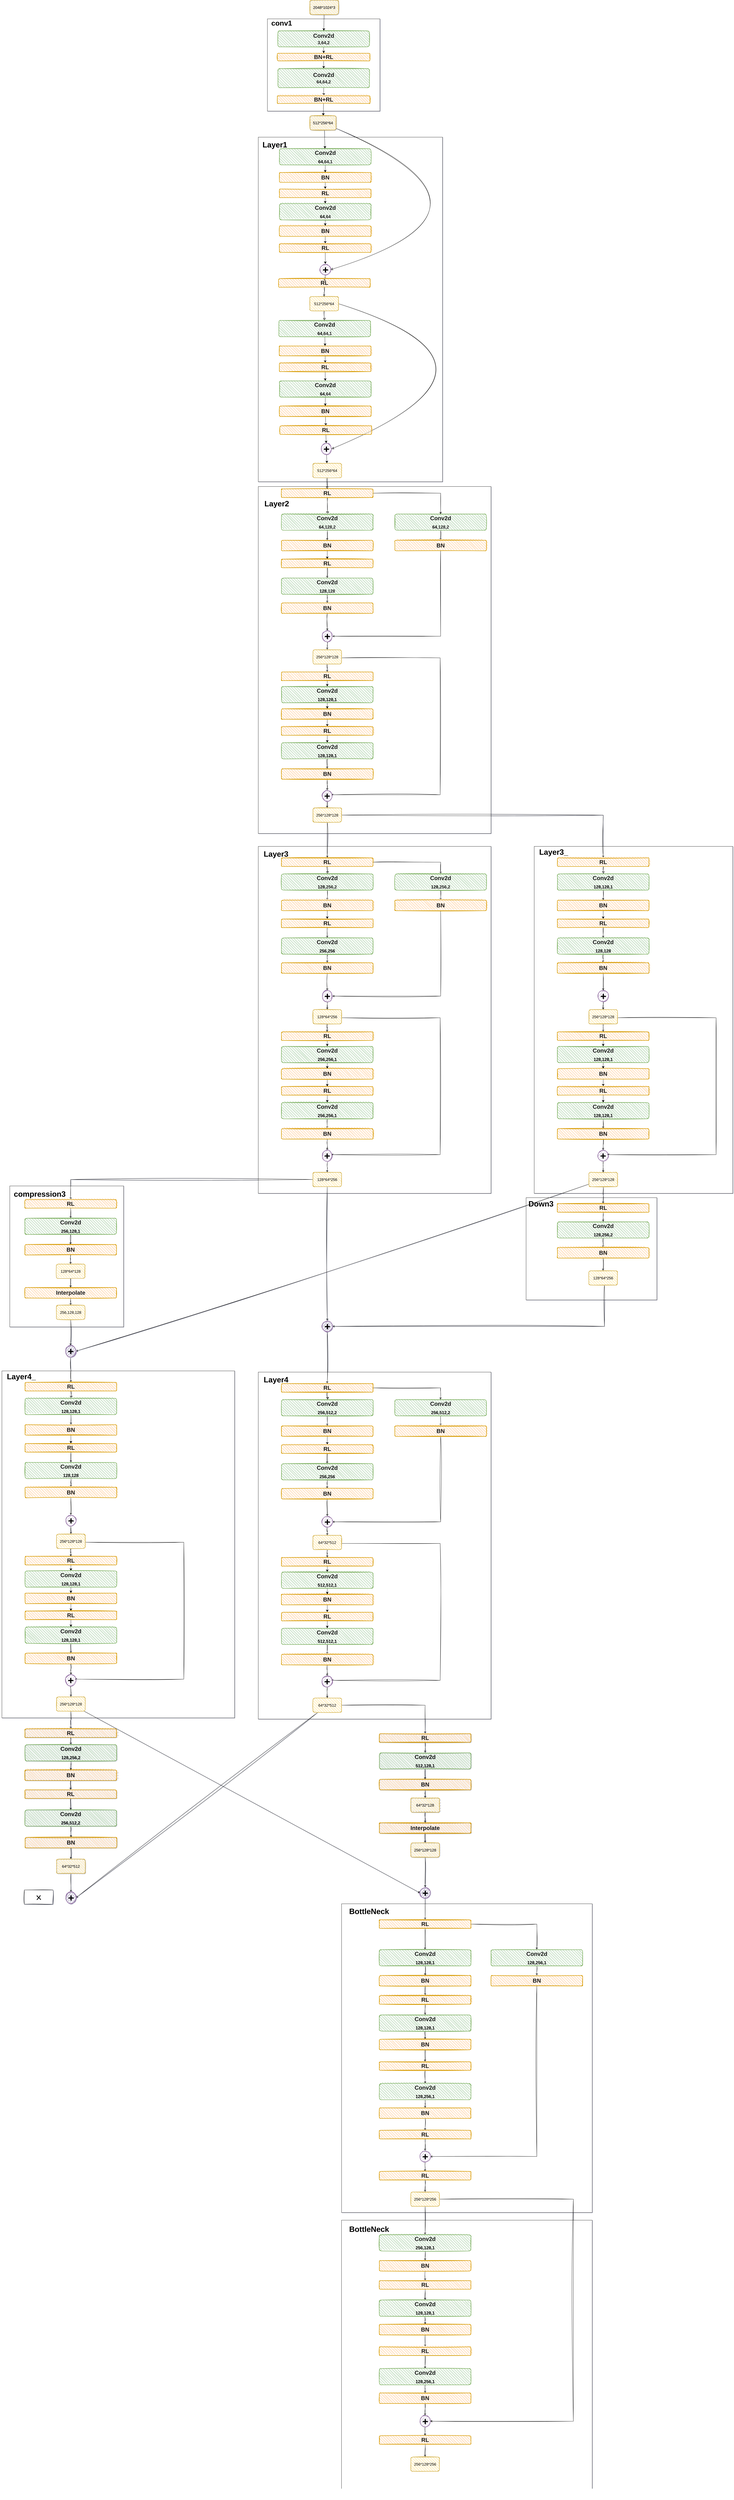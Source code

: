 <mxfile version="24.1.0" type="github">
  <diagram name="第 1 页" id="1CQaHdOtdSv4WiiMquwN">
    <mxGraphModel dx="5087" dy="3267" grid="0" gridSize="10" guides="1" tooltips="1" connect="1" arrows="1" fold="1" page="0" pageScale="1" pageWidth="827" pageHeight="1169" math="0" shadow="1">
      <root>
        <mxCell id="0" />
        <mxCell id="1" parent="0" />
        <mxCell id="5jgP5Kgs0m8tZzL5q6wK-422" value="" style="rounded=0;whiteSpace=wrap;html=1;" vertex="1" parent="1">
          <mxGeometry x="-483.25" y="8716" width="1050.25" height="1166" as="geometry" />
        </mxCell>
        <mxCell id="5jgP5Kgs0m8tZzL5q6wK-418" value="" style="rounded=0;whiteSpace=wrap;html=1;" vertex="1" parent="1">
          <mxGeometry x="-483" y="7392" width="1050" height="1292" as="geometry" />
        </mxCell>
        <mxCell id="5jgP5Kgs0m8tZzL5q6wK-306" value="" style="rounded=0;whiteSpace=wrap;html=1;" vertex="1" parent="1">
          <mxGeometry x="-1906" y="5162" width="975" height="1452" as="geometry" />
        </mxCell>
        <mxCell id="5jgP5Kgs0m8tZzL5q6wK-265" value="" style="rounded=0;whiteSpace=wrap;html=1;" vertex="1" parent="1">
          <mxGeometry x="-832" y="5167" width="975" height="1452" as="geometry" />
        </mxCell>
        <mxCell id="5jgP5Kgs0m8tZzL5q6wK-246" value="" style="rounded=0;whiteSpace=wrap;html=1;" vertex="1" parent="1">
          <mxGeometry x="290" y="4437" width="548" height="428" as="geometry" />
        </mxCell>
        <mxCell id="5jgP5Kgs0m8tZzL5q6wK-243" value="" style="rounded=0;whiteSpace=wrap;html=1;" vertex="1" parent="1">
          <mxGeometry x="-1873" y="4388" width="477" height="590" as="geometry" />
        </mxCell>
        <mxCell id="5jgP5Kgs0m8tZzL5q6wK-172" value="" style="rounded=0;whiteSpace=wrap;html=1;" vertex="1" parent="1">
          <mxGeometry x="324" y="2967" width="832" height="1452" as="geometry" />
        </mxCell>
        <mxCell id="5jgP5Kgs0m8tZzL5q6wK-47" value="" style="rounded=0;whiteSpace=wrap;html=1;" vertex="1" parent="1">
          <mxGeometry x="-832" y="2967" width="975" height="1452" as="geometry" />
        </mxCell>
        <mxCell id="5jgP5Kgs0m8tZzL5q6wK-44" value="" style="rounded=0;whiteSpace=wrap;html=1;" vertex="1" parent="1">
          <mxGeometry x="-832" y="1461" width="975" height="1452" as="geometry" />
        </mxCell>
        <mxCell id="5H5vWm67cM42kHI-hb0U-40" value="" style="rounded=0;whiteSpace=wrap;html=1;" parent="1" vertex="1">
          <mxGeometry x="-832" y="-1" width="772" height="1442" as="geometry" />
        </mxCell>
        <mxCell id="jazGB-fHFdB1yfaD4lG3-35" value="" style="rounded=0;whiteSpace=wrap;html=1;" parent="1" vertex="1">
          <mxGeometry x="-793.75" y="-496" width="471.5" height="386" as="geometry" />
        </mxCell>
        <mxCell id="jazGB-fHFdB1yfaD4lG3-40" style="edgeStyle=none;curved=1;rounded=0;orthogonalLoop=1;jettySize=auto;html=1;entryX=0.5;entryY=0;entryDx=0;entryDy=0;fontSize=12;startSize=8;endSize=8;" parent="1" source="jazGB-fHFdB1yfaD4lG3-11" target="jazGB-fHFdB1yfaD4lG3-31" edge="1">
          <mxGeometry relative="1" as="geometry" />
        </mxCell>
        <mxCell id="jazGB-fHFdB1yfaD4lG3-11" value="&lt;h1 style=&quot;line-height: 60%;&quot;&gt;&lt;font color=&quot;#1a1a1a&quot;&gt;Conv2d&lt;/font&gt;&lt;/h1&gt;&lt;h2 style=&quot;line-height: 60%;&quot;&gt;&lt;font color=&quot;#1a1a1a&quot;&gt;3,64,2&lt;/font&gt;&lt;/h2&gt;" style="rounded=1;whiteSpace=wrap;html=1;strokeWidth=2;fillWeight=4;hachureGap=8;hachureAngle=45;sketch=1;fillColor=#d5e8d4;strokeColor=#82b366;" parent="1" vertex="1">
          <mxGeometry x="-750" y="-446" width="384" height="67" as="geometry" />
        </mxCell>
        <mxCell id="jazGB-fHFdB1yfaD4lG3-21" style="edgeStyle=none;curved=1;rounded=0;orthogonalLoop=1;jettySize=auto;html=1;fontSize=12;startSize=8;endSize=8;" parent="1" source="jazGB-fHFdB1yfaD4lG3-14" target="jazGB-fHFdB1yfaD4lG3-18" edge="1">
          <mxGeometry relative="1" as="geometry" />
        </mxCell>
        <mxCell id="jazGB-fHFdB1yfaD4lG3-14" value="&lt;h1 style=&quot;line-height: 24px;&quot;&gt;&lt;font color=&quot;#1a1a1a&quot;&gt;Conv2d&lt;/font&gt;&lt;/h1&gt;&lt;h2 style=&quot;line-height: 18px;&quot;&gt;64&lt;font color=&quot;#1a1a1a&quot;&gt;,64,1&lt;/font&gt;&lt;/h2&gt;" style="rounded=1;whiteSpace=wrap;html=1;strokeWidth=2;fillWeight=4;hachureGap=8;hachureAngle=45;sketch=1;fillColor=#d5e8d4;strokeColor=#82b366;" parent="1" vertex="1">
          <mxGeometry x="-743.5" y="47" width="384" height="68" as="geometry" />
        </mxCell>
        <mxCell id="jazGB-fHFdB1yfaD4lG3-22" style="edgeStyle=none;curved=1;rounded=0;orthogonalLoop=1;jettySize=auto;html=1;entryX=0.5;entryY=0;entryDx=0;entryDy=0;fontSize=12;startSize=8;endSize=8;" parent="1" source="jazGB-fHFdB1yfaD4lG3-18" target="jazGB-fHFdB1yfaD4lG3-19" edge="1">
          <mxGeometry relative="1" as="geometry" />
        </mxCell>
        <mxCell id="jazGB-fHFdB1yfaD4lG3-18" value="&lt;h1 style=&quot;line-height: 70%;&quot;&gt;&lt;font color=&quot;#1a1a1a&quot;&gt;BN&lt;/font&gt;&lt;/h1&gt;" style="rounded=1;whiteSpace=wrap;html=1;strokeWidth=2;fillWeight=4;hachureGap=8;hachureAngle=45;sketch=1;fillColor=#ffe6cc;strokeColor=#d79b00;" parent="1" vertex="1">
          <mxGeometry x="-743.5" y="147" width="384" height="41" as="geometry" />
        </mxCell>
        <mxCell id="jazGB-fHFdB1yfaD4lG3-45" style="edgeStyle=none;curved=1;rounded=0;orthogonalLoop=1;jettySize=auto;html=1;fontSize=12;startSize=8;endSize=8;" parent="1" source="jazGB-fHFdB1yfaD4lG3-19" target="jazGB-fHFdB1yfaD4lG3-43" edge="1">
          <mxGeometry relative="1" as="geometry" />
        </mxCell>
        <mxCell id="jazGB-fHFdB1yfaD4lG3-19" value="&lt;h1 style=&quot;line-height: 70%;&quot;&gt;&lt;font color=&quot;#1a1a1a&quot;&gt;RL&lt;/font&gt;&lt;/h1&gt;" style="rounded=1;whiteSpace=wrap;html=1;strokeWidth=2;fillWeight=4;hachureGap=8;hachureAngle=45;sketch=1;fillColor=#ffe6cc;strokeColor=#d79b00;" parent="1" vertex="1">
          <mxGeometry x="-743.5" y="216" width="384" height="36" as="geometry" />
        </mxCell>
        <mxCell id="jazGB-fHFdB1yfaD4lG3-55" style="edgeStyle=none;curved=1;rounded=0;orthogonalLoop=1;jettySize=auto;html=1;entryX=0.5;entryY=0;entryDx=0;entryDy=0;fontSize=12;startSize=8;endSize=8;" parent="1" source="jazGB-fHFdB1yfaD4lG3-25" target="jazGB-fHFdB1yfaD4lG3-54" edge="1">
          <mxGeometry relative="1" as="geometry" />
        </mxCell>
        <mxCell id="jazGB-fHFdB1yfaD4lG3-25" value="&lt;h1 style=&quot;line-height: 70%;&quot;&gt;&lt;font color=&quot;#1a1a1a&quot;&gt;BN&lt;/font&gt;&lt;/h1&gt;" style="rounded=1;whiteSpace=wrap;html=1;strokeWidth=2;fillWeight=4;hachureGap=8;hachureAngle=45;sketch=1;fillColor=#ffe6cc;strokeColor=#d79b00;" parent="1" vertex="1">
          <mxGeometry x="-743.5" y="370" width="384" height="44" as="geometry" />
        </mxCell>
        <mxCell id="jazGB-fHFdB1yfaD4lG3-38" value="" style="edgeStyle=none;curved=1;rounded=0;orthogonalLoop=1;jettySize=auto;html=1;fontSize=12;startSize=8;endSize=8;" parent="1" source="jazGB-fHFdB1yfaD4lG3-29" target="jazGB-fHFdB1yfaD4lG3-11" edge="1">
          <mxGeometry relative="1" as="geometry" />
        </mxCell>
        <mxCell id="jazGB-fHFdB1yfaD4lG3-29" value="&lt;span style=&quot;font-size: 16px;&quot;&gt;2048*1024*3&lt;/span&gt;" style="rounded=1;whiteSpace=wrap;html=1;strokeWidth=2;fillWeight=4;hachureGap=8;hachureAngle=45;sketch=1;fillColor=#fff2cc;strokeColor=#d6b656;" parent="1" vertex="1">
          <mxGeometry x="-616" y="-574" width="120" height="60" as="geometry" />
        </mxCell>
        <mxCell id="jazGB-fHFdB1yfaD4lG3-41" style="edgeStyle=none;curved=1;rounded=0;orthogonalLoop=1;jettySize=auto;html=1;entryX=0.5;entryY=0;entryDx=0;entryDy=0;fontSize=12;startSize=8;endSize=8;" parent="1" source="jazGB-fHFdB1yfaD4lG3-31" target="jazGB-fHFdB1yfaD4lG3-33" edge="1">
          <mxGeometry relative="1" as="geometry" />
        </mxCell>
        <mxCell id="jazGB-fHFdB1yfaD4lG3-31" value="&lt;h1 style=&quot;line-height: 60%;&quot;&gt;&lt;font color=&quot;#1a1a1a&quot;&gt;BN+RL&lt;/font&gt;&lt;/h1&gt;" style="rounded=1;whiteSpace=wrap;html=1;strokeWidth=2;fillWeight=4;hachureGap=8;hachureAngle=45;sketch=1;fillColor=#ffe6cc;strokeColor=#d79b00;" parent="1" vertex="1">
          <mxGeometry x="-752" y="-352" width="388" height="32" as="geometry" />
        </mxCell>
        <mxCell id="jazGB-fHFdB1yfaD4lG3-42" style="edgeStyle=none;curved=1;rounded=0;orthogonalLoop=1;jettySize=auto;html=1;entryX=0.5;entryY=0;entryDx=0;entryDy=0;fontSize=12;startSize=8;endSize=8;" parent="1" source="jazGB-fHFdB1yfaD4lG3-33" target="jazGB-fHFdB1yfaD4lG3-34" edge="1">
          <mxGeometry relative="1" as="geometry" />
        </mxCell>
        <mxCell id="jazGB-fHFdB1yfaD4lG3-33" value="&lt;h1 style=&quot;line-height: 60%;&quot;&gt;&lt;font color=&quot;#1a1a1a&quot;&gt;Conv2d&lt;/font&gt;&lt;/h1&gt;&lt;h2 style=&quot;line-height: 60%;&quot;&gt;&lt;font color=&quot;#1a1a1a&quot;&gt;64,64,2&lt;/font&gt;&lt;/h2&gt;" style="rounded=1;whiteSpace=wrap;html=1;strokeWidth=2;fillWeight=4;hachureGap=8;hachureAngle=45;sketch=1;fillColor=#d5e8d4;strokeColor=#82b366;" parent="1" vertex="1">
          <mxGeometry x="-750" y="-288" width="384" height="80" as="geometry" />
        </mxCell>
        <mxCell id="jazGB-fHFdB1yfaD4lG3-58" value="" style="edgeStyle=none;curved=1;rounded=0;orthogonalLoop=1;jettySize=auto;html=1;fontSize=12;startSize=8;endSize=8;" parent="1" source="jazGB-fHFdB1yfaD4lG3-34" target="jazGB-fHFdB1yfaD4lG3-57" edge="1">
          <mxGeometry relative="1" as="geometry" />
        </mxCell>
        <mxCell id="jazGB-fHFdB1yfaD4lG3-34" value="&lt;h1 style=&quot;line-height: 60%;&quot;&gt;&lt;font color=&quot;#1a1a1a&quot;&gt;BN+RL&lt;/font&gt;&lt;/h1&gt;" style="rounded=1;whiteSpace=wrap;html=1;strokeWidth=2;fillWeight=4;hachureGap=8;hachureAngle=45;sketch=1;fillColor=#ffe6cc;strokeColor=#d79b00;" parent="1" vertex="1">
          <mxGeometry x="-752" y="-174" width="388" height="32" as="geometry" />
        </mxCell>
        <mxCell id="jazGB-fHFdB1yfaD4lG3-36" value="conv1" style="text;strokeColor=none;fillColor=none;html=1;align=center;verticalAlign=middle;whiteSpace=wrap;rounded=0;fontSize=30;fontStyle=1" parent="1" vertex="1">
          <mxGeometry x="-764" y="-494" width="60" height="30" as="geometry" />
        </mxCell>
        <mxCell id="jazGB-fHFdB1yfaD4lG3-46" style="edgeStyle=none;curved=1;rounded=0;orthogonalLoop=1;jettySize=auto;html=1;fontSize=12;startSize=8;endSize=8;" parent="1" source="jazGB-fHFdB1yfaD4lG3-43" target="jazGB-fHFdB1yfaD4lG3-25" edge="1">
          <mxGeometry relative="1" as="geometry" />
        </mxCell>
        <mxCell id="jazGB-fHFdB1yfaD4lG3-43" value="&lt;h1 style=&quot;line-height: 24px;&quot;&gt;&lt;font color=&quot;#1a1a1a&quot;&gt;Conv2d&lt;/font&gt;&lt;/h1&gt;&lt;h2 style=&quot;line-height: 18px;&quot;&gt;64&lt;font color=&quot;#1a1a1a&quot;&gt;,64&lt;/font&gt;&lt;/h2&gt;" style="rounded=1;whiteSpace=wrap;html=1;strokeWidth=2;fillWeight=4;hachureGap=8;hachureAngle=45;sketch=1;fillColor=#d5e8d4;strokeColor=#82b366;" parent="1" vertex="1">
          <mxGeometry x="-743.5" y="277" width="384" height="68" as="geometry" />
        </mxCell>
        <mxCell id="5jgP5Kgs0m8tZzL5q6wK-26" style="edgeStyle=orthogonalEdgeStyle;rounded=0;sketch=1;hachureGap=4;jiggle=2;curveFitting=1;orthogonalLoop=1;jettySize=auto;html=1;fontFamily=Architects Daughter;fontSource=https%3A%2F%2Ffonts.googleapis.com%2Fcss%3Ffamily%3DArchitects%2BDaughter;" edge="1" parent="1" source="jazGB-fHFdB1yfaD4lG3-49" target="5jgP5Kgs0m8tZzL5q6wK-25">
          <mxGeometry relative="1" as="geometry" />
        </mxCell>
        <mxCell id="jazGB-fHFdB1yfaD4lG3-49" value="&lt;h1&gt;&lt;font style=&quot;font-size: 43px;&quot;&gt;+&lt;/font&gt;&lt;/h1&gt;" style="ellipse;whiteSpace=wrap;html=1;strokeWidth=2;fillWeight=2;hachureGap=8;fillStyle=dots;sketch=1;fillColor=#e1d5e7;strokeColor=#9673a6;" parent="1" vertex="1">
          <mxGeometry x="-572.5" y="530" width="43" height="47" as="geometry" />
        </mxCell>
        <mxCell id="jazGB-fHFdB1yfaD4lG3-56" style="edgeStyle=none;curved=1;rounded=0;orthogonalLoop=1;jettySize=auto;html=1;fontSize=12;startSize=8;endSize=8;" parent="1" source="jazGB-fHFdB1yfaD4lG3-54" target="jazGB-fHFdB1yfaD4lG3-49" edge="1">
          <mxGeometry relative="1" as="geometry" />
        </mxCell>
        <mxCell id="jazGB-fHFdB1yfaD4lG3-54" value="&lt;h1 style=&quot;line-height: 70%;&quot;&gt;&lt;font color=&quot;#1a1a1a&quot;&gt;RL&lt;/font&gt;&lt;/h1&gt;" style="rounded=1;whiteSpace=wrap;html=1;strokeWidth=2;fillWeight=4;hachureGap=8;hachureAngle=45;sketch=1;fillColor=#ffe6cc;strokeColor=#d79b00;" parent="1" vertex="1">
          <mxGeometry x="-743.5" y="445" width="384" height="36" as="geometry" />
        </mxCell>
        <mxCell id="jazGB-fHFdB1yfaD4lG3-59" value="" style="edgeStyle=none;curved=1;rounded=0;orthogonalLoop=1;jettySize=auto;html=1;fontSize=12;startSize=8;endSize=8;" parent="1" target="jazGB-fHFdB1yfaD4lG3-14" edge="1">
          <mxGeometry relative="1" as="geometry">
            <mxPoint x="-555.069" y="-34" as="sourcePoint" />
          </mxGeometry>
        </mxCell>
        <mxCell id="5H5vWm67cM42kHI-hb0U-48" style="edgeStyle=none;curved=1;rounded=0;sketch=1;hachureGap=4;jiggle=2;curveFitting=1;orthogonalLoop=1;jettySize=auto;html=1;entryX=1;entryY=0.5;entryDx=0;entryDy=0;fontFamily=Architects Daughter;fontSource=https%3A%2F%2Ffonts.googleapis.com%2Fcss%3Ffamily%3DArchitects%2BDaughter;fontSize=12;startSize=8;endSize=8;" parent="1" source="jazGB-fHFdB1yfaD4lG3-57" target="jazGB-fHFdB1yfaD4lG3-49" edge="1">
          <mxGeometry relative="1" as="geometry">
            <Array as="points">
              <mxPoint x="290" y="300" />
            </Array>
          </mxGeometry>
        </mxCell>
        <mxCell id="jazGB-fHFdB1yfaD4lG3-57" value="&lt;span style=&quot;font-size: 16px;&quot;&gt;512*256*64&lt;/span&gt;" style="rounded=1;whiteSpace=wrap;html=1;strokeWidth=2;fillWeight=4;hachureGap=8;hachureAngle=45;sketch=1;fillColor=#fff2cc;strokeColor=#d6b656;" parent="1" vertex="1">
          <mxGeometry x="-616" y="-91" width="110" height="60" as="geometry" />
        </mxCell>
        <mxCell id="5H5vWm67cM42kHI-hb0U-38" value="" style="edgeStyle=none;curved=1;rounded=0;sketch=1;hachureGap=4;jiggle=2;curveFitting=1;orthogonalLoop=1;jettySize=auto;html=1;fontFamily=Architects Daughter;fontSource=https%3A%2F%2Ffonts.googleapis.com%2Fcss%3Ffamily%3DArchitects%2BDaughter;fontSize=12;startSize=8;endSize=8;" parent="1" source="jazGB-fHFdB1yfaD4lG3-60" target="5H5vWm67cM42kHI-hb0U-24" edge="1">
          <mxGeometry relative="1" as="geometry" />
        </mxCell>
        <mxCell id="5H5vWm67cM42kHI-hb0U-50" style="edgeStyle=none;curved=1;rounded=0;sketch=1;hachureGap=4;jiggle=2;curveFitting=1;orthogonalLoop=1;jettySize=auto;html=1;entryX=1;entryY=0.5;entryDx=0;entryDy=0;fontFamily=Architects Daughter;fontSource=https%3A%2F%2Ffonts.googleapis.com%2Fcss%3Ffamily%3DArchitects%2BDaughter;fontSize=12;startSize=8;endSize=8;exitX=1;exitY=0.5;exitDx=0;exitDy=0;" parent="1" edge="1" target="5H5vWm67cM42kHI-hb0U-34" source="jazGB-fHFdB1yfaD4lG3-60">
          <mxGeometry relative="1" as="geometry">
            <mxPoint x="-491.5" y="670.996" as="sourcePoint" />
            <mxPoint x="-525" y="1262.94" as="targetPoint" />
            <Array as="points">
              <mxPoint x="330" y="952.44" />
            </Array>
          </mxGeometry>
        </mxCell>
        <mxCell id="jazGB-fHFdB1yfaD4lG3-60" value="&lt;span style=&quot;font-size: 16px;&quot;&gt;512*256*64&lt;/span&gt;" style="rounded=1;whiteSpace=wrap;html=1;strokeWidth=2;fillWeight=4;hachureGap=8;hachureAngle=45;sketch=1;fillColor=#fff2cc;strokeColor=#d6b656;" parent="1" vertex="1">
          <mxGeometry x="-616" y="666" width="120" height="60" as="geometry" />
        </mxCell>
        <mxCell id="5H5vWm67cM42kHI-hb0U-20" value="" style="edgeStyle=none;curved=1;rounded=0;sketch=1;hachureGap=4;jiggle=2;curveFitting=1;orthogonalLoop=1;jettySize=auto;html=1;fontFamily=Architects Daughter;fontSource=https%3A%2F%2Ffonts.googleapis.com%2Fcss%3Ffamily%3DArchitects%2BDaughter;fontSize=12;startSize=8;endSize=8;" parent="1" source="5H5vWm67cM42kHI-hb0U-1" edge="1">
          <mxGeometry relative="1" as="geometry">
            <mxPoint x="-541.921" y="1576.0" as="targetPoint" />
          </mxGeometry>
        </mxCell>
        <mxCell id="5jgP5Kgs0m8tZzL5q6wK-16" style="edgeStyle=orthogonalEdgeStyle;rounded=0;sketch=1;hachureGap=4;jiggle=2;curveFitting=1;orthogonalLoop=1;jettySize=auto;html=1;fontFamily=Architects Daughter;fontSource=https%3A%2F%2Ffonts.googleapis.com%2Fcss%3Ffamily%3DArchitects%2BDaughter;" edge="1" parent="1" source="5H5vWm67cM42kHI-hb0U-1" target="5jgP5Kgs0m8tZzL5q6wK-15">
          <mxGeometry relative="1" as="geometry" />
        </mxCell>
        <mxCell id="5H5vWm67cM42kHI-hb0U-1" value="&lt;h1 style=&quot;line-height: 70%;&quot;&gt;&lt;font color=&quot;#1a1a1a&quot;&gt;RL&lt;/font&gt;&lt;/h1&gt;" style="rounded=1;whiteSpace=wrap;html=1;strokeWidth=2;fillWeight=4;hachureGap=8;hachureAngle=45;sketch=1;fillColor=#ffe6cc;strokeColor=#d79b00;" parent="1" vertex="1">
          <mxGeometry x="-735" y="1471" width="384" height="36" as="geometry" />
        </mxCell>
        <mxCell id="5H5vWm67cM42kHI-hb0U-7" value="&lt;h1&gt;Layer2&lt;/h1&gt;" style="text;html=1;align=center;verticalAlign=middle;whiteSpace=wrap;rounded=0;fontSize=16;" parent="1" vertex="1">
          <mxGeometry x="-844" y="1517" width="179" height="32" as="geometry" />
        </mxCell>
        <mxCell id="5H5vWm67cM42kHI-hb0U-10" style="edgeStyle=none;curved=1;rounded=0;orthogonalLoop=1;jettySize=auto;html=1;fontSize=12;startSize=8;endSize=8;" parent="1" source="5H5vWm67cM42kHI-hb0U-11" target="5H5vWm67cM42kHI-hb0U-15" edge="1">
          <mxGeometry relative="1" as="geometry" />
        </mxCell>
        <mxCell id="5H5vWm67cM42kHI-hb0U-11" value="&lt;h1 style=&quot;line-height: 70%;&quot;&gt;&lt;font color=&quot;#1a1a1a&quot;&gt;RL&lt;/font&gt;&lt;/h1&gt;" style="rounded=1;whiteSpace=wrap;html=1;strokeWidth=2;fillWeight=4;hachureGap=8;hachureAngle=45;sketch=1;fillColor=#ffe6cc;strokeColor=#d79b00;" parent="1" vertex="1">
          <mxGeometry x="-735" y="2237" width="384" height="36" as="geometry" />
        </mxCell>
        <mxCell id="5H5vWm67cM42kHI-hb0U-12" style="edgeStyle=none;curved=1;rounded=0;orthogonalLoop=1;jettySize=auto;html=1;entryX=0.5;entryY=0;entryDx=0;entryDy=0;fontSize=12;startSize=8;endSize=8;" parent="1" source="5H5vWm67cM42kHI-hb0U-13" target="5H5vWm67cM42kHI-hb0U-18" edge="1">
          <mxGeometry relative="1" as="geometry" />
        </mxCell>
        <mxCell id="5H5vWm67cM42kHI-hb0U-13" value="&lt;h1 style=&quot;line-height: 70%;&quot;&gt;&lt;font color=&quot;#1a1a1a&quot;&gt;BN&lt;/font&gt;&lt;/h1&gt;" style="rounded=1;whiteSpace=wrap;html=1;strokeWidth=2;fillWeight=4;hachureGap=8;hachureAngle=45;sketch=1;fillColor=#ffe6cc;strokeColor=#d79b00;" parent="1" vertex="1">
          <mxGeometry x="-735" y="2391" width="384" height="44" as="geometry" />
        </mxCell>
        <mxCell id="5H5vWm67cM42kHI-hb0U-14" style="edgeStyle=none;curved=1;rounded=0;orthogonalLoop=1;jettySize=auto;html=1;fontSize=12;startSize=8;endSize=8;" parent="1" source="5H5vWm67cM42kHI-hb0U-15" target="5H5vWm67cM42kHI-hb0U-13" edge="1">
          <mxGeometry relative="1" as="geometry" />
        </mxCell>
        <mxCell id="5H5vWm67cM42kHI-hb0U-15" value="&lt;h1 style=&quot;line-height: 24px;&quot;&gt;&lt;font color=&quot;#1a1a1a&quot;&gt;Conv2d&lt;/font&gt;&lt;/h1&gt;&lt;h2 style=&quot;line-height: 18px;&quot;&gt;128,128,1&lt;/h2&gt;" style="rounded=1;whiteSpace=wrap;html=1;strokeWidth=2;fillWeight=4;hachureGap=8;hachureAngle=45;sketch=1;fillColor=#d5e8d4;strokeColor=#82b366;" parent="1" vertex="1">
          <mxGeometry x="-735" y="2298" width="384" height="68" as="geometry" />
        </mxCell>
        <mxCell id="5H5vWm67cM42kHI-hb0U-17" style="edgeStyle=none;curved=1;rounded=0;orthogonalLoop=1;jettySize=auto;html=1;fontSize=12;startSize=8;endSize=8;entryX=0.5;entryY=0;entryDx=0;entryDy=0;" parent="1" source="5H5vWm67cM42kHI-hb0U-18" target="5jgP5Kgs0m8tZzL5q6wK-31" edge="1">
          <mxGeometry relative="1" as="geometry">
            <mxPoint x="-542.5" y="2551" as="targetPoint" />
          </mxGeometry>
        </mxCell>
        <mxCell id="5H5vWm67cM42kHI-hb0U-18" value="&lt;h1 style=&quot;line-height: 70%;&quot;&gt;&lt;font color=&quot;#1a1a1a&quot;&gt;RL&lt;/font&gt;&lt;/h1&gt;" style="rounded=1;whiteSpace=wrap;html=1;strokeWidth=2;fillWeight=4;hachureGap=8;hachureAngle=45;sketch=1;fillColor=#ffe6cc;strokeColor=#d79b00;" parent="1" vertex="1">
          <mxGeometry x="-735" y="2466" width="384" height="36" as="geometry" />
        </mxCell>
        <mxCell id="5H5vWm67cM42kHI-hb0U-23" style="edgeStyle=none;curved=1;rounded=0;orthogonalLoop=1;jettySize=auto;html=1;fontSize=12;startSize=8;endSize=8;" parent="1" source="5H5vWm67cM42kHI-hb0U-24" target="5H5vWm67cM42kHI-hb0U-26" edge="1">
          <mxGeometry relative="1" as="geometry" />
        </mxCell>
        <mxCell id="5H5vWm67cM42kHI-hb0U-24" value="&lt;h1 style=&quot;line-height: 24px;&quot;&gt;&lt;font color=&quot;#1a1a1a&quot;&gt;Conv2d&lt;/font&gt;&lt;/h1&gt;&lt;h2 style=&quot;line-height: 18px;&quot;&gt;64&lt;font color=&quot;#1a1a1a&quot;&gt;,64,1&lt;/font&gt;&lt;/h2&gt;" style="rounded=1;whiteSpace=wrap;html=1;strokeWidth=2;fillWeight=4;hachureGap=8;hachureAngle=45;sketch=1;fillColor=#d5e8d4;strokeColor=#82b366;" parent="1" vertex="1">
          <mxGeometry x="-745.75" y="766" width="384" height="68" as="geometry" />
        </mxCell>
        <mxCell id="5H5vWm67cM42kHI-hb0U-25" style="edgeStyle=none;curved=1;rounded=0;orthogonalLoop=1;jettySize=auto;html=1;entryX=0.5;entryY=0;entryDx=0;entryDy=0;fontSize=12;startSize=8;endSize=8;" parent="1" source="5H5vWm67cM42kHI-hb0U-26" target="5H5vWm67cM42kHI-hb0U-28" edge="1">
          <mxGeometry relative="1" as="geometry" />
        </mxCell>
        <mxCell id="5H5vWm67cM42kHI-hb0U-26" value="&lt;h1 style=&quot;line-height: 70%;&quot;&gt;&lt;font color=&quot;#1a1a1a&quot;&gt;BN&lt;/font&gt;&lt;/h1&gt;" style="rounded=1;whiteSpace=wrap;html=1;strokeWidth=2;fillWeight=4;hachureGap=8;hachureAngle=45;sketch=1;fillColor=#ffe6cc;strokeColor=#d79b00;" parent="1" vertex="1">
          <mxGeometry x="-743.75" y="873" width="384" height="41" as="geometry" />
        </mxCell>
        <mxCell id="5H5vWm67cM42kHI-hb0U-27" style="edgeStyle=none;curved=1;rounded=0;orthogonalLoop=1;jettySize=auto;html=1;fontSize=12;startSize=8;endSize=8;" parent="1" source="5H5vWm67cM42kHI-hb0U-28" target="5H5vWm67cM42kHI-hb0U-32" edge="1">
          <mxGeometry relative="1" as="geometry" />
        </mxCell>
        <mxCell id="5H5vWm67cM42kHI-hb0U-28" value="&lt;h1 style=&quot;line-height: 70%;&quot;&gt;&lt;font color=&quot;#1a1a1a&quot;&gt;RL&lt;/font&gt;&lt;/h1&gt;" style="rounded=1;whiteSpace=wrap;html=1;strokeWidth=2;fillWeight=4;hachureGap=8;hachureAngle=45;sketch=1;fillColor=#ffe6cc;strokeColor=#d79b00;" parent="1" vertex="1">
          <mxGeometry x="-743.75" y="944" width="384" height="36" as="geometry" />
        </mxCell>
        <mxCell id="5H5vWm67cM42kHI-hb0U-29" style="edgeStyle=none;curved=1;rounded=0;orthogonalLoop=1;jettySize=auto;html=1;entryX=0.5;entryY=0;entryDx=0;entryDy=0;fontSize=12;startSize=8;endSize=8;" parent="1" source="5H5vWm67cM42kHI-hb0U-30" target="5H5vWm67cM42kHI-hb0U-36" edge="1">
          <mxGeometry relative="1" as="geometry" />
        </mxCell>
        <mxCell id="5H5vWm67cM42kHI-hb0U-30" value="&lt;h1 style=&quot;line-height: 70%;&quot;&gt;&lt;font color=&quot;#1a1a1a&quot;&gt;BN&lt;/font&gt;&lt;/h1&gt;" style="rounded=1;whiteSpace=wrap;html=1;strokeWidth=2;fillWeight=4;hachureGap=8;hachureAngle=45;sketch=1;fillColor=#ffe6cc;strokeColor=#d79b00;" parent="1" vertex="1">
          <mxGeometry x="-743.25" y="1124" width="384" height="44" as="geometry" />
        </mxCell>
        <mxCell id="5H5vWm67cM42kHI-hb0U-31" style="edgeStyle=none;curved=1;rounded=0;orthogonalLoop=1;jettySize=auto;html=1;fontSize=12;startSize=8;endSize=8;" parent="1" source="5H5vWm67cM42kHI-hb0U-32" target="5H5vWm67cM42kHI-hb0U-30" edge="1">
          <mxGeometry relative="1" as="geometry" />
        </mxCell>
        <mxCell id="5H5vWm67cM42kHI-hb0U-32" value="&lt;h1 style=&quot;line-height: 24px;&quot;&gt;&lt;font color=&quot;#1a1a1a&quot;&gt;Conv2d&lt;/font&gt;&lt;/h1&gt;&lt;h2 style=&quot;line-height: 18px;&quot;&gt;64&lt;font color=&quot;#1a1a1a&quot;&gt;,64&lt;/font&gt;&lt;/h2&gt;" style="rounded=1;whiteSpace=wrap;html=1;strokeWidth=2;fillWeight=4;hachureGap=8;hachureAngle=45;sketch=1;fillColor=#d5e8d4;strokeColor=#82b366;" parent="1" vertex="1">
          <mxGeometry x="-743.25" y="1019" width="384" height="68" as="geometry" />
        </mxCell>
        <mxCell id="5H5vWm67cM42kHI-hb0U-33" value="" style="edgeStyle=none;curved=1;rounded=0;orthogonalLoop=1;jettySize=auto;html=1;fontSize=12;startSize=8;endSize=8;" parent="1" source="5H5vWm67cM42kHI-hb0U-34" target="5H5vWm67cM42kHI-hb0U-37" edge="1">
          <mxGeometry relative="1" as="geometry" />
        </mxCell>
        <mxCell id="5H5vWm67cM42kHI-hb0U-34" value="&lt;h1&gt;&lt;font style=&quot;font-size: 43px;&quot;&gt;+&lt;/font&gt;&lt;/h1&gt;" style="ellipse;whiteSpace=wrap;html=1;strokeWidth=2;fillWeight=2;hachureGap=8;fillStyle=dots;sketch=1;fillColor=#e1d5e7;strokeColor=#9673a6;" parent="1" vertex="1">
          <mxGeometry x="-568.25" y="1280" width="43" height="47" as="geometry" />
        </mxCell>
        <mxCell id="5H5vWm67cM42kHI-hb0U-35" style="edgeStyle=none;curved=1;rounded=0;orthogonalLoop=1;jettySize=auto;html=1;fontSize=12;startSize=8;endSize=8;" parent="1" source="5H5vWm67cM42kHI-hb0U-36" target="5H5vWm67cM42kHI-hb0U-34" edge="1">
          <mxGeometry relative="1" as="geometry" />
        </mxCell>
        <mxCell id="5H5vWm67cM42kHI-hb0U-36" value="&lt;h1 style=&quot;line-height: 70%;&quot;&gt;&lt;font color=&quot;#1a1a1a&quot;&gt;RL&lt;/font&gt;&lt;/h1&gt;" style="rounded=1;whiteSpace=wrap;html=1;strokeWidth=2;fillWeight=4;hachureGap=8;hachureAngle=45;sketch=1;fillColor=#ffe6cc;strokeColor=#d79b00;" parent="1" vertex="1">
          <mxGeometry x="-741.25" y="1207" width="384" height="36" as="geometry" />
        </mxCell>
        <mxCell id="5H5vWm67cM42kHI-hb0U-51" value="" style="edgeStyle=none;curved=1;rounded=0;sketch=1;hachureGap=4;jiggle=2;curveFitting=1;orthogonalLoop=1;jettySize=auto;html=1;fontFamily=Architects Daughter;fontSource=https%3A%2F%2Ffonts.googleapis.com%2Fcss%3Ffamily%3DArchitects%2BDaughter;fontSize=12;startSize=8;endSize=8;" parent="1" source="5H5vWm67cM42kHI-hb0U-37" target="5H5vWm67cM42kHI-hb0U-1" edge="1">
          <mxGeometry relative="1" as="geometry" />
        </mxCell>
        <mxCell id="5H5vWm67cM42kHI-hb0U-37" value="&lt;span style=&quot;font-size: 16px;&quot;&gt;512*256*64&lt;/span&gt;" style="rounded=1;whiteSpace=wrap;html=1;strokeWidth=2;fillWeight=4;hachureGap=8;hachureAngle=45;sketch=1;fillColor=#fff2cc;strokeColor=#d6b656;" parent="1" vertex="1">
          <mxGeometry x="-603.25" y="1364" width="120" height="60" as="geometry" />
        </mxCell>
        <mxCell id="5H5vWm67cM42kHI-hb0U-39" value="&lt;h1&gt;Layer1&lt;/h1&gt;" style="text;html=1;align=center;verticalAlign=middle;whiteSpace=wrap;rounded=0;fontSize=16;" parent="1" vertex="1">
          <mxGeometry x="-852" y="15" width="179" height="32" as="geometry" />
        </mxCell>
        <mxCell id="5jgP5Kgs0m8tZzL5q6wK-8" value="" style="edgeStyle=orthogonalEdgeStyle;rounded=0;sketch=1;hachureGap=4;jiggle=2;curveFitting=1;orthogonalLoop=1;jettySize=auto;html=1;fontFamily=Architects Daughter;fontSource=https%3A%2F%2Ffonts.googleapis.com%2Fcss%3Ffamily%3DArchitects%2BDaughter;" edge="1" parent="1" source="5jgP5Kgs0m8tZzL5q6wK-2" target="5jgP5Kgs0m8tZzL5q6wK-4">
          <mxGeometry relative="1" as="geometry" />
        </mxCell>
        <mxCell id="5jgP5Kgs0m8tZzL5q6wK-2" value="&lt;h1 style=&quot;line-height: 24px;&quot;&gt;&lt;font color=&quot;#1a1a1a&quot;&gt;Conv2d&lt;/font&gt;&lt;/h1&gt;&lt;h2 style=&quot;line-height: 18px;&quot;&gt;64&lt;font color=&quot;#1a1a1a&quot;&gt;,128,2&lt;/font&gt;&lt;/h2&gt;" style="rounded=1;whiteSpace=wrap;html=1;strokeWidth=2;fillWeight=4;hachureGap=8;hachureAngle=45;sketch=1;fillColor=#d5e8d4;strokeColor=#82b366;" vertex="1" parent="1">
          <mxGeometry x="-735" y="1576" width="384" height="68" as="geometry" />
        </mxCell>
        <mxCell id="5jgP5Kgs0m8tZzL5q6wK-3" style="edgeStyle=none;curved=1;rounded=0;orthogonalLoop=1;jettySize=auto;html=1;entryX=0.5;entryY=0;entryDx=0;entryDy=0;fontSize=12;startSize=8;endSize=8;" edge="1" parent="1" source="5jgP5Kgs0m8tZzL5q6wK-4" target="5jgP5Kgs0m8tZzL5q6wK-5">
          <mxGeometry relative="1" as="geometry" />
        </mxCell>
        <mxCell id="5jgP5Kgs0m8tZzL5q6wK-4" value="&lt;h1 style=&quot;line-height: 70%;&quot;&gt;&lt;font color=&quot;#1a1a1a&quot;&gt;BN&lt;/font&gt;&lt;/h1&gt;" style="rounded=1;whiteSpace=wrap;html=1;strokeWidth=2;fillWeight=4;hachureGap=8;hachureAngle=45;sketch=1;fillColor=#ffe6cc;strokeColor=#d79b00;" vertex="1" parent="1">
          <mxGeometry x="-735" y="1686" width="384" height="44" as="geometry" />
        </mxCell>
        <mxCell id="5jgP5Kgs0m8tZzL5q6wK-11" value="" style="edgeStyle=orthogonalEdgeStyle;rounded=0;sketch=1;hachureGap=4;jiggle=2;curveFitting=1;orthogonalLoop=1;jettySize=auto;html=1;fontFamily=Architects Daughter;fontSource=https%3A%2F%2Ffonts.googleapis.com%2Fcss%3Ffamily%3DArchitects%2BDaughter;" edge="1" parent="1" source="5jgP5Kgs0m8tZzL5q6wK-5" target="5jgP5Kgs0m8tZzL5q6wK-9">
          <mxGeometry relative="1" as="geometry" />
        </mxCell>
        <mxCell id="5jgP5Kgs0m8tZzL5q6wK-5" value="&lt;h1 style=&quot;line-height: 70%;&quot;&gt;&lt;font color=&quot;#1a1a1a&quot;&gt;RL&lt;/font&gt;&lt;/h1&gt;" style="rounded=1;whiteSpace=wrap;html=1;strokeWidth=2;fillWeight=4;hachureGap=8;hachureAngle=45;sketch=1;fillColor=#ffe6cc;strokeColor=#d79b00;" vertex="1" parent="1">
          <mxGeometry x="-735" y="1765" width="384" height="36" as="geometry" />
        </mxCell>
        <mxCell id="5jgP5Kgs0m8tZzL5q6wK-13" value="" style="edgeStyle=orthogonalEdgeStyle;rounded=0;sketch=1;hachureGap=4;jiggle=2;curveFitting=1;orthogonalLoop=1;jettySize=auto;html=1;fontFamily=Architects Daughter;fontSource=https%3A%2F%2Ffonts.googleapis.com%2Fcss%3Ffamily%3DArchitects%2BDaughter;" edge="1" parent="1" source="5jgP5Kgs0m8tZzL5q6wK-9" target="5jgP5Kgs0m8tZzL5q6wK-12">
          <mxGeometry relative="1" as="geometry" />
        </mxCell>
        <mxCell id="5jgP5Kgs0m8tZzL5q6wK-9" value="&lt;h1 style=&quot;line-height: 24px;&quot;&gt;&lt;font color=&quot;#1a1a1a&quot;&gt;Conv2d&lt;/font&gt;&lt;/h1&gt;&lt;h2 style=&quot;line-height: 18px;&quot;&gt;128&lt;font color=&quot;#1a1a1a&quot;&gt;,128&lt;/font&gt;&lt;/h2&gt;" style="rounded=1;whiteSpace=wrap;html=1;strokeWidth=2;fillWeight=4;hachureGap=8;hachureAngle=45;sketch=1;fillColor=#d5e8d4;strokeColor=#82b366;" vertex="1" parent="1">
          <mxGeometry x="-735" y="1844" width="384" height="68" as="geometry" />
        </mxCell>
        <mxCell id="5jgP5Kgs0m8tZzL5q6wK-20" value="" style="edgeStyle=orthogonalEdgeStyle;rounded=0;sketch=1;hachureGap=4;jiggle=2;curveFitting=1;orthogonalLoop=1;jettySize=auto;html=1;fontFamily=Architects Daughter;fontSource=https%3A%2F%2Ffonts.googleapis.com%2Fcss%3Ffamily%3DArchitects%2BDaughter;" edge="1" parent="1" source="5jgP5Kgs0m8tZzL5q6wK-12" target="5jgP5Kgs0m8tZzL5q6wK-19">
          <mxGeometry relative="1" as="geometry" />
        </mxCell>
        <mxCell id="5jgP5Kgs0m8tZzL5q6wK-12" value="&lt;h1 style=&quot;line-height: 70%;&quot;&gt;&lt;font color=&quot;#1a1a1a&quot;&gt;BN&lt;/font&gt;&lt;/h1&gt;" style="rounded=1;whiteSpace=wrap;html=1;strokeWidth=2;fillWeight=4;hachureGap=8;hachureAngle=45;sketch=1;fillColor=#ffe6cc;strokeColor=#d79b00;" vertex="1" parent="1">
          <mxGeometry x="-735" y="1948" width="384" height="44" as="geometry" />
        </mxCell>
        <mxCell id="5jgP5Kgs0m8tZzL5q6wK-18" style="edgeStyle=orthogonalEdgeStyle;rounded=0;sketch=1;hachureGap=4;jiggle=2;curveFitting=1;orthogonalLoop=1;jettySize=auto;html=1;fontFamily=Architects Daughter;fontSource=https%3A%2F%2Ffonts.googleapis.com%2Fcss%3Ffamily%3DArchitects%2BDaughter;" edge="1" parent="1" source="5jgP5Kgs0m8tZzL5q6wK-15" target="5jgP5Kgs0m8tZzL5q6wK-17">
          <mxGeometry relative="1" as="geometry" />
        </mxCell>
        <mxCell id="5jgP5Kgs0m8tZzL5q6wK-15" value="&lt;h1 style=&quot;line-height: 24px;&quot;&gt;&lt;font color=&quot;#1a1a1a&quot;&gt;Conv2d&lt;/font&gt;&lt;/h1&gt;&lt;h2 style=&quot;line-height: 18px;&quot;&gt;64&lt;font color=&quot;#1a1a1a&quot;&gt;,128,2&lt;/font&gt;&lt;/h2&gt;" style="rounded=1;whiteSpace=wrap;html=1;strokeWidth=2;fillWeight=4;hachureGap=8;hachureAngle=45;sketch=1;fillColor=#d5e8d4;strokeColor=#82b366;" vertex="1" parent="1">
          <mxGeometry x="-260" y="1576" width="384" height="68" as="geometry" />
        </mxCell>
        <mxCell id="5jgP5Kgs0m8tZzL5q6wK-22" style="edgeStyle=orthogonalEdgeStyle;rounded=0;sketch=1;hachureGap=4;jiggle=2;curveFitting=1;orthogonalLoop=1;jettySize=auto;html=1;entryX=1;entryY=0.5;entryDx=0;entryDy=0;fontFamily=Architects Daughter;fontSource=https%3A%2F%2Ffonts.googleapis.com%2Fcss%3Ffamily%3DArchitects%2BDaughter;" edge="1" parent="1" source="5jgP5Kgs0m8tZzL5q6wK-17" target="5jgP5Kgs0m8tZzL5q6wK-19">
          <mxGeometry relative="1" as="geometry">
            <Array as="points">
              <mxPoint x="-68" y="2088" />
            </Array>
          </mxGeometry>
        </mxCell>
        <mxCell id="5jgP5Kgs0m8tZzL5q6wK-17" value="&lt;h1 style=&quot;line-height: 70%;&quot;&gt;&lt;font color=&quot;#1a1a1a&quot;&gt;BN&lt;/font&gt;&lt;/h1&gt;" style="rounded=1;whiteSpace=wrap;html=1;strokeWidth=2;fillWeight=4;hachureGap=8;hachureAngle=45;sketch=1;fillColor=#ffe6cc;strokeColor=#d79b00;" vertex="1" parent="1">
          <mxGeometry x="-260" y="1686" width="384" height="44" as="geometry" />
        </mxCell>
        <mxCell id="5jgP5Kgs0m8tZzL5q6wK-24" value="" style="edgeStyle=orthogonalEdgeStyle;rounded=0;sketch=1;hachureGap=4;jiggle=2;curveFitting=1;orthogonalLoop=1;jettySize=auto;html=1;fontFamily=Architects Daughter;fontSource=https%3A%2F%2Ffonts.googleapis.com%2Fcss%3Ffamily%3DArchitects%2BDaughter;" edge="1" parent="1" source="5jgP5Kgs0m8tZzL5q6wK-19" target="5jgP5Kgs0m8tZzL5q6wK-23">
          <mxGeometry relative="1" as="geometry" />
        </mxCell>
        <mxCell id="5jgP5Kgs0m8tZzL5q6wK-19" value="&lt;h1&gt;&lt;font style=&quot;font-size: 43px;&quot;&gt;+&lt;/font&gt;&lt;/h1&gt;" style="ellipse;whiteSpace=wrap;html=1;strokeWidth=2;fillWeight=2;hachureGap=8;fillStyle=dots;sketch=1;fillColor=#e1d5e7;strokeColor=#9673a6;" vertex="1" parent="1">
          <mxGeometry x="-564.5" y="2064" width="43" height="47" as="geometry" />
        </mxCell>
        <mxCell id="5jgP5Kgs0m8tZzL5q6wK-30" style="edgeStyle=orthogonalEdgeStyle;rounded=0;sketch=1;hachureGap=4;jiggle=2;curveFitting=1;orthogonalLoop=1;jettySize=auto;html=1;fontFamily=Architects Daughter;fontSource=https%3A%2F%2Ffonts.googleapis.com%2Fcss%3Ffamily%3DArchitects%2BDaughter;" edge="1" parent="1" source="5jgP5Kgs0m8tZzL5q6wK-23" target="5H5vWm67cM42kHI-hb0U-11">
          <mxGeometry relative="1" as="geometry" />
        </mxCell>
        <mxCell id="5jgP5Kgs0m8tZzL5q6wK-37" style="edgeStyle=orthogonalEdgeStyle;rounded=0;sketch=1;hachureGap=4;jiggle=2;curveFitting=1;orthogonalLoop=1;jettySize=auto;html=1;fontFamily=Architects Daughter;fontSource=https%3A%2F%2Ffonts.googleapis.com%2Fcss%3Ffamily%3DArchitects%2BDaughter;entryX=1;entryY=0.5;entryDx=0;entryDy=0;" edge="1" parent="1" source="5jgP5Kgs0m8tZzL5q6wK-23" target="5jgP5Kgs0m8tZzL5q6wK-35">
          <mxGeometry relative="1" as="geometry">
            <mxPoint x="-69.667" y="2788" as="targetPoint" />
            <Array as="points">
              <mxPoint x="-70" y="2178" />
              <mxPoint x="-70" y="2751" />
            </Array>
          </mxGeometry>
        </mxCell>
        <mxCell id="5jgP5Kgs0m8tZzL5q6wK-23" value="&lt;span style=&quot;font-size: 16px;&quot;&gt;256*128*128&lt;/span&gt;" style="rounded=1;whiteSpace=wrap;html=1;strokeWidth=2;fillWeight=4;hachureGap=8;hachureAngle=45;sketch=1;fillColor=#fff2cc;strokeColor=#d6b656;" vertex="1" parent="1">
          <mxGeometry x="-603" y="2144" width="120" height="60" as="geometry" />
        </mxCell>
        <mxCell id="5jgP5Kgs0m8tZzL5q6wK-27" style="edgeStyle=orthogonalEdgeStyle;rounded=0;sketch=1;hachureGap=4;jiggle=2;curveFitting=1;orthogonalLoop=1;jettySize=auto;html=1;fontFamily=Architects Daughter;fontSource=https%3A%2F%2Ffonts.googleapis.com%2Fcss%3Ffamily%3DArchitects%2BDaughter;" edge="1" parent="1" source="5jgP5Kgs0m8tZzL5q6wK-25" target="jazGB-fHFdB1yfaD4lG3-60">
          <mxGeometry relative="1" as="geometry" />
        </mxCell>
        <mxCell id="5jgP5Kgs0m8tZzL5q6wK-25" value="&lt;h1 style=&quot;line-height: 70%;&quot;&gt;&lt;font color=&quot;#1a1a1a&quot;&gt;RL&lt;/font&gt;&lt;/h1&gt;" style="rounded=1;whiteSpace=wrap;html=1;strokeWidth=2;fillWeight=4;hachureGap=8;hachureAngle=45;sketch=1;fillColor=#ffe6cc;strokeColor=#d79b00;" vertex="1" parent="1">
          <mxGeometry x="-747" y="591" width="384" height="36" as="geometry" />
        </mxCell>
        <mxCell id="5jgP5Kgs0m8tZzL5q6wK-34" value="" style="edgeStyle=orthogonalEdgeStyle;rounded=0;sketch=1;hachureGap=4;jiggle=2;curveFitting=1;orthogonalLoop=1;jettySize=auto;html=1;fontFamily=Architects Daughter;fontSource=https%3A%2F%2Ffonts.googleapis.com%2Fcss%3Ffamily%3DArchitects%2BDaughter;" edge="1" parent="1" source="5jgP5Kgs0m8tZzL5q6wK-31" target="5jgP5Kgs0m8tZzL5q6wK-32">
          <mxGeometry relative="1" as="geometry" />
        </mxCell>
        <mxCell id="5jgP5Kgs0m8tZzL5q6wK-31" value="&lt;h1 style=&quot;line-height: 24px;&quot;&gt;&lt;font color=&quot;#1a1a1a&quot;&gt;Conv2d&lt;/font&gt;&lt;/h1&gt;&lt;h2 style=&quot;line-height: 18px;&quot;&gt;128,128,1&lt;/h2&gt;" style="rounded=1;whiteSpace=wrap;html=1;strokeWidth=2;fillWeight=4;hachureGap=8;hachureAngle=45;sketch=1;fillColor=#d5e8d4;strokeColor=#82b366;" vertex="1" parent="1">
          <mxGeometry x="-735" y="2533" width="384" height="68" as="geometry" />
        </mxCell>
        <mxCell id="5jgP5Kgs0m8tZzL5q6wK-40" value="" style="edgeStyle=orthogonalEdgeStyle;rounded=0;sketch=1;hachureGap=4;jiggle=2;curveFitting=1;orthogonalLoop=1;jettySize=auto;html=1;fontFamily=Architects Daughter;fontSource=https%3A%2F%2Ffonts.googleapis.com%2Fcss%3Ffamily%3DArchitects%2BDaughter;" edge="1" parent="1" source="5jgP5Kgs0m8tZzL5q6wK-32" target="5jgP5Kgs0m8tZzL5q6wK-35">
          <mxGeometry relative="1" as="geometry" />
        </mxCell>
        <mxCell id="5jgP5Kgs0m8tZzL5q6wK-32" value="&lt;h1 style=&quot;line-height: 70%;&quot;&gt;&lt;font color=&quot;#1a1a1a&quot;&gt;BN&lt;/font&gt;&lt;/h1&gt;" style="rounded=1;whiteSpace=wrap;html=1;strokeWidth=2;fillWeight=4;hachureGap=8;hachureAngle=45;sketch=1;fillColor=#ffe6cc;strokeColor=#d79b00;" vertex="1" parent="1">
          <mxGeometry x="-735" y="2642" width="384" height="44" as="geometry" />
        </mxCell>
        <mxCell id="5jgP5Kgs0m8tZzL5q6wK-43" value="" style="edgeStyle=orthogonalEdgeStyle;rounded=0;sketch=1;hachureGap=4;jiggle=2;curveFitting=1;orthogonalLoop=1;jettySize=auto;html=1;fontFamily=Architects Daughter;fontSource=https%3A%2F%2Ffonts.googleapis.com%2Fcss%3Ffamily%3DArchitects%2BDaughter;" edge="1" parent="1" source="5jgP5Kgs0m8tZzL5q6wK-35" target="5jgP5Kgs0m8tZzL5q6wK-41">
          <mxGeometry relative="1" as="geometry" />
        </mxCell>
        <mxCell id="5jgP5Kgs0m8tZzL5q6wK-35" value="&lt;h1&gt;&lt;font style=&quot;font-size: 43px;&quot;&gt;+&lt;/font&gt;&lt;/h1&gt;" style="ellipse;whiteSpace=wrap;html=1;strokeWidth=2;fillWeight=2;hachureGap=8;fillStyle=dots;sketch=1;fillColor=#e1d5e7;strokeColor=#9673a6;" vertex="1" parent="1">
          <mxGeometry x="-564.75" y="2732" width="43" height="47" as="geometry" />
        </mxCell>
        <mxCell id="5jgP5Kgs0m8tZzL5q6wK-87" style="edgeStyle=orthogonalEdgeStyle;rounded=0;sketch=1;hachureGap=4;jiggle=2;curveFitting=1;orthogonalLoop=1;jettySize=auto;html=1;entryX=0.5;entryY=0;entryDx=0;entryDy=0;fontFamily=Architects Daughter;fontSource=https%3A%2F%2Ffonts.googleapis.com%2Fcss%3Ffamily%3DArchitects%2BDaughter;" edge="1" parent="1" source="5jgP5Kgs0m8tZzL5q6wK-41" target="5jgP5Kgs0m8tZzL5q6wK-50">
          <mxGeometry relative="1" as="geometry" />
        </mxCell>
        <mxCell id="5jgP5Kgs0m8tZzL5q6wK-215" style="edgeStyle=orthogonalEdgeStyle;rounded=0;sketch=1;hachureGap=4;jiggle=2;curveFitting=1;orthogonalLoop=1;jettySize=auto;html=1;entryX=0.5;entryY=0;entryDx=0;entryDy=0;fontFamily=Architects Daughter;fontSource=https%3A%2F%2Ffonts.googleapis.com%2Fcss%3Ffamily%3DArchitects%2BDaughter;" edge="1" parent="1" source="5jgP5Kgs0m8tZzL5q6wK-41" target="5jgP5Kgs0m8tZzL5q6wK-175">
          <mxGeometry relative="1" as="geometry" />
        </mxCell>
        <mxCell id="5jgP5Kgs0m8tZzL5q6wK-41" value="&lt;span style=&quot;font-size: 16px;&quot;&gt;256*128*128&lt;/span&gt;" style="rounded=1;whiteSpace=wrap;html=1;strokeWidth=2;fillWeight=4;hachureGap=8;hachureAngle=45;sketch=1;fillColor=#fff2cc;strokeColor=#d6b656;" vertex="1" parent="1">
          <mxGeometry x="-603" y="2806" width="120" height="60" as="geometry" />
        </mxCell>
        <mxCell id="5jgP5Kgs0m8tZzL5q6wK-48" value="" style="edgeStyle=none;curved=1;rounded=0;sketch=1;hachureGap=4;jiggle=2;curveFitting=1;orthogonalLoop=1;jettySize=auto;html=1;fontFamily=Architects Daughter;fontSource=https%3A%2F%2Ffonts.googleapis.com%2Fcss%3Ffamily%3DArchitects%2BDaughter;fontSize=12;startSize=8;endSize=8;" edge="1" parent="1" source="5jgP5Kgs0m8tZzL5q6wK-50">
          <mxGeometry relative="1" as="geometry">
            <mxPoint x="-541.921" y="3082.0" as="targetPoint" />
          </mxGeometry>
        </mxCell>
        <mxCell id="5jgP5Kgs0m8tZzL5q6wK-49" style="edgeStyle=orthogonalEdgeStyle;rounded=0;sketch=1;hachureGap=4;jiggle=2;curveFitting=1;orthogonalLoop=1;jettySize=auto;html=1;fontFamily=Architects Daughter;fontSource=https%3A%2F%2Ffonts.googleapis.com%2Fcss%3Ffamily%3DArchitects%2BDaughter;" edge="1" parent="1" source="5jgP5Kgs0m8tZzL5q6wK-50" target="5jgP5Kgs0m8tZzL5q6wK-71">
          <mxGeometry relative="1" as="geometry" />
        </mxCell>
        <mxCell id="5jgP5Kgs0m8tZzL5q6wK-50" value="&lt;h1 style=&quot;line-height: 70%;&quot;&gt;&lt;font color=&quot;#1a1a1a&quot;&gt;RL&lt;/font&gt;&lt;/h1&gt;" style="rounded=1;whiteSpace=wrap;html=1;strokeWidth=2;fillWeight=4;hachureGap=8;hachureAngle=45;sketch=1;fillColor=#ffe6cc;strokeColor=#d79b00;" vertex="1" parent="1">
          <mxGeometry x="-735" y="3015" width="384" height="36" as="geometry" />
        </mxCell>
        <mxCell id="5jgP5Kgs0m8tZzL5q6wK-51" value="&lt;h1&gt;Layer3&lt;/h1&gt;" style="text;html=1;align=center;verticalAlign=middle;whiteSpace=wrap;rounded=0;fontSize=16;" vertex="1" parent="1">
          <mxGeometry x="-847" y="2983" width="179" height="32" as="geometry" />
        </mxCell>
        <mxCell id="5jgP5Kgs0m8tZzL5q6wK-52" style="edgeStyle=none;curved=1;rounded=0;orthogonalLoop=1;jettySize=auto;html=1;fontSize=12;startSize=8;endSize=8;" edge="1" parent="1" source="5jgP5Kgs0m8tZzL5q6wK-53" target="5jgP5Kgs0m8tZzL5q6wK-57">
          <mxGeometry relative="1" as="geometry" />
        </mxCell>
        <mxCell id="5jgP5Kgs0m8tZzL5q6wK-53" value="&lt;h1 style=&quot;line-height: 70%;&quot;&gt;&lt;font color=&quot;#1a1a1a&quot;&gt;RL&lt;/font&gt;&lt;/h1&gt;" style="rounded=1;whiteSpace=wrap;html=1;strokeWidth=2;fillWeight=4;hachureGap=8;hachureAngle=45;sketch=1;fillColor=#ffe6cc;strokeColor=#d79b00;align=center;verticalAlign=middle;fontFamily=Helvetica;fontSize=12;fontColor=default;" vertex="1" parent="1">
          <mxGeometry x="-735" y="3743" width="384" height="36" as="geometry" />
        </mxCell>
        <mxCell id="5jgP5Kgs0m8tZzL5q6wK-54" style="edgeStyle=none;curved=1;rounded=0;orthogonalLoop=1;jettySize=auto;html=1;entryX=0.5;entryY=0;entryDx=0;entryDy=0;fontSize=12;startSize=8;endSize=8;" edge="1" parent="1" source="5jgP5Kgs0m8tZzL5q6wK-55" target="5jgP5Kgs0m8tZzL5q6wK-59">
          <mxGeometry relative="1" as="geometry" />
        </mxCell>
        <mxCell id="5jgP5Kgs0m8tZzL5q6wK-55" value="&lt;h1 style=&quot;line-height: 70%;&quot;&gt;&lt;font color=&quot;#1a1a1a&quot;&gt;BN&lt;/font&gt;&lt;/h1&gt;" style="rounded=1;whiteSpace=wrap;html=1;strokeWidth=2;fillWeight=4;hachureGap=8;hachureAngle=45;sketch=1;fillColor=#ffe6cc;strokeColor=#d79b00;" vertex="1" parent="1">
          <mxGeometry x="-735" y="3897" width="384" height="44" as="geometry" />
        </mxCell>
        <mxCell id="5jgP5Kgs0m8tZzL5q6wK-56" style="edgeStyle=none;curved=1;rounded=0;orthogonalLoop=1;jettySize=auto;html=1;fontSize=12;startSize=8;endSize=8;" edge="1" parent="1" source="5jgP5Kgs0m8tZzL5q6wK-57" target="5jgP5Kgs0m8tZzL5q6wK-55">
          <mxGeometry relative="1" as="geometry" />
        </mxCell>
        <mxCell id="5jgP5Kgs0m8tZzL5q6wK-57" value="&lt;h1 style=&quot;line-height: 24px;&quot;&gt;&lt;font color=&quot;#1a1a1a&quot;&gt;Conv2d&lt;/font&gt;&lt;/h1&gt;&lt;h2 style=&quot;line-height: 18px;&quot;&gt;256,256,1&lt;/h2&gt;" style="rounded=1;whiteSpace=wrap;html=1;strokeWidth=2;fillWeight=4;hachureGap=8;hachureAngle=45;sketch=1;fillColor=#d5e8d4;strokeColor=#82b366;" vertex="1" parent="1">
          <mxGeometry x="-735" y="3804" width="384" height="68" as="geometry" />
        </mxCell>
        <mxCell id="5jgP5Kgs0m8tZzL5q6wK-58" style="edgeStyle=none;curved=1;rounded=0;orthogonalLoop=1;jettySize=auto;html=1;fontSize=12;startSize=8;endSize=8;entryX=0.5;entryY=0;entryDx=0;entryDy=0;" edge="1" parent="1" source="5jgP5Kgs0m8tZzL5q6wK-59" target="5jgP5Kgs0m8tZzL5q6wK-80">
          <mxGeometry relative="1" as="geometry">
            <mxPoint x="-542.5" y="4057" as="targetPoint" />
          </mxGeometry>
        </mxCell>
        <mxCell id="5jgP5Kgs0m8tZzL5q6wK-59" value="&lt;h1 style=&quot;line-height: 70%;&quot;&gt;&lt;font color=&quot;#1a1a1a&quot;&gt;RL&lt;/font&gt;&lt;/h1&gt;" style="rounded=1;whiteSpace=wrap;html=1;strokeWidth=2;fillWeight=4;hachureGap=8;hachureAngle=45;sketch=1;fillColor=#ffe6cc;strokeColor=#d79b00;" vertex="1" parent="1">
          <mxGeometry x="-735" y="3972" width="384" height="36" as="geometry" />
        </mxCell>
        <mxCell id="5jgP5Kgs0m8tZzL5q6wK-60" value="" style="edgeStyle=orthogonalEdgeStyle;rounded=0;sketch=1;hachureGap=4;jiggle=2;curveFitting=1;orthogonalLoop=1;jettySize=auto;html=1;fontFamily=Architects Daughter;fontSource=https%3A%2F%2Ffonts.googleapis.com%2Fcss%3Ffamily%3DArchitects%2BDaughter;" edge="1" parent="1" source="5jgP5Kgs0m8tZzL5q6wK-61" target="5jgP5Kgs0m8tZzL5q6wK-63">
          <mxGeometry relative="1" as="geometry" />
        </mxCell>
        <mxCell id="5jgP5Kgs0m8tZzL5q6wK-61" value="&lt;h1 style=&quot;line-height: 24px;&quot;&gt;&lt;font color=&quot;#1a1a1a&quot;&gt;Conv2d&lt;/font&gt;&lt;/h1&gt;&lt;h2 style=&quot;line-height: 18px;&quot;&gt;128&lt;font color=&quot;#1a1a1a&quot;&gt;,256,2&lt;/font&gt;&lt;/h2&gt;" style="rounded=1;whiteSpace=wrap;html=1;strokeWidth=2;fillWeight=4;hachureGap=8;hachureAngle=45;sketch=1;fillColor=#d5e8d4;strokeColor=#82b366;" vertex="1" parent="1">
          <mxGeometry x="-735" y="3082" width="384" height="68" as="geometry" />
        </mxCell>
        <mxCell id="5jgP5Kgs0m8tZzL5q6wK-62" style="edgeStyle=none;curved=1;rounded=0;orthogonalLoop=1;jettySize=auto;html=1;entryX=0.5;entryY=0;entryDx=0;entryDy=0;fontSize=12;startSize=8;endSize=8;" edge="1" parent="1" source="5jgP5Kgs0m8tZzL5q6wK-63" target="5jgP5Kgs0m8tZzL5q6wK-65">
          <mxGeometry relative="1" as="geometry" />
        </mxCell>
        <mxCell id="5jgP5Kgs0m8tZzL5q6wK-63" value="&lt;h1 style=&quot;line-height: 70%;&quot;&gt;&lt;font color=&quot;#1a1a1a&quot;&gt;BN&lt;/font&gt;&lt;/h1&gt;" style="rounded=1;whiteSpace=wrap;html=1;strokeWidth=2;fillWeight=4;hachureGap=8;hachureAngle=45;sketch=1;fillColor=#ffe6cc;strokeColor=#d79b00;" vertex="1" parent="1">
          <mxGeometry x="-735" y="3192" width="384" height="44" as="geometry" />
        </mxCell>
        <mxCell id="5jgP5Kgs0m8tZzL5q6wK-64" value="" style="edgeStyle=orthogonalEdgeStyle;rounded=0;sketch=1;hachureGap=4;jiggle=2;curveFitting=1;orthogonalLoop=1;jettySize=auto;html=1;fontFamily=Architects Daughter;fontSource=https%3A%2F%2Ffonts.googleapis.com%2Fcss%3Ffamily%3DArchitects%2BDaughter;" edge="1" parent="1" source="5jgP5Kgs0m8tZzL5q6wK-65" target="5jgP5Kgs0m8tZzL5q6wK-67">
          <mxGeometry relative="1" as="geometry" />
        </mxCell>
        <mxCell id="5jgP5Kgs0m8tZzL5q6wK-65" value="&lt;h1 style=&quot;line-height: 70%;&quot;&gt;&lt;font color=&quot;#1a1a1a&quot;&gt;RL&lt;/font&gt;&lt;/h1&gt;" style="rounded=1;whiteSpace=wrap;html=1;strokeWidth=2;fillWeight=4;hachureGap=8;hachureAngle=45;sketch=1;fillColor=#ffe6cc;strokeColor=#d79b00;" vertex="1" parent="1">
          <mxGeometry x="-735" y="3271" width="384" height="36" as="geometry" />
        </mxCell>
        <mxCell id="5jgP5Kgs0m8tZzL5q6wK-66" value="" style="edgeStyle=orthogonalEdgeStyle;rounded=0;sketch=1;hachureGap=4;jiggle=2;curveFitting=1;orthogonalLoop=1;jettySize=auto;html=1;fontFamily=Architects Daughter;fontSource=https%3A%2F%2Ffonts.googleapis.com%2Fcss%3Ffamily%3DArchitects%2BDaughter;" edge="1" parent="1" source="5jgP5Kgs0m8tZzL5q6wK-67" target="5jgP5Kgs0m8tZzL5q6wK-69">
          <mxGeometry relative="1" as="geometry" />
        </mxCell>
        <mxCell id="5jgP5Kgs0m8tZzL5q6wK-67" value="&lt;h1 style=&quot;line-height: 24px;&quot;&gt;&lt;font color=&quot;#1a1a1a&quot;&gt;Conv2d&lt;/font&gt;&lt;/h1&gt;&lt;h2 style=&quot;line-height: 18px;&quot;&gt;256,256&lt;/h2&gt;" style="rounded=1;whiteSpace=wrap;html=1;strokeWidth=2;fillWeight=4;hachureGap=8;hachureAngle=45;sketch=1;fillColor=#d5e8d4;strokeColor=#82b366;" vertex="1" parent="1">
          <mxGeometry x="-735" y="3350" width="384" height="68" as="geometry" />
        </mxCell>
        <mxCell id="5jgP5Kgs0m8tZzL5q6wK-68" value="" style="edgeStyle=orthogonalEdgeStyle;rounded=0;sketch=1;hachureGap=4;jiggle=2;curveFitting=1;orthogonalLoop=1;jettySize=auto;html=1;fontFamily=Architects Daughter;fontSource=https%3A%2F%2Ffonts.googleapis.com%2Fcss%3Ffamily%3DArchitects%2BDaughter;" edge="1" parent="1" source="5jgP5Kgs0m8tZzL5q6wK-69" target="5jgP5Kgs0m8tZzL5q6wK-75">
          <mxGeometry relative="1" as="geometry" />
        </mxCell>
        <mxCell id="5jgP5Kgs0m8tZzL5q6wK-69" value="&lt;h1 style=&quot;line-height: 70%;&quot;&gt;&lt;font color=&quot;#1a1a1a&quot;&gt;BN&lt;/font&gt;&lt;/h1&gt;" style="rounded=1;whiteSpace=wrap;html=1;strokeWidth=2;fillWeight=4;hachureGap=8;hachureAngle=45;sketch=1;fillColor=#ffe6cc;strokeColor=#d79b00;" vertex="1" parent="1">
          <mxGeometry x="-735" y="3454" width="384" height="44" as="geometry" />
        </mxCell>
        <mxCell id="5jgP5Kgs0m8tZzL5q6wK-70" style="edgeStyle=orthogonalEdgeStyle;rounded=0;sketch=1;hachureGap=4;jiggle=2;curveFitting=1;orthogonalLoop=1;jettySize=auto;html=1;fontFamily=Architects Daughter;fontSource=https%3A%2F%2Ffonts.googleapis.com%2Fcss%3Ffamily%3DArchitects%2BDaughter;" edge="1" parent="1" source="5jgP5Kgs0m8tZzL5q6wK-71" target="5jgP5Kgs0m8tZzL5q6wK-73">
          <mxGeometry relative="1" as="geometry" />
        </mxCell>
        <mxCell id="5jgP5Kgs0m8tZzL5q6wK-71" value="&lt;h1 style=&quot;line-height: 24px;&quot;&gt;&lt;font color=&quot;#1a1a1a&quot;&gt;Conv2d&lt;/font&gt;&lt;/h1&gt;&lt;h2 style=&quot;line-height: 18px;&quot;&gt;128&lt;font color=&quot;#1a1a1a&quot;&gt;,256,2&lt;/font&gt;&lt;/h2&gt;" style="rounded=1;whiteSpace=wrap;html=1;strokeWidth=2;fillWeight=4;hachureGap=8;hachureAngle=45;sketch=1;fillColor=#d5e8d4;strokeColor=#82b366;" vertex="1" parent="1">
          <mxGeometry x="-260" y="3082" width="384" height="68" as="geometry" />
        </mxCell>
        <mxCell id="5jgP5Kgs0m8tZzL5q6wK-72" style="edgeStyle=orthogonalEdgeStyle;rounded=0;sketch=1;hachureGap=4;jiggle=2;curveFitting=1;orthogonalLoop=1;jettySize=auto;html=1;entryX=1;entryY=0.5;entryDx=0;entryDy=0;fontFamily=Architects Daughter;fontSource=https%3A%2F%2Ffonts.googleapis.com%2Fcss%3Ffamily%3DArchitects%2BDaughter;" edge="1" parent="1" source="5jgP5Kgs0m8tZzL5q6wK-73" target="5jgP5Kgs0m8tZzL5q6wK-75">
          <mxGeometry relative="1" as="geometry">
            <Array as="points">
              <mxPoint x="-68" y="3594" />
            </Array>
          </mxGeometry>
        </mxCell>
        <mxCell id="5jgP5Kgs0m8tZzL5q6wK-73" value="&lt;h1 style=&quot;line-height: 70%;&quot;&gt;&lt;font color=&quot;#1a1a1a&quot;&gt;BN&lt;/font&gt;&lt;/h1&gt;" style="rounded=1;whiteSpace=wrap;html=1;strokeWidth=2;fillWeight=4;hachureGap=8;hachureAngle=45;sketch=1;fillColor=#ffe6cc;strokeColor=#d79b00;" vertex="1" parent="1">
          <mxGeometry x="-260" y="3192" width="384" height="44" as="geometry" />
        </mxCell>
        <mxCell id="5jgP5Kgs0m8tZzL5q6wK-74" value="" style="edgeStyle=orthogonalEdgeStyle;rounded=0;sketch=1;hachureGap=4;jiggle=2;curveFitting=1;orthogonalLoop=1;jettySize=auto;html=1;fontFamily=Architects Daughter;fontSource=https%3A%2F%2Ffonts.googleapis.com%2Fcss%3Ffamily%3DArchitects%2BDaughter;" edge="1" parent="1" source="5jgP5Kgs0m8tZzL5q6wK-75" target="5jgP5Kgs0m8tZzL5q6wK-78">
          <mxGeometry relative="1" as="geometry" />
        </mxCell>
        <mxCell id="5jgP5Kgs0m8tZzL5q6wK-75" value="&lt;h1&gt;&lt;font style=&quot;font-size: 43px;&quot;&gt;+&lt;/font&gt;&lt;/h1&gt;" style="ellipse;whiteSpace=wrap;html=1;strokeWidth=2;fillWeight=2;hachureGap=8;fillStyle=dots;sketch=1;fillColor=#e1d5e7;strokeColor=#9673a6;" vertex="1" parent="1">
          <mxGeometry x="-564.5" y="3570" width="43" height="47" as="geometry" />
        </mxCell>
        <mxCell id="5jgP5Kgs0m8tZzL5q6wK-76" style="edgeStyle=orthogonalEdgeStyle;rounded=0;sketch=1;hachureGap=4;jiggle=2;curveFitting=1;orthogonalLoop=1;jettySize=auto;html=1;fontFamily=Architects Daughter;fontSource=https%3A%2F%2Ffonts.googleapis.com%2Fcss%3Ffamily%3DArchitects%2BDaughter;" edge="1" parent="1" source="5jgP5Kgs0m8tZzL5q6wK-78" target="5jgP5Kgs0m8tZzL5q6wK-53">
          <mxGeometry relative="1" as="geometry" />
        </mxCell>
        <mxCell id="5jgP5Kgs0m8tZzL5q6wK-77" style="edgeStyle=orthogonalEdgeStyle;rounded=0;sketch=1;hachureGap=4;jiggle=2;curveFitting=1;orthogonalLoop=1;jettySize=auto;html=1;fontFamily=Architects Daughter;fontSource=https%3A%2F%2Ffonts.googleapis.com%2Fcss%3Ffamily%3DArchitects%2BDaughter;entryX=1;entryY=0.5;entryDx=0;entryDy=0;" edge="1" parent="1" source="5jgP5Kgs0m8tZzL5q6wK-78" target="5jgP5Kgs0m8tZzL5q6wK-84">
          <mxGeometry relative="1" as="geometry">
            <mxPoint x="-69.667" y="4294" as="targetPoint" />
            <Array as="points">
              <mxPoint x="-70" y="3684" />
              <mxPoint x="-70" y="4257" />
            </Array>
          </mxGeometry>
        </mxCell>
        <mxCell id="5jgP5Kgs0m8tZzL5q6wK-78" value="&lt;span style=&quot;font-size: 16px;&quot;&gt;128*64*256&lt;/span&gt;" style="rounded=1;whiteSpace=wrap;html=1;strokeWidth=2;fillWeight=4;hachureGap=8;hachureAngle=45;sketch=1;fillColor=#fff2cc;strokeColor=#d6b656;" vertex="1" parent="1">
          <mxGeometry x="-603" y="3650" width="120" height="60" as="geometry" />
        </mxCell>
        <mxCell id="5jgP5Kgs0m8tZzL5q6wK-79" value="" style="edgeStyle=orthogonalEdgeStyle;rounded=0;sketch=1;hachureGap=4;jiggle=2;curveFitting=1;orthogonalLoop=1;jettySize=auto;html=1;fontFamily=Architects Daughter;fontSource=https%3A%2F%2Ffonts.googleapis.com%2Fcss%3Ffamily%3DArchitects%2BDaughter;" edge="1" parent="1" source="5jgP5Kgs0m8tZzL5q6wK-80" target="5jgP5Kgs0m8tZzL5q6wK-82">
          <mxGeometry relative="1" as="geometry" />
        </mxCell>
        <mxCell id="5jgP5Kgs0m8tZzL5q6wK-80" value="&lt;h1 style=&quot;line-height: 24px;&quot;&gt;&lt;font color=&quot;#1a1a1a&quot;&gt;Conv2d&lt;/font&gt;&lt;/h1&gt;&lt;h2 style=&quot;line-height: 18px;&quot;&gt;256,256,1&lt;/h2&gt;" style="rounded=1;whiteSpace=wrap;html=1;strokeWidth=2;fillWeight=4;hachureGap=8;hachureAngle=45;sketch=1;fillColor=#d5e8d4;strokeColor=#82b366;" vertex="1" parent="1">
          <mxGeometry x="-735" y="4039" width="384" height="68" as="geometry" />
        </mxCell>
        <mxCell id="5jgP5Kgs0m8tZzL5q6wK-81" value="" style="edgeStyle=orthogonalEdgeStyle;rounded=0;sketch=1;hachureGap=4;jiggle=2;curveFitting=1;orthogonalLoop=1;jettySize=auto;html=1;fontFamily=Architects Daughter;fontSource=https%3A%2F%2Ffonts.googleapis.com%2Fcss%3Ffamily%3DArchitects%2BDaughter;" edge="1" parent="1" source="5jgP5Kgs0m8tZzL5q6wK-82" target="5jgP5Kgs0m8tZzL5q6wK-84">
          <mxGeometry relative="1" as="geometry" />
        </mxCell>
        <mxCell id="5jgP5Kgs0m8tZzL5q6wK-82" value="&lt;h1 style=&quot;line-height: 70%;&quot;&gt;&lt;font color=&quot;#1a1a1a&quot;&gt;BN&lt;/font&gt;&lt;/h1&gt;" style="rounded=1;whiteSpace=wrap;html=1;strokeWidth=2;fillWeight=4;hachureGap=8;hachureAngle=45;sketch=1;fillColor=#ffe6cc;strokeColor=#d79b00;" vertex="1" parent="1">
          <mxGeometry x="-735" y="4148" width="384" height="44" as="geometry" />
        </mxCell>
        <mxCell id="5jgP5Kgs0m8tZzL5q6wK-91" style="edgeStyle=orthogonalEdgeStyle;rounded=0;sketch=1;hachureGap=4;jiggle=2;curveFitting=1;orthogonalLoop=1;jettySize=auto;html=1;entryX=0.5;entryY=0;entryDx=0;entryDy=0;fontFamily=Architects Daughter;fontSource=https%3A%2F%2Ffonts.googleapis.com%2Fcss%3Ffamily%3DArchitects%2BDaughter;" edge="1" parent="1" source="5jgP5Kgs0m8tZzL5q6wK-84" target="5jgP5Kgs0m8tZzL5q6wK-85">
          <mxGeometry relative="1" as="geometry" />
        </mxCell>
        <mxCell id="5jgP5Kgs0m8tZzL5q6wK-84" value="&lt;h1&gt;&lt;font style=&quot;font-size: 43px;&quot;&gt;+&lt;/font&gt;&lt;/h1&gt;" style="ellipse;whiteSpace=wrap;html=1;strokeWidth=2;fillWeight=2;hachureGap=8;fillStyle=dots;sketch=1;fillColor=#e1d5e7;strokeColor=#9673a6;" vertex="1" parent="1">
          <mxGeometry x="-564.75" y="4238" width="43" height="47" as="geometry" />
        </mxCell>
        <mxCell id="5jgP5Kgs0m8tZzL5q6wK-171" style="edgeStyle=orthogonalEdgeStyle;rounded=0;sketch=1;hachureGap=4;jiggle=2;curveFitting=1;orthogonalLoop=1;jettySize=auto;html=1;fontFamily=Architects Daughter;fontSource=https%3A%2F%2Ffonts.googleapis.com%2Fcss%3Ffamily%3DArchitects%2BDaughter;entryX=0.5;entryY=0;entryDx=0;entryDy=0;" edge="1" parent="1" source="5jgP5Kgs0m8tZzL5q6wK-85" target="5jgP5Kgs0m8tZzL5q6wK-225">
          <mxGeometry relative="1" as="geometry">
            <mxPoint x="-543" y="4515" as="targetPoint" />
          </mxGeometry>
        </mxCell>
        <mxCell id="5jgP5Kgs0m8tZzL5q6wK-228" style="edgeStyle=orthogonalEdgeStyle;rounded=0;sketch=1;hachureGap=4;jiggle=2;curveFitting=1;orthogonalLoop=1;jettySize=auto;html=1;fontFamily=Architects Daughter;fontSource=https%3A%2F%2Ffonts.googleapis.com%2Fcss%3Ffamily%3DArchitects%2BDaughter;entryX=0.5;entryY=0;entryDx=0;entryDy=0;" edge="1" parent="1" source="5jgP5Kgs0m8tZzL5q6wK-85" target="5jgP5Kgs0m8tZzL5q6wK-229">
          <mxGeometry relative="1" as="geometry">
            <mxPoint x="-1144" y="4476" as="targetPoint" />
          </mxGeometry>
        </mxCell>
        <mxCell id="5jgP5Kgs0m8tZzL5q6wK-85" value="&lt;span style=&quot;font-size: 16px;&quot;&gt;128*64*256&lt;/span&gt;" style="rounded=1;whiteSpace=wrap;html=1;strokeWidth=2;fillWeight=4;hachureGap=8;hachureAngle=45;sketch=1;fillColor=#fff2cc;strokeColor=#d6b656;" vertex="1" parent="1">
          <mxGeometry x="-603" y="4331" width="120" height="60" as="geometry" />
        </mxCell>
        <mxCell id="5jgP5Kgs0m8tZzL5q6wK-173" value="" style="edgeStyle=none;curved=1;rounded=0;sketch=1;hachureGap=4;jiggle=2;curveFitting=1;orthogonalLoop=1;jettySize=auto;html=1;fontFamily=Architects Daughter;fontSource=https%3A%2F%2Ffonts.googleapis.com%2Fcss%3Ffamily%3DArchitects%2BDaughter;fontSize=12;startSize=8;endSize=8;" edge="1" parent="1" source="5jgP5Kgs0m8tZzL5q6wK-175">
          <mxGeometry relative="1" as="geometry">
            <mxPoint x="614.079" y="3082" as="targetPoint" />
          </mxGeometry>
        </mxCell>
        <mxCell id="5jgP5Kgs0m8tZzL5q6wK-175" value="&lt;h1 style=&quot;line-height: 70%;&quot;&gt;&lt;font color=&quot;#1a1a1a&quot;&gt;RL&lt;/font&gt;&lt;/h1&gt;" style="rounded=1;whiteSpace=wrap;html=1;strokeWidth=2;fillWeight=4;hachureGap=8;hachureAngle=45;sketch=1;fillColor=#ffe6cc;strokeColor=#d79b00;" vertex="1" parent="1">
          <mxGeometry x="421" y="3015" width="384" height="36" as="geometry" />
        </mxCell>
        <mxCell id="5jgP5Kgs0m8tZzL5q6wK-176" value="&lt;h1&gt;Layer3_&lt;/h1&gt;" style="text;html=1;align=center;verticalAlign=middle;whiteSpace=wrap;rounded=0;fontSize=16;" vertex="1" parent="1">
          <mxGeometry x="316" y="2975" width="179" height="32" as="geometry" />
        </mxCell>
        <mxCell id="5jgP5Kgs0m8tZzL5q6wK-177" style="edgeStyle=none;curved=1;rounded=0;orthogonalLoop=1;jettySize=auto;html=1;fontSize=12;startSize=8;endSize=8;" edge="1" parent="1" source="5jgP5Kgs0m8tZzL5q6wK-178" target="5jgP5Kgs0m8tZzL5q6wK-182">
          <mxGeometry relative="1" as="geometry" />
        </mxCell>
        <mxCell id="5jgP5Kgs0m8tZzL5q6wK-178" value="&lt;h1 style=&quot;line-height: 70%;&quot;&gt;&lt;font color=&quot;#1a1a1a&quot;&gt;RL&lt;/font&gt;&lt;/h1&gt;" style="rounded=1;whiteSpace=wrap;html=1;strokeWidth=2;fillWeight=4;hachureGap=8;hachureAngle=45;sketch=1;fillColor=#ffe6cc;strokeColor=#d79b00;" vertex="1" parent="1">
          <mxGeometry x="421" y="3743" width="384" height="36" as="geometry" />
        </mxCell>
        <mxCell id="5jgP5Kgs0m8tZzL5q6wK-179" style="edgeStyle=none;curved=1;rounded=0;orthogonalLoop=1;jettySize=auto;html=1;entryX=0.5;entryY=0;entryDx=0;entryDy=0;fontSize=12;startSize=8;endSize=8;" edge="1" parent="1" source="5jgP5Kgs0m8tZzL5q6wK-180" target="5jgP5Kgs0m8tZzL5q6wK-184">
          <mxGeometry relative="1" as="geometry" />
        </mxCell>
        <mxCell id="5jgP5Kgs0m8tZzL5q6wK-180" value="&lt;h1 style=&quot;line-height: 70%;&quot;&gt;&lt;font color=&quot;#1a1a1a&quot;&gt;BN&lt;/font&gt;&lt;/h1&gt;" style="rounded=1;whiteSpace=wrap;html=1;strokeWidth=2;fillWeight=4;hachureGap=8;hachureAngle=45;sketch=1;fillColor=#ffe6cc;strokeColor=#d79b00;" vertex="1" parent="1">
          <mxGeometry x="421" y="3897" width="384" height="44" as="geometry" />
        </mxCell>
        <mxCell id="5jgP5Kgs0m8tZzL5q6wK-181" style="edgeStyle=none;curved=1;rounded=0;orthogonalLoop=1;jettySize=auto;html=1;fontSize=12;startSize=8;endSize=8;" edge="1" parent="1" source="5jgP5Kgs0m8tZzL5q6wK-182" target="5jgP5Kgs0m8tZzL5q6wK-180">
          <mxGeometry relative="1" as="geometry" />
        </mxCell>
        <mxCell id="5jgP5Kgs0m8tZzL5q6wK-182" value="&lt;h1 style=&quot;line-height: 24px;&quot;&gt;&lt;font color=&quot;#1a1a1a&quot;&gt;Conv2d&lt;/font&gt;&lt;/h1&gt;&lt;h2 style=&quot;line-height: 18px;&quot;&gt;128,128,1&lt;/h2&gt;" style="rounded=1;whiteSpace=wrap;html=1;strokeWidth=2;fillWeight=4;hachureGap=8;hachureAngle=45;sketch=1;fillColor=#d5e8d4;strokeColor=#82b366;" vertex="1" parent="1">
          <mxGeometry x="421" y="3804" width="384" height="68" as="geometry" />
        </mxCell>
        <mxCell id="5jgP5Kgs0m8tZzL5q6wK-183" style="edgeStyle=none;curved=1;rounded=0;orthogonalLoop=1;jettySize=auto;html=1;fontSize=12;startSize=8;endSize=8;entryX=0.5;entryY=0;entryDx=0;entryDy=0;" edge="1" parent="1" source="5jgP5Kgs0m8tZzL5q6wK-184" target="5jgP5Kgs0m8tZzL5q6wK-205">
          <mxGeometry relative="1" as="geometry">
            <mxPoint x="613.5" y="4057" as="targetPoint" />
          </mxGeometry>
        </mxCell>
        <mxCell id="5jgP5Kgs0m8tZzL5q6wK-184" value="&lt;h1 style=&quot;line-height: 70%;&quot;&gt;&lt;font color=&quot;#1a1a1a&quot;&gt;RL&lt;/font&gt;&lt;/h1&gt;" style="rounded=1;whiteSpace=wrap;html=1;strokeWidth=2;fillWeight=4;hachureGap=8;hachureAngle=45;sketch=1;fillColor=#ffe6cc;strokeColor=#d79b00;" vertex="1" parent="1">
          <mxGeometry x="421" y="3972" width="384" height="36" as="geometry" />
        </mxCell>
        <mxCell id="5jgP5Kgs0m8tZzL5q6wK-185" value="" style="edgeStyle=orthogonalEdgeStyle;rounded=0;sketch=1;hachureGap=4;jiggle=2;curveFitting=1;orthogonalLoop=1;jettySize=auto;html=1;fontFamily=Architects Daughter;fontSource=https%3A%2F%2Ffonts.googleapis.com%2Fcss%3Ffamily%3DArchitects%2BDaughter;" edge="1" parent="1" source="5jgP5Kgs0m8tZzL5q6wK-186" target="5jgP5Kgs0m8tZzL5q6wK-188">
          <mxGeometry relative="1" as="geometry" />
        </mxCell>
        <mxCell id="5jgP5Kgs0m8tZzL5q6wK-186" value="&lt;h1 style=&quot;line-height: 24px;&quot;&gt;&lt;font color=&quot;#1a1a1a&quot;&gt;Conv2d&lt;/font&gt;&lt;/h1&gt;&lt;h2 style=&quot;line-height: 18px;&quot;&gt;128,128,1&lt;/h2&gt;" style="rounded=1;whiteSpace=wrap;html=1;strokeWidth=2;fillWeight=4;hachureGap=8;hachureAngle=45;sketch=1;fillColor=#d5e8d4;strokeColor=#82b366;" vertex="1" parent="1">
          <mxGeometry x="421" y="3082" width="384" height="68" as="geometry" />
        </mxCell>
        <mxCell id="5jgP5Kgs0m8tZzL5q6wK-187" style="edgeStyle=none;curved=1;rounded=0;orthogonalLoop=1;jettySize=auto;html=1;entryX=0.5;entryY=0;entryDx=0;entryDy=0;fontSize=12;startSize=8;endSize=8;" edge="1" parent="1" source="5jgP5Kgs0m8tZzL5q6wK-188" target="5jgP5Kgs0m8tZzL5q6wK-190">
          <mxGeometry relative="1" as="geometry" />
        </mxCell>
        <mxCell id="5jgP5Kgs0m8tZzL5q6wK-188" value="&lt;h1 style=&quot;line-height: 70%;&quot;&gt;&lt;font color=&quot;#1a1a1a&quot;&gt;BN&lt;/font&gt;&lt;/h1&gt;" style="rounded=1;whiteSpace=wrap;html=1;strokeWidth=2;fillWeight=4;hachureGap=8;hachureAngle=45;sketch=1;fillColor=#ffe6cc;strokeColor=#d79b00;" vertex="1" parent="1">
          <mxGeometry x="421" y="3192" width="384" height="44" as="geometry" />
        </mxCell>
        <mxCell id="5jgP5Kgs0m8tZzL5q6wK-189" value="" style="edgeStyle=orthogonalEdgeStyle;rounded=0;sketch=1;hachureGap=4;jiggle=2;curveFitting=1;orthogonalLoop=1;jettySize=auto;html=1;fontFamily=Architects Daughter;fontSource=https%3A%2F%2Ffonts.googleapis.com%2Fcss%3Ffamily%3DArchitects%2BDaughter;" edge="1" parent="1" source="5jgP5Kgs0m8tZzL5q6wK-190" target="5jgP5Kgs0m8tZzL5q6wK-192">
          <mxGeometry relative="1" as="geometry" />
        </mxCell>
        <mxCell id="5jgP5Kgs0m8tZzL5q6wK-190" value="&lt;h1 style=&quot;line-height: 70%;&quot;&gt;&lt;font color=&quot;#1a1a1a&quot;&gt;RL&lt;/font&gt;&lt;/h1&gt;" style="rounded=1;whiteSpace=wrap;html=1;strokeWidth=2;fillWeight=4;hachureGap=8;hachureAngle=45;sketch=1;fillColor=#ffe6cc;strokeColor=#d79b00;" vertex="1" parent="1">
          <mxGeometry x="421" y="3271" width="384" height="36" as="geometry" />
        </mxCell>
        <mxCell id="5jgP5Kgs0m8tZzL5q6wK-191" value="" style="edgeStyle=orthogonalEdgeStyle;rounded=0;sketch=1;hachureGap=4;jiggle=2;curveFitting=1;orthogonalLoop=1;jettySize=auto;html=1;fontFamily=Architects Daughter;fontSource=https%3A%2F%2Ffonts.googleapis.com%2Fcss%3Ffamily%3DArchitects%2BDaughter;" edge="1" parent="1" source="5jgP5Kgs0m8tZzL5q6wK-192" target="5jgP5Kgs0m8tZzL5q6wK-194">
          <mxGeometry relative="1" as="geometry" />
        </mxCell>
        <mxCell id="5jgP5Kgs0m8tZzL5q6wK-192" value="&lt;h1 style=&quot;line-height: 24px;&quot;&gt;&lt;font color=&quot;#1a1a1a&quot;&gt;Conv2d&lt;/font&gt;&lt;/h1&gt;&lt;h2 style=&quot;line-height: 18px;&quot;&gt;128,128&lt;/h2&gt;" style="rounded=1;whiteSpace=wrap;html=1;strokeWidth=2;fillWeight=4;hachureGap=8;hachureAngle=45;sketch=1;fillColor=#d5e8d4;strokeColor=#82b366;" vertex="1" parent="1">
          <mxGeometry x="421" y="3350" width="384" height="68" as="geometry" />
        </mxCell>
        <mxCell id="5jgP5Kgs0m8tZzL5q6wK-193" value="" style="edgeStyle=orthogonalEdgeStyle;rounded=0;sketch=1;hachureGap=4;jiggle=2;curveFitting=1;orthogonalLoop=1;jettySize=auto;html=1;fontFamily=Architects Daughter;fontSource=https%3A%2F%2Ffonts.googleapis.com%2Fcss%3Ffamily%3DArchitects%2BDaughter;" edge="1" parent="1" source="5jgP5Kgs0m8tZzL5q6wK-194" target="5jgP5Kgs0m8tZzL5q6wK-200">
          <mxGeometry relative="1" as="geometry" />
        </mxCell>
        <mxCell id="5jgP5Kgs0m8tZzL5q6wK-194" value="&lt;h1 style=&quot;line-height: 70%;&quot;&gt;&lt;font color=&quot;#1a1a1a&quot;&gt;BN&lt;/font&gt;&lt;/h1&gt;" style="rounded=1;whiteSpace=wrap;html=1;strokeWidth=2;fillWeight=4;hachureGap=8;hachureAngle=45;sketch=1;fillColor=#ffe6cc;strokeColor=#d79b00;" vertex="1" parent="1">
          <mxGeometry x="421" y="3454" width="384" height="44" as="geometry" />
        </mxCell>
        <mxCell id="5jgP5Kgs0m8tZzL5q6wK-199" value="" style="edgeStyle=orthogonalEdgeStyle;rounded=0;sketch=1;hachureGap=4;jiggle=2;curveFitting=1;orthogonalLoop=1;jettySize=auto;html=1;fontFamily=Architects Daughter;fontSource=https%3A%2F%2Ffonts.googleapis.com%2Fcss%3Ffamily%3DArchitects%2BDaughter;" edge="1" parent="1" source="5jgP5Kgs0m8tZzL5q6wK-200" target="5jgP5Kgs0m8tZzL5q6wK-203">
          <mxGeometry relative="1" as="geometry" />
        </mxCell>
        <mxCell id="5jgP5Kgs0m8tZzL5q6wK-200" value="&lt;h1&gt;&lt;font style=&quot;font-size: 43px;&quot;&gt;+&lt;/font&gt;&lt;/h1&gt;" style="ellipse;whiteSpace=wrap;html=1;strokeWidth=2;fillWeight=2;hachureGap=8;fillStyle=dots;sketch=1;fillColor=#e1d5e7;strokeColor=#9673a6;" vertex="1" parent="1">
          <mxGeometry x="591.5" y="3570" width="43" height="47" as="geometry" />
        </mxCell>
        <mxCell id="5jgP5Kgs0m8tZzL5q6wK-201" style="edgeStyle=orthogonalEdgeStyle;rounded=0;sketch=1;hachureGap=4;jiggle=2;curveFitting=1;orthogonalLoop=1;jettySize=auto;html=1;fontFamily=Architects Daughter;fontSource=https%3A%2F%2Ffonts.googleapis.com%2Fcss%3Ffamily%3DArchitects%2BDaughter;" edge="1" parent="1" source="5jgP5Kgs0m8tZzL5q6wK-203" target="5jgP5Kgs0m8tZzL5q6wK-178">
          <mxGeometry relative="1" as="geometry" />
        </mxCell>
        <mxCell id="5jgP5Kgs0m8tZzL5q6wK-202" style="edgeStyle=orthogonalEdgeStyle;rounded=0;sketch=1;hachureGap=4;jiggle=2;curveFitting=1;orthogonalLoop=1;jettySize=auto;html=1;fontFamily=Architects Daughter;fontSource=https%3A%2F%2Ffonts.googleapis.com%2Fcss%3Ffamily%3DArchitects%2BDaughter;entryX=1;entryY=0.5;entryDx=0;entryDy=0;" edge="1" parent="1" source="5jgP5Kgs0m8tZzL5q6wK-203" target="5jgP5Kgs0m8tZzL5q6wK-209">
          <mxGeometry relative="1" as="geometry">
            <mxPoint x="1086.333" y="4294" as="targetPoint" />
            <Array as="points">
              <mxPoint x="1086" y="3684" />
              <mxPoint x="1086" y="4257" />
            </Array>
          </mxGeometry>
        </mxCell>
        <mxCell id="5jgP5Kgs0m8tZzL5q6wK-203" value="&lt;span style=&quot;font-size: 16px;&quot;&gt;256*128*128&lt;/span&gt;" style="rounded=1;whiteSpace=wrap;html=1;strokeWidth=2;fillWeight=4;hachureGap=8;hachureAngle=45;sketch=1;fillColor=#fff2cc;strokeColor=#d6b656;" vertex="1" parent="1">
          <mxGeometry x="553" y="3650" width="120" height="60" as="geometry" />
        </mxCell>
        <mxCell id="5jgP5Kgs0m8tZzL5q6wK-204" value="" style="edgeStyle=orthogonalEdgeStyle;rounded=0;sketch=1;hachureGap=4;jiggle=2;curveFitting=1;orthogonalLoop=1;jettySize=auto;html=1;fontFamily=Architects Daughter;fontSource=https%3A%2F%2Ffonts.googleapis.com%2Fcss%3Ffamily%3DArchitects%2BDaughter;" edge="1" parent="1" source="5jgP5Kgs0m8tZzL5q6wK-205" target="5jgP5Kgs0m8tZzL5q6wK-207">
          <mxGeometry relative="1" as="geometry" />
        </mxCell>
        <mxCell id="5jgP5Kgs0m8tZzL5q6wK-205" value="&lt;h1 style=&quot;line-height: 24px;&quot;&gt;&lt;font color=&quot;#1a1a1a&quot;&gt;Conv2d&lt;/font&gt;&lt;/h1&gt;&lt;h2 style=&quot;line-height: 18px;&quot;&gt;128,128,1&lt;/h2&gt;" style="rounded=1;whiteSpace=wrap;html=1;strokeWidth=2;fillWeight=4;hachureGap=8;hachureAngle=45;sketch=1;fillColor=#d5e8d4;strokeColor=#82b366;" vertex="1" parent="1">
          <mxGeometry x="421" y="4039" width="384" height="68" as="geometry" />
        </mxCell>
        <mxCell id="5jgP5Kgs0m8tZzL5q6wK-206" value="" style="edgeStyle=orthogonalEdgeStyle;rounded=0;sketch=1;hachureGap=4;jiggle=2;curveFitting=1;orthogonalLoop=1;jettySize=auto;html=1;fontFamily=Architects Daughter;fontSource=https%3A%2F%2Ffonts.googleapis.com%2Fcss%3Ffamily%3DArchitects%2BDaughter;" edge="1" parent="1" source="5jgP5Kgs0m8tZzL5q6wK-207" target="5jgP5Kgs0m8tZzL5q6wK-209">
          <mxGeometry relative="1" as="geometry" />
        </mxCell>
        <mxCell id="5jgP5Kgs0m8tZzL5q6wK-207" value="&lt;h1 style=&quot;line-height: 70%;&quot;&gt;&lt;font color=&quot;#1a1a1a&quot;&gt;BN&lt;/font&gt;&lt;/h1&gt;" style="rounded=1;whiteSpace=wrap;html=1;strokeWidth=2;fillWeight=4;hachureGap=8;hachureAngle=45;sketch=1;fillColor=#ffe6cc;strokeColor=#d79b00;" vertex="1" parent="1">
          <mxGeometry x="421" y="4148" width="384" height="44" as="geometry" />
        </mxCell>
        <mxCell id="5jgP5Kgs0m8tZzL5q6wK-208" style="edgeStyle=orthogonalEdgeStyle;rounded=0;sketch=1;hachureGap=4;jiggle=2;curveFitting=1;orthogonalLoop=1;jettySize=auto;html=1;entryX=0.5;entryY=0;entryDx=0;entryDy=0;fontFamily=Architects Daughter;fontSource=https%3A%2F%2Ffonts.googleapis.com%2Fcss%3Ffamily%3DArchitects%2BDaughter;" edge="1" parent="1" source="5jgP5Kgs0m8tZzL5q6wK-209" target="5jgP5Kgs0m8tZzL5q6wK-210">
          <mxGeometry relative="1" as="geometry" />
        </mxCell>
        <mxCell id="5jgP5Kgs0m8tZzL5q6wK-209" value="&lt;h1&gt;&lt;font style=&quot;font-size: 43px;&quot;&gt;+&lt;/font&gt;&lt;/h1&gt;" style="ellipse;whiteSpace=wrap;html=1;strokeWidth=2;fillWeight=2;hachureGap=8;fillStyle=dots;sketch=1;fillColor=#e1d5e7;strokeColor=#9673a6;" vertex="1" parent="1">
          <mxGeometry x="591.25" y="4238" width="43" height="47" as="geometry" />
        </mxCell>
        <mxCell id="5jgP5Kgs0m8tZzL5q6wK-217" value="" style="edgeStyle=orthogonalEdgeStyle;rounded=0;sketch=1;hachureGap=4;jiggle=2;curveFitting=1;orthogonalLoop=1;jettySize=auto;html=1;fontFamily=Architects Daughter;fontSource=https%3A%2F%2Ffonts.googleapis.com%2Fcss%3Ffamily%3DArchitects%2BDaughter;" edge="1" parent="1" source="5jgP5Kgs0m8tZzL5q6wK-210" target="5jgP5Kgs0m8tZzL5q6wK-216">
          <mxGeometry relative="1" as="geometry" />
        </mxCell>
        <mxCell id="5jgP5Kgs0m8tZzL5q6wK-304" style="rounded=0;sketch=1;hachureGap=4;jiggle=2;curveFitting=1;orthogonalLoop=1;jettySize=auto;html=1;entryX=1;entryY=0.5;entryDx=0;entryDy=0;fontFamily=Architects Daughter;fontSource=https%3A%2F%2Ffonts.googleapis.com%2Fcss%3Ffamily%3DArchitects%2BDaughter;" edge="1" parent="1" source="5jgP5Kgs0m8tZzL5q6wK-210" target="5jgP5Kgs0m8tZzL5q6wK-255">
          <mxGeometry relative="1" as="geometry" />
        </mxCell>
        <mxCell id="5jgP5Kgs0m8tZzL5q6wK-210" value="&lt;span style=&quot;font-size: 16px;&quot;&gt;256*128*128&lt;/span&gt;" style="rounded=1;whiteSpace=wrap;html=1;strokeWidth=2;fillWeight=4;hachureGap=8;hachureAngle=45;sketch=1;fillColor=#fff2cc;strokeColor=#d6b656;" vertex="1" parent="1">
          <mxGeometry x="553" y="4331" width="120" height="60" as="geometry" />
        </mxCell>
        <mxCell id="5jgP5Kgs0m8tZzL5q6wK-221" style="edgeStyle=orthogonalEdgeStyle;rounded=0;sketch=1;hachureGap=4;jiggle=2;curveFitting=1;orthogonalLoop=1;jettySize=auto;html=1;fontFamily=Architects Daughter;fontSource=https%3A%2F%2Ffonts.googleapis.com%2Fcss%3Ffamily%3DArchitects%2BDaughter;" edge="1" parent="1" source="5jgP5Kgs0m8tZzL5q6wK-216" target="5jgP5Kgs0m8tZzL5q6wK-218">
          <mxGeometry relative="1" as="geometry" />
        </mxCell>
        <mxCell id="5jgP5Kgs0m8tZzL5q6wK-216" value="&lt;h1 style=&quot;line-height: 70%;&quot;&gt;&lt;font color=&quot;#1a1a1a&quot;&gt;RL&lt;/font&gt;&lt;/h1&gt;" style="rounded=1;whiteSpace=wrap;html=1;strokeWidth=2;fillWeight=4;hachureGap=8;hachureAngle=45;sketch=1;fillColor=#ffe6cc;strokeColor=#d79b00;" vertex="1" parent="1">
          <mxGeometry x="420.75" y="4462" width="384" height="36" as="geometry" />
        </mxCell>
        <mxCell id="5jgP5Kgs0m8tZzL5q6wK-222" style="edgeStyle=orthogonalEdgeStyle;rounded=0;sketch=1;hachureGap=4;jiggle=2;curveFitting=1;orthogonalLoop=1;jettySize=auto;html=1;fontFamily=Architects Daughter;fontSource=https%3A%2F%2Ffonts.googleapis.com%2Fcss%3Ffamily%3DArchitects%2BDaughter;" edge="1" parent="1" source="5jgP5Kgs0m8tZzL5q6wK-218" target="5jgP5Kgs0m8tZzL5q6wK-219">
          <mxGeometry relative="1" as="geometry" />
        </mxCell>
        <mxCell id="5jgP5Kgs0m8tZzL5q6wK-218" value="&lt;h1 style=&quot;line-height: 24px;&quot;&gt;&lt;font color=&quot;#1a1a1a&quot;&gt;Conv2d&lt;/font&gt;&lt;/h1&gt;&lt;h2 style=&quot;line-height: 18px;&quot;&gt;128,256,2&lt;/h2&gt;" style="rounded=1;whiteSpace=wrap;html=1;strokeWidth=2;fillWeight=4;hachureGap=8;hachureAngle=45;sketch=1;fillColor=#d5e8d4;strokeColor=#82b366;" vertex="1" parent="1">
          <mxGeometry x="421" y="4538" width="384" height="68" as="geometry" />
        </mxCell>
        <mxCell id="5jgP5Kgs0m8tZzL5q6wK-224" style="edgeStyle=orthogonalEdgeStyle;rounded=0;sketch=1;hachureGap=4;jiggle=2;curveFitting=1;orthogonalLoop=1;jettySize=auto;html=1;fontFamily=Architects Daughter;fontSource=https%3A%2F%2Ffonts.googleapis.com%2Fcss%3Ffamily%3DArchitects%2BDaughter;" edge="1" parent="1" source="5jgP5Kgs0m8tZzL5q6wK-219" target="5jgP5Kgs0m8tZzL5q6wK-223">
          <mxGeometry relative="1" as="geometry" />
        </mxCell>
        <mxCell id="5jgP5Kgs0m8tZzL5q6wK-219" value="&lt;h1 style=&quot;line-height: 70%;&quot;&gt;&lt;font color=&quot;#1a1a1a&quot;&gt;BN&lt;/font&gt;&lt;/h1&gt;" style="rounded=1;whiteSpace=wrap;html=1;strokeWidth=2;fillWeight=4;hachureGap=8;hachureAngle=45;sketch=1;fillColor=#ffe6cc;strokeColor=#d79b00;" vertex="1" parent="1">
          <mxGeometry x="420.75" y="4646" width="384" height="44" as="geometry" />
        </mxCell>
        <mxCell id="5jgP5Kgs0m8tZzL5q6wK-226" style="edgeStyle=orthogonalEdgeStyle;rounded=0;sketch=1;hachureGap=4;jiggle=2;curveFitting=1;orthogonalLoop=1;jettySize=auto;html=1;entryX=1;entryY=0.5;entryDx=0;entryDy=0;fontFamily=Architects Daughter;fontSource=https%3A%2F%2Ffonts.googleapis.com%2Fcss%3Ffamily%3DArchitects%2BDaughter;" edge="1" parent="1" source="5jgP5Kgs0m8tZzL5q6wK-223" target="5jgP5Kgs0m8tZzL5q6wK-225">
          <mxGeometry relative="1" as="geometry">
            <Array as="points">
              <mxPoint x="618" y="4975" />
            </Array>
          </mxGeometry>
        </mxCell>
        <mxCell id="5jgP5Kgs0m8tZzL5q6wK-223" value="&lt;span style=&quot;font-size: 16px;&quot;&gt;128*64*256&lt;/span&gt;" style="rounded=1;whiteSpace=wrap;html=1;strokeWidth=2;fillWeight=4;hachureGap=8;hachureAngle=45;sketch=1;fillColor=#fff2cc;strokeColor=#d6b656;" vertex="1" parent="1">
          <mxGeometry x="552.75" y="4743" width="120" height="60" as="geometry" />
        </mxCell>
        <mxCell id="5jgP5Kgs0m8tZzL5q6wK-264" style="edgeStyle=orthogonalEdgeStyle;rounded=0;sketch=1;hachureGap=4;jiggle=2;curveFitting=1;orthogonalLoop=1;jettySize=auto;html=1;entryX=0.5;entryY=0;entryDx=0;entryDy=0;fontFamily=Architects Daughter;fontSource=https%3A%2F%2Ffonts.googleapis.com%2Fcss%3Ffamily%3DArchitects%2BDaughter;" edge="1" parent="1" source="5jgP5Kgs0m8tZzL5q6wK-225" target="5jgP5Kgs0m8tZzL5q6wK-268">
          <mxGeometry relative="1" as="geometry">
            <mxPoint x="-540" y="5229" as="targetPoint" />
          </mxGeometry>
        </mxCell>
        <mxCell id="5jgP5Kgs0m8tZzL5q6wK-225" value="&lt;h1&gt;&lt;font style=&quot;font-size: 43px;&quot;&gt;+&lt;/font&gt;&lt;/h1&gt;" style="ellipse;whiteSpace=wrap;html=1;strokeWidth=2;fillWeight=2;hachureGap=8;fillStyle=dots;sketch=1;fillColor=#e1d5e7;strokeColor=#9673a6;" vertex="1" parent="1">
          <mxGeometry x="-564.5" y="4952" width="43" height="47" as="geometry" />
        </mxCell>
        <mxCell id="5jgP5Kgs0m8tZzL5q6wK-235" style="edgeStyle=orthogonalEdgeStyle;rounded=0;sketch=1;hachureGap=4;jiggle=2;curveFitting=1;orthogonalLoop=1;jettySize=auto;html=1;entryX=0.5;entryY=0;entryDx=0;entryDy=0;fontFamily=Architects Daughter;fontSource=https%3A%2F%2Ffonts.googleapis.com%2Fcss%3Ffamily%3DArchitects%2BDaughter;" edge="1" parent="1" source="5jgP5Kgs0m8tZzL5q6wK-229" target="5jgP5Kgs0m8tZzL5q6wK-234">
          <mxGeometry relative="1" as="geometry" />
        </mxCell>
        <mxCell id="5jgP5Kgs0m8tZzL5q6wK-229" value="&lt;h1 style=&quot;line-height: 70%;&quot;&gt;&lt;font color=&quot;#1a1a1a&quot;&gt;RL&lt;/font&gt;&lt;/h1&gt;" style="rounded=1;whiteSpace=wrap;html=1;strokeWidth=2;fillWeight=4;hachureGap=8;hachureAngle=45;sketch=1;fillColor=#ffe6cc;strokeColor=#d79b00;align=center;verticalAlign=middle;fontFamily=Helvetica;fontSize=12;fontColor=default;" vertex="1" parent="1">
          <mxGeometry x="-1810" y="4445" width="384" height="36" as="geometry" />
        </mxCell>
        <mxCell id="5jgP5Kgs0m8tZzL5q6wK-237" style="edgeStyle=orthogonalEdgeStyle;rounded=0;sketch=1;hachureGap=4;jiggle=2;curveFitting=1;orthogonalLoop=1;jettySize=auto;html=1;fontFamily=Architects Daughter;fontSource=https%3A%2F%2Ffonts.googleapis.com%2Fcss%3Ffamily%3DArchitects%2BDaughter;" edge="1" parent="1" source="5jgP5Kgs0m8tZzL5q6wK-234" target="5jgP5Kgs0m8tZzL5q6wK-236">
          <mxGeometry relative="1" as="geometry" />
        </mxCell>
        <mxCell id="5jgP5Kgs0m8tZzL5q6wK-234" value="&lt;h1 style=&quot;line-height: 24px;&quot;&gt;&lt;font color=&quot;#1a1a1a&quot;&gt;Conv2d&lt;/font&gt;&lt;/h1&gt;&lt;h2 style=&quot;line-height: 18px;&quot;&gt;256,128,1&lt;/h2&gt;" style="rounded=1;whiteSpace=wrap;html=1;strokeWidth=2;fillWeight=4;hachureGap=8;hachureAngle=45;sketch=1;fillColor=#d5e8d4;strokeColor=#82b366;" vertex="1" parent="1">
          <mxGeometry x="-1810" y="4523" width="384" height="68" as="geometry" />
        </mxCell>
        <mxCell id="5jgP5Kgs0m8tZzL5q6wK-239" style="edgeStyle=orthogonalEdgeStyle;rounded=0;sketch=1;hachureGap=4;jiggle=2;curveFitting=1;orthogonalLoop=1;jettySize=auto;html=1;entryX=0.5;entryY=0;entryDx=0;entryDy=0;fontFamily=Architects Daughter;fontSource=https%3A%2F%2Ffonts.googleapis.com%2Fcss%3Ffamily%3DArchitects%2BDaughter;" edge="1" parent="1" source="5jgP5Kgs0m8tZzL5q6wK-236" target="5jgP5Kgs0m8tZzL5q6wK-238">
          <mxGeometry relative="1" as="geometry" />
        </mxCell>
        <mxCell id="5jgP5Kgs0m8tZzL5q6wK-236" value="&lt;h1 style=&quot;line-height: 70%;&quot;&gt;&lt;font color=&quot;#1a1a1a&quot;&gt;BN&lt;/font&gt;&lt;/h1&gt;" style="rounded=1;whiteSpace=wrap;html=1;strokeWidth=2;fillWeight=4;hachureGap=8;hachureAngle=45;sketch=1;fillColor=#ffe6cc;strokeColor=#d79b00;" vertex="1" parent="1">
          <mxGeometry x="-1810" y="4633" width="384" height="44" as="geometry" />
        </mxCell>
        <mxCell id="5jgP5Kgs0m8tZzL5q6wK-250" style="edgeStyle=orthogonalEdgeStyle;rounded=0;sketch=1;hachureGap=4;jiggle=2;curveFitting=1;orthogonalLoop=1;jettySize=auto;html=1;fontFamily=Architects Daughter;fontSource=https%3A%2F%2Ffonts.googleapis.com%2Fcss%3Ffamily%3DArchitects%2BDaughter;" edge="1" parent="1" source="5jgP5Kgs0m8tZzL5q6wK-238" target="5jgP5Kgs0m8tZzL5q6wK-249">
          <mxGeometry relative="1" as="geometry" />
        </mxCell>
        <mxCell id="5jgP5Kgs0m8tZzL5q6wK-238" value="&lt;span style=&quot;font-size: 16px;&quot;&gt;128*64*128&lt;/span&gt;" style="rounded=1;whiteSpace=wrap;html=1;strokeWidth=2;fillWeight=4;hachureGap=8;hachureAngle=45;sketch=1;fillColor=#fff2cc;strokeColor=#d6b656;" vertex="1" parent="1">
          <mxGeometry x="-1678" y="4715" width="120" height="60" as="geometry" />
        </mxCell>
        <mxCell id="5jgP5Kgs0m8tZzL5q6wK-244" value="&lt;h1&gt;compression3&lt;/h1&gt;" style="text;html=1;align=center;verticalAlign=middle;whiteSpace=wrap;rounded=0;fontSize=16;" vertex="1" parent="1">
          <mxGeometry x="-1837" y="4402" width="179" height="39" as="geometry" />
        </mxCell>
        <mxCell id="5jgP5Kgs0m8tZzL5q6wK-247" value="&lt;h1&gt;Down3&lt;/h1&gt;" style="text;html=1;align=center;verticalAlign=middle;whiteSpace=wrap;rounded=0;fontSize=16;" vertex="1" parent="1">
          <mxGeometry x="263" y="4447" width="179" height="32" as="geometry" />
        </mxCell>
        <mxCell id="5jgP5Kgs0m8tZzL5q6wK-253" style="edgeStyle=orthogonalEdgeStyle;rounded=0;sketch=1;hachureGap=4;jiggle=2;curveFitting=1;orthogonalLoop=1;jettySize=auto;html=1;fontFamily=Architects Daughter;fontSource=https%3A%2F%2Ffonts.googleapis.com%2Fcss%3Ffamily%3DArchitects%2BDaughter;" edge="1" parent="1" source="5jgP5Kgs0m8tZzL5q6wK-249" target="5jgP5Kgs0m8tZzL5q6wK-251">
          <mxGeometry relative="1" as="geometry" />
        </mxCell>
        <mxCell id="5jgP5Kgs0m8tZzL5q6wK-249" value="&lt;h1 style=&quot;line-height: 70%;&quot;&gt;&lt;font color=&quot;#1a1a1a&quot;&gt;Interpolate&lt;/font&gt;&lt;/h1&gt;" style="rounded=1;whiteSpace=wrap;html=1;strokeWidth=2;fillWeight=4;hachureGap=8;hachureAngle=45;sketch=1;fillColor=#ffe6cc;strokeColor=#d79b00;" vertex="1" parent="1">
          <mxGeometry x="-1810" y="4813" width="384" height="44" as="geometry" />
        </mxCell>
        <mxCell id="5jgP5Kgs0m8tZzL5q6wK-256" style="edgeStyle=orthogonalEdgeStyle;rounded=0;sketch=1;hachureGap=4;jiggle=2;curveFitting=1;orthogonalLoop=1;jettySize=auto;html=1;entryX=0.5;entryY=0;entryDx=0;entryDy=0;fontFamily=Architects Daughter;fontSource=https%3A%2F%2Ffonts.googleapis.com%2Fcss%3Ffamily%3DArchitects%2BDaughter;" edge="1" parent="1" source="5jgP5Kgs0m8tZzL5q6wK-251" target="5jgP5Kgs0m8tZzL5q6wK-255">
          <mxGeometry relative="1" as="geometry" />
        </mxCell>
        <mxCell id="5jgP5Kgs0m8tZzL5q6wK-251" value="&lt;span style=&quot;font-size: 16px;&quot;&gt;256,128,128&lt;/span&gt;" style="rounded=1;whiteSpace=wrap;html=1;strokeWidth=2;fillWeight=4;hachureGap=8;hachureAngle=45;sketch=1;fillColor=#fff2cc;strokeColor=#d6b656;" vertex="1" parent="1">
          <mxGeometry x="-1678" y="4887" width="120" height="60" as="geometry" />
        </mxCell>
        <mxCell id="5jgP5Kgs0m8tZzL5q6wK-345" style="edgeStyle=orthogonalEdgeStyle;rounded=0;sketch=1;hachureGap=4;jiggle=2;curveFitting=1;orthogonalLoop=1;jettySize=auto;html=1;entryX=0.5;entryY=0;entryDx=0;entryDy=0;fontFamily=Architects Daughter;fontSource=https%3A%2F%2Ffonts.googleapis.com%2Fcss%3Ffamily%3DArchitects%2BDaughter;" edge="1" parent="1" source="5jgP5Kgs0m8tZzL5q6wK-255" target="5jgP5Kgs0m8tZzL5q6wK-309">
          <mxGeometry relative="1" as="geometry" />
        </mxCell>
        <mxCell id="5jgP5Kgs0m8tZzL5q6wK-255" value="&lt;h1&gt;&lt;font style=&quot;font-size: 43px;&quot;&gt;+&lt;/font&gt;&lt;/h1&gt;" style="ellipse;whiteSpace=wrap;html=1;strokeWidth=2;fillWeight=2;hachureGap=8;fillStyle=dots;sketch=1;fillColor=#e1d5e7;strokeColor=#9673a6;" vertex="1" parent="1">
          <mxGeometry x="-1639.5" y="5056" width="43" height="47" as="geometry" />
        </mxCell>
        <mxCell id="5jgP5Kgs0m8tZzL5q6wK-266" value="" style="edgeStyle=none;curved=1;rounded=0;sketch=1;hachureGap=4;jiggle=2;curveFitting=1;orthogonalLoop=1;jettySize=auto;html=1;fontFamily=Architects Daughter;fontSource=https%3A%2F%2Ffonts.googleapis.com%2Fcss%3Ffamily%3DArchitects%2BDaughter;fontSize=12;startSize=8;endSize=8;" edge="1" parent="1" source="5jgP5Kgs0m8tZzL5q6wK-268">
          <mxGeometry relative="1" as="geometry">
            <mxPoint x="-541.921" y="5282" as="targetPoint" />
          </mxGeometry>
        </mxCell>
        <mxCell id="5jgP5Kgs0m8tZzL5q6wK-267" style="edgeStyle=orthogonalEdgeStyle;rounded=0;sketch=1;hachureGap=4;jiggle=2;curveFitting=1;orthogonalLoop=1;jettySize=auto;html=1;fontFamily=Architects Daughter;fontSource=https%3A%2F%2Ffonts.googleapis.com%2Fcss%3Ffamily%3DArchitects%2BDaughter;" edge="1" parent="1" source="5jgP5Kgs0m8tZzL5q6wK-268" target="5jgP5Kgs0m8tZzL5q6wK-289">
          <mxGeometry relative="1" as="geometry" />
        </mxCell>
        <mxCell id="5jgP5Kgs0m8tZzL5q6wK-268" value="&lt;h1 style=&quot;line-height: 70%;&quot;&gt;&lt;font color=&quot;#1a1a1a&quot;&gt;RL&lt;/font&gt;&lt;/h1&gt;" style="rounded=1;whiteSpace=wrap;html=1;strokeWidth=2;fillWeight=4;hachureGap=8;hachureAngle=45;sketch=1;fillColor=#ffe6cc;strokeColor=#d79b00;" vertex="1" parent="1">
          <mxGeometry x="-735" y="5215" width="384" height="36" as="geometry" />
        </mxCell>
        <mxCell id="5jgP5Kgs0m8tZzL5q6wK-269" value="&lt;h1&gt;Layer4&lt;/h1&gt;" style="text;html=1;align=center;verticalAlign=middle;whiteSpace=wrap;rounded=0;fontSize=16;" vertex="1" parent="1">
          <mxGeometry x="-847" y="5183" width="179" height="32" as="geometry" />
        </mxCell>
        <mxCell id="5jgP5Kgs0m8tZzL5q6wK-270" style="edgeStyle=none;curved=1;rounded=0;orthogonalLoop=1;jettySize=auto;html=1;fontSize=12;startSize=8;endSize=8;" edge="1" parent="1" source="5jgP5Kgs0m8tZzL5q6wK-271" target="5jgP5Kgs0m8tZzL5q6wK-275">
          <mxGeometry relative="1" as="geometry" />
        </mxCell>
        <mxCell id="5jgP5Kgs0m8tZzL5q6wK-271" value="&lt;h1 style=&quot;line-height: 70%;&quot;&gt;&lt;font color=&quot;#1a1a1a&quot;&gt;RL&lt;/font&gt;&lt;/h1&gt;" style="rounded=1;whiteSpace=wrap;html=1;strokeWidth=2;fillWeight=4;hachureGap=8;hachureAngle=45;sketch=1;fillColor=#ffe6cc;strokeColor=#d79b00;align=center;verticalAlign=middle;fontFamily=Helvetica;fontSize=12;fontColor=default;" vertex="1" parent="1">
          <mxGeometry x="-735" y="5943" width="384" height="36" as="geometry" />
        </mxCell>
        <mxCell id="5jgP5Kgs0m8tZzL5q6wK-272" style="edgeStyle=none;curved=1;rounded=0;orthogonalLoop=1;jettySize=auto;html=1;entryX=0.5;entryY=0;entryDx=0;entryDy=0;fontSize=12;startSize=8;endSize=8;" edge="1" parent="1" source="5jgP5Kgs0m8tZzL5q6wK-273" target="5jgP5Kgs0m8tZzL5q6wK-277">
          <mxGeometry relative="1" as="geometry" />
        </mxCell>
        <mxCell id="5jgP5Kgs0m8tZzL5q6wK-273" value="&lt;h1 style=&quot;line-height: 70%;&quot;&gt;&lt;font color=&quot;#1a1a1a&quot;&gt;BN&lt;/font&gt;&lt;/h1&gt;" style="rounded=1;whiteSpace=wrap;html=1;strokeWidth=2;fillWeight=4;hachureGap=8;hachureAngle=45;sketch=1;fillColor=#ffe6cc;strokeColor=#d79b00;" vertex="1" parent="1">
          <mxGeometry x="-735" y="6097" width="384" height="44" as="geometry" />
        </mxCell>
        <mxCell id="5jgP5Kgs0m8tZzL5q6wK-274" style="edgeStyle=none;curved=1;rounded=0;orthogonalLoop=1;jettySize=auto;html=1;fontSize=12;startSize=8;endSize=8;" edge="1" parent="1" source="5jgP5Kgs0m8tZzL5q6wK-275" target="5jgP5Kgs0m8tZzL5q6wK-273">
          <mxGeometry relative="1" as="geometry" />
        </mxCell>
        <mxCell id="5jgP5Kgs0m8tZzL5q6wK-275" value="&lt;h1 style=&quot;line-height: 24px;&quot;&gt;&lt;font color=&quot;#1a1a1a&quot;&gt;Conv2d&lt;/font&gt;&lt;/h1&gt;&lt;h2 style=&quot;line-height: 18px;&quot;&gt;512,512,1&lt;/h2&gt;" style="rounded=1;whiteSpace=wrap;html=1;strokeWidth=2;fillWeight=4;hachureGap=8;hachureAngle=45;sketch=1;fillColor=#d5e8d4;strokeColor=#82b366;" vertex="1" parent="1">
          <mxGeometry x="-735" y="6004" width="384" height="68" as="geometry" />
        </mxCell>
        <mxCell id="5jgP5Kgs0m8tZzL5q6wK-276" style="edgeStyle=none;curved=1;rounded=0;orthogonalLoop=1;jettySize=auto;html=1;fontSize=12;startSize=8;endSize=8;entryX=0.5;entryY=0;entryDx=0;entryDy=0;" edge="1" parent="1" source="5jgP5Kgs0m8tZzL5q6wK-277" target="5jgP5Kgs0m8tZzL5q6wK-298">
          <mxGeometry relative="1" as="geometry">
            <mxPoint x="-542.5" y="6257" as="targetPoint" />
          </mxGeometry>
        </mxCell>
        <mxCell id="5jgP5Kgs0m8tZzL5q6wK-277" value="&lt;h1 style=&quot;line-height: 70%;&quot;&gt;&lt;font color=&quot;#1a1a1a&quot;&gt;RL&lt;/font&gt;&lt;/h1&gt;" style="rounded=1;whiteSpace=wrap;html=1;strokeWidth=2;fillWeight=4;hachureGap=8;hachureAngle=45;sketch=1;fillColor=#ffe6cc;strokeColor=#d79b00;" vertex="1" parent="1">
          <mxGeometry x="-735" y="6172" width="384" height="36" as="geometry" />
        </mxCell>
        <mxCell id="5jgP5Kgs0m8tZzL5q6wK-278" value="" style="edgeStyle=orthogonalEdgeStyle;rounded=0;sketch=1;hachureGap=4;jiggle=2;curveFitting=1;orthogonalLoop=1;jettySize=auto;html=1;fontFamily=Architects Daughter;fontSource=https%3A%2F%2Ffonts.googleapis.com%2Fcss%3Ffamily%3DArchitects%2BDaughter;" edge="1" parent="1" source="5jgP5Kgs0m8tZzL5q6wK-279" target="5jgP5Kgs0m8tZzL5q6wK-281">
          <mxGeometry relative="1" as="geometry" />
        </mxCell>
        <mxCell id="5jgP5Kgs0m8tZzL5q6wK-279" value="&lt;h1 style=&quot;line-height: 24px;&quot;&gt;&lt;font color=&quot;#1a1a1a&quot;&gt;Conv2d&lt;/font&gt;&lt;/h1&gt;&lt;h2 style=&quot;line-height: 18px;&quot;&gt;256,512,2&lt;/h2&gt;" style="rounded=1;whiteSpace=wrap;html=1;strokeWidth=2;fillWeight=4;hachureGap=8;hachureAngle=45;sketch=1;fillColor=#d5e8d4;strokeColor=#82b366;" vertex="1" parent="1">
          <mxGeometry x="-735" y="5282" width="384" height="68" as="geometry" />
        </mxCell>
        <mxCell id="5jgP5Kgs0m8tZzL5q6wK-280" style="edgeStyle=none;curved=1;rounded=0;orthogonalLoop=1;jettySize=auto;html=1;entryX=0.5;entryY=0;entryDx=0;entryDy=0;fontSize=12;startSize=8;endSize=8;" edge="1" parent="1" source="5jgP5Kgs0m8tZzL5q6wK-281" target="5jgP5Kgs0m8tZzL5q6wK-283">
          <mxGeometry relative="1" as="geometry" />
        </mxCell>
        <mxCell id="5jgP5Kgs0m8tZzL5q6wK-281" value="&lt;h1 style=&quot;line-height: 70%;&quot;&gt;&lt;font color=&quot;#1a1a1a&quot;&gt;BN&lt;/font&gt;&lt;/h1&gt;" style="rounded=1;whiteSpace=wrap;html=1;strokeWidth=2;fillWeight=4;hachureGap=8;hachureAngle=45;sketch=1;fillColor=#ffe6cc;strokeColor=#d79b00;" vertex="1" parent="1">
          <mxGeometry x="-735" y="5392" width="384" height="44" as="geometry" />
        </mxCell>
        <mxCell id="5jgP5Kgs0m8tZzL5q6wK-282" value="" style="edgeStyle=orthogonalEdgeStyle;rounded=0;sketch=1;hachureGap=4;jiggle=2;curveFitting=1;orthogonalLoop=1;jettySize=auto;html=1;fontFamily=Architects Daughter;fontSource=https%3A%2F%2Ffonts.googleapis.com%2Fcss%3Ffamily%3DArchitects%2BDaughter;" edge="1" parent="1" source="5jgP5Kgs0m8tZzL5q6wK-283" target="5jgP5Kgs0m8tZzL5q6wK-285">
          <mxGeometry relative="1" as="geometry" />
        </mxCell>
        <mxCell id="5jgP5Kgs0m8tZzL5q6wK-283" value="&lt;h1 style=&quot;line-height: 70%;&quot;&gt;&lt;font color=&quot;#1a1a1a&quot;&gt;RL&lt;/font&gt;&lt;/h1&gt;" style="rounded=1;whiteSpace=wrap;html=1;strokeWidth=2;fillWeight=4;hachureGap=8;hachureAngle=45;sketch=1;fillColor=#ffe6cc;strokeColor=#d79b00;" vertex="1" parent="1">
          <mxGeometry x="-735" y="5471" width="384" height="36" as="geometry" />
        </mxCell>
        <mxCell id="5jgP5Kgs0m8tZzL5q6wK-284" value="" style="edgeStyle=orthogonalEdgeStyle;rounded=0;sketch=1;hachureGap=4;jiggle=2;curveFitting=1;orthogonalLoop=1;jettySize=auto;html=1;fontFamily=Architects Daughter;fontSource=https%3A%2F%2Ffonts.googleapis.com%2Fcss%3Ffamily%3DArchitects%2BDaughter;" edge="1" parent="1" source="5jgP5Kgs0m8tZzL5q6wK-285" target="5jgP5Kgs0m8tZzL5q6wK-287">
          <mxGeometry relative="1" as="geometry" />
        </mxCell>
        <mxCell id="5jgP5Kgs0m8tZzL5q6wK-285" value="&lt;h1 style=&quot;line-height: 24px;&quot;&gt;&lt;font color=&quot;#1a1a1a&quot;&gt;Conv2d&lt;/font&gt;&lt;/h1&gt;&lt;h2 style=&quot;line-height: 18px;&quot;&gt;256,256&lt;/h2&gt;" style="rounded=1;whiteSpace=wrap;html=1;strokeWidth=2;fillWeight=4;hachureGap=8;hachureAngle=45;sketch=1;fillColor=#d5e8d4;strokeColor=#82b366;" vertex="1" parent="1">
          <mxGeometry x="-735" y="5550" width="384" height="68" as="geometry" />
        </mxCell>
        <mxCell id="5jgP5Kgs0m8tZzL5q6wK-286" value="" style="edgeStyle=orthogonalEdgeStyle;rounded=0;sketch=1;hachureGap=4;jiggle=2;curveFitting=1;orthogonalLoop=1;jettySize=auto;html=1;fontFamily=Architects Daughter;fontSource=https%3A%2F%2Ffonts.googleapis.com%2Fcss%3Ffamily%3DArchitects%2BDaughter;" edge="1" parent="1" source="5jgP5Kgs0m8tZzL5q6wK-287" target="5jgP5Kgs0m8tZzL5q6wK-293">
          <mxGeometry relative="1" as="geometry" />
        </mxCell>
        <mxCell id="5jgP5Kgs0m8tZzL5q6wK-287" value="&lt;h1 style=&quot;line-height: 70%;&quot;&gt;&lt;font color=&quot;#1a1a1a&quot;&gt;BN&lt;/font&gt;&lt;/h1&gt;" style="rounded=1;whiteSpace=wrap;html=1;strokeWidth=2;fillWeight=4;hachureGap=8;hachureAngle=45;sketch=1;fillColor=#ffe6cc;strokeColor=#d79b00;" vertex="1" parent="1">
          <mxGeometry x="-735" y="5654" width="384" height="44" as="geometry" />
        </mxCell>
        <mxCell id="5jgP5Kgs0m8tZzL5q6wK-288" style="edgeStyle=orthogonalEdgeStyle;rounded=0;sketch=1;hachureGap=4;jiggle=2;curveFitting=1;orthogonalLoop=1;jettySize=auto;html=1;fontFamily=Architects Daughter;fontSource=https%3A%2F%2Ffonts.googleapis.com%2Fcss%3Ffamily%3DArchitects%2BDaughter;" edge="1" parent="1" source="5jgP5Kgs0m8tZzL5q6wK-289" target="5jgP5Kgs0m8tZzL5q6wK-291">
          <mxGeometry relative="1" as="geometry" />
        </mxCell>
        <mxCell id="5jgP5Kgs0m8tZzL5q6wK-289" value="&lt;h1 style=&quot;line-height: 24px;&quot;&gt;&lt;font color=&quot;#1a1a1a&quot;&gt;Conv2d&lt;/font&gt;&lt;/h1&gt;&lt;h2 style=&quot;line-height: 18px;&quot;&gt;256,512,2&lt;/h2&gt;" style="rounded=1;whiteSpace=wrap;html=1;strokeWidth=2;fillWeight=4;hachureGap=8;hachureAngle=45;sketch=1;fillColor=#d5e8d4;strokeColor=#82b366;" vertex="1" parent="1">
          <mxGeometry x="-260" y="5282" width="384" height="68" as="geometry" />
        </mxCell>
        <mxCell id="5jgP5Kgs0m8tZzL5q6wK-290" style="edgeStyle=orthogonalEdgeStyle;rounded=0;sketch=1;hachureGap=4;jiggle=2;curveFitting=1;orthogonalLoop=1;jettySize=auto;html=1;entryX=1;entryY=0.5;entryDx=0;entryDy=0;fontFamily=Architects Daughter;fontSource=https%3A%2F%2Ffonts.googleapis.com%2Fcss%3Ffamily%3DArchitects%2BDaughter;" edge="1" parent="1" source="5jgP5Kgs0m8tZzL5q6wK-291" target="5jgP5Kgs0m8tZzL5q6wK-293">
          <mxGeometry relative="1" as="geometry">
            <Array as="points">
              <mxPoint x="-68" y="5794" />
            </Array>
          </mxGeometry>
        </mxCell>
        <mxCell id="5jgP5Kgs0m8tZzL5q6wK-291" value="&lt;h1 style=&quot;line-height: 70%;&quot;&gt;&lt;font color=&quot;#1a1a1a&quot;&gt;BN&lt;/font&gt;&lt;/h1&gt;" style="rounded=1;whiteSpace=wrap;html=1;strokeWidth=2;fillWeight=4;hachureGap=8;hachureAngle=45;sketch=1;fillColor=#ffe6cc;strokeColor=#d79b00;" vertex="1" parent="1">
          <mxGeometry x="-260" y="5392" width="384" height="44" as="geometry" />
        </mxCell>
        <mxCell id="5jgP5Kgs0m8tZzL5q6wK-292" value="" style="edgeStyle=orthogonalEdgeStyle;rounded=0;sketch=1;hachureGap=4;jiggle=2;curveFitting=1;orthogonalLoop=1;jettySize=auto;html=1;fontFamily=Architects Daughter;fontSource=https%3A%2F%2Ffonts.googleapis.com%2Fcss%3Ffamily%3DArchitects%2BDaughter;" edge="1" parent="1" source="5jgP5Kgs0m8tZzL5q6wK-293" target="5jgP5Kgs0m8tZzL5q6wK-296">
          <mxGeometry relative="1" as="geometry" />
        </mxCell>
        <mxCell id="5jgP5Kgs0m8tZzL5q6wK-293" value="&lt;h1&gt;&lt;font style=&quot;font-size: 43px;&quot;&gt;+&lt;/font&gt;&lt;/h1&gt;" style="ellipse;whiteSpace=wrap;html=1;strokeWidth=2;fillWeight=2;hachureGap=8;fillStyle=dots;sketch=1;fillColor=#e1d5e7;strokeColor=#9673a6;" vertex="1" parent="1">
          <mxGeometry x="-564.5" y="5770" width="43" height="47" as="geometry" />
        </mxCell>
        <mxCell id="5jgP5Kgs0m8tZzL5q6wK-294" style="edgeStyle=orthogonalEdgeStyle;rounded=0;sketch=1;hachureGap=4;jiggle=2;curveFitting=1;orthogonalLoop=1;jettySize=auto;html=1;fontFamily=Architects Daughter;fontSource=https%3A%2F%2Ffonts.googleapis.com%2Fcss%3Ffamily%3DArchitects%2BDaughter;" edge="1" parent="1" source="5jgP5Kgs0m8tZzL5q6wK-296" target="5jgP5Kgs0m8tZzL5q6wK-271">
          <mxGeometry relative="1" as="geometry" />
        </mxCell>
        <mxCell id="5jgP5Kgs0m8tZzL5q6wK-295" style="edgeStyle=orthogonalEdgeStyle;rounded=0;sketch=1;hachureGap=4;jiggle=2;curveFitting=1;orthogonalLoop=1;jettySize=auto;html=1;fontFamily=Architects Daughter;fontSource=https%3A%2F%2Ffonts.googleapis.com%2Fcss%3Ffamily%3DArchitects%2BDaughter;entryX=1;entryY=0.5;entryDx=0;entryDy=0;" edge="1" parent="1" source="5jgP5Kgs0m8tZzL5q6wK-296" target="5jgP5Kgs0m8tZzL5q6wK-302">
          <mxGeometry relative="1" as="geometry">
            <mxPoint x="-69.667" y="6494" as="targetPoint" />
            <Array as="points">
              <mxPoint x="-70" y="5884" />
              <mxPoint x="-70" y="6457" />
            </Array>
          </mxGeometry>
        </mxCell>
        <mxCell id="5jgP5Kgs0m8tZzL5q6wK-296" value="&lt;span style=&quot;font-size: 16px;&quot;&gt;64*32*512&lt;/span&gt;" style="rounded=1;whiteSpace=wrap;html=1;strokeWidth=2;fillWeight=4;hachureGap=8;hachureAngle=45;sketch=1;fillColor=#fff2cc;strokeColor=#d6b656;" vertex="1" parent="1">
          <mxGeometry x="-603" y="5850" width="120" height="60" as="geometry" />
        </mxCell>
        <mxCell id="5jgP5Kgs0m8tZzL5q6wK-297" value="" style="edgeStyle=orthogonalEdgeStyle;rounded=0;sketch=1;hachureGap=4;jiggle=2;curveFitting=1;orthogonalLoop=1;jettySize=auto;html=1;fontFamily=Architects Daughter;fontSource=https%3A%2F%2Ffonts.googleapis.com%2Fcss%3Ffamily%3DArchitects%2BDaughter;" edge="1" parent="1" source="5jgP5Kgs0m8tZzL5q6wK-298" target="5jgP5Kgs0m8tZzL5q6wK-300">
          <mxGeometry relative="1" as="geometry" />
        </mxCell>
        <mxCell id="5jgP5Kgs0m8tZzL5q6wK-298" value="&lt;h1 style=&quot;line-height: 24px;&quot;&gt;&lt;font color=&quot;#1a1a1a&quot;&gt;Conv2d&lt;/font&gt;&lt;/h1&gt;&lt;h2 style=&quot;line-height: 18px;&quot;&gt;512,512,1&lt;/h2&gt;" style="rounded=1;whiteSpace=wrap;html=1;strokeWidth=2;fillWeight=4;hachureGap=8;hachureAngle=45;sketch=1;fillColor=#d5e8d4;strokeColor=#82b366;" vertex="1" parent="1">
          <mxGeometry x="-735" y="6239" width="384" height="68" as="geometry" />
        </mxCell>
        <mxCell id="5jgP5Kgs0m8tZzL5q6wK-299" value="" style="edgeStyle=orthogonalEdgeStyle;rounded=0;sketch=1;hachureGap=4;jiggle=2;curveFitting=1;orthogonalLoop=1;jettySize=auto;html=1;fontFamily=Architects Daughter;fontSource=https%3A%2F%2Ffonts.googleapis.com%2Fcss%3Ffamily%3DArchitects%2BDaughter;" edge="1" parent="1" source="5jgP5Kgs0m8tZzL5q6wK-300" target="5jgP5Kgs0m8tZzL5q6wK-302">
          <mxGeometry relative="1" as="geometry" />
        </mxCell>
        <mxCell id="5jgP5Kgs0m8tZzL5q6wK-300" value="&lt;h1 style=&quot;line-height: 70%;&quot;&gt;&lt;font color=&quot;#1a1a1a&quot;&gt;BN&lt;/font&gt;&lt;/h1&gt;" style="rounded=1;whiteSpace=wrap;html=1;strokeWidth=2;fillWeight=4;hachureGap=8;hachureAngle=45;sketch=1;fillColor=#ffe6cc;strokeColor=#d79b00;" vertex="1" parent="1">
          <mxGeometry x="-735" y="6348" width="384" height="44" as="geometry" />
        </mxCell>
        <mxCell id="5jgP5Kgs0m8tZzL5q6wK-301" style="edgeStyle=orthogonalEdgeStyle;rounded=0;sketch=1;hachureGap=4;jiggle=2;curveFitting=1;orthogonalLoop=1;jettySize=auto;html=1;entryX=0.5;entryY=0;entryDx=0;entryDy=0;fontFamily=Architects Daughter;fontSource=https%3A%2F%2Ffonts.googleapis.com%2Fcss%3Ffamily%3DArchitects%2BDaughter;" edge="1" parent="1" source="5jgP5Kgs0m8tZzL5q6wK-302" target="5jgP5Kgs0m8tZzL5q6wK-303">
          <mxGeometry relative="1" as="geometry" />
        </mxCell>
        <mxCell id="5jgP5Kgs0m8tZzL5q6wK-302" value="&lt;h1&gt;&lt;font style=&quot;font-size: 43px;&quot;&gt;+&lt;/font&gt;&lt;/h1&gt;" style="ellipse;whiteSpace=wrap;html=1;strokeWidth=2;fillWeight=2;hachureGap=8;fillStyle=dots;sketch=1;fillColor=#e1d5e7;strokeColor=#9673a6;" vertex="1" parent="1">
          <mxGeometry x="-564.75" y="6438" width="43" height="47" as="geometry" />
        </mxCell>
        <mxCell id="5jgP5Kgs0m8tZzL5q6wK-369" style="edgeStyle=orthogonalEdgeStyle;rounded=0;sketch=1;hachureGap=4;jiggle=2;curveFitting=1;orthogonalLoop=1;jettySize=auto;html=1;fontFamily=Architects Daughter;fontSource=https%3A%2F%2Ffonts.googleapis.com%2Fcss%3Ffamily%3DArchitects%2BDaughter;" edge="1" parent="1" source="5jgP5Kgs0m8tZzL5q6wK-303" target="5jgP5Kgs0m8tZzL5q6wK-368">
          <mxGeometry relative="1" as="geometry" />
        </mxCell>
        <mxCell id="5jgP5Kgs0m8tZzL5q6wK-384" style="rounded=0;sketch=1;hachureGap=4;jiggle=2;curveFitting=1;orthogonalLoop=1;jettySize=auto;html=1;entryX=1;entryY=0.5;entryDx=0;entryDy=0;fontFamily=Architects Daughter;fontSource=https%3A%2F%2Ffonts.googleapis.com%2Fcss%3Ffamily%3DArchitects%2BDaughter;" edge="1" parent="1" source="5jgP5Kgs0m8tZzL5q6wK-303" target="5jgP5Kgs0m8tZzL5q6wK-361">
          <mxGeometry relative="1" as="geometry" />
        </mxCell>
        <mxCell id="5jgP5Kgs0m8tZzL5q6wK-303" value="&lt;span style=&quot;font-size: 16px;&quot;&gt;64*32*512&lt;/span&gt;" style="rounded=1;whiteSpace=wrap;html=1;strokeWidth=2;fillWeight=4;hachureGap=8;hachureAngle=45;sketch=1;fillColor=#fff2cc;strokeColor=#d6b656;" vertex="1" parent="1">
          <mxGeometry x="-603" y="6531" width="120" height="60" as="geometry" />
        </mxCell>
        <mxCell id="5jgP5Kgs0m8tZzL5q6wK-307" value="" style="edgeStyle=none;curved=1;rounded=0;sketch=1;hachureGap=4;jiggle=2;curveFitting=1;orthogonalLoop=1;jettySize=auto;html=1;fontFamily=Architects Daughter;fontSource=https%3A%2F%2Ffonts.googleapis.com%2Fcss%3Ffamily%3DArchitects%2BDaughter;fontSize=12;startSize=8;endSize=8;" edge="1" parent="1" source="5jgP5Kgs0m8tZzL5q6wK-309">
          <mxGeometry relative="1" as="geometry">
            <mxPoint x="-1615.921" y="5277" as="targetPoint" />
          </mxGeometry>
        </mxCell>
        <mxCell id="5jgP5Kgs0m8tZzL5q6wK-309" value="&lt;h1 style=&quot;line-height: 70%;&quot;&gt;&lt;font color=&quot;#1a1a1a&quot;&gt;RL&lt;/font&gt;&lt;/h1&gt;" style="rounded=1;whiteSpace=wrap;html=1;strokeWidth=2;fillWeight=4;hachureGap=8;hachureAngle=45;sketch=1;fillColor=#ffe6cc;strokeColor=#d79b00;" vertex="1" parent="1">
          <mxGeometry x="-1809" y="5210" width="384" height="36" as="geometry" />
        </mxCell>
        <mxCell id="5jgP5Kgs0m8tZzL5q6wK-310" value="&lt;h1&gt;Layer4_&lt;/h1&gt;" style="text;html=1;align=center;verticalAlign=middle;whiteSpace=wrap;rounded=0;fontSize=16;" vertex="1" parent="1">
          <mxGeometry x="-1914" y="5170" width="179" height="32" as="geometry" />
        </mxCell>
        <mxCell id="5jgP5Kgs0m8tZzL5q6wK-311" style="edgeStyle=none;curved=1;rounded=0;orthogonalLoop=1;jettySize=auto;html=1;fontSize=12;startSize=8;endSize=8;" edge="1" parent="1" source="5jgP5Kgs0m8tZzL5q6wK-312" target="5jgP5Kgs0m8tZzL5q6wK-316">
          <mxGeometry relative="1" as="geometry" />
        </mxCell>
        <mxCell id="5jgP5Kgs0m8tZzL5q6wK-312" value="&lt;h1 style=&quot;line-height: 70%;&quot;&gt;&lt;font color=&quot;#1a1a1a&quot;&gt;RL&lt;/font&gt;&lt;/h1&gt;" style="rounded=1;whiteSpace=wrap;html=1;strokeWidth=2;fillWeight=4;hachureGap=8;hachureAngle=45;sketch=1;fillColor=#ffe6cc;strokeColor=#d79b00;" vertex="1" parent="1">
          <mxGeometry x="-1809" y="5938" width="384" height="36" as="geometry" />
        </mxCell>
        <mxCell id="5jgP5Kgs0m8tZzL5q6wK-313" style="edgeStyle=none;curved=1;rounded=0;orthogonalLoop=1;jettySize=auto;html=1;entryX=0.5;entryY=0;entryDx=0;entryDy=0;fontSize=12;startSize=8;endSize=8;" edge="1" parent="1" source="5jgP5Kgs0m8tZzL5q6wK-314" target="5jgP5Kgs0m8tZzL5q6wK-318">
          <mxGeometry relative="1" as="geometry" />
        </mxCell>
        <mxCell id="5jgP5Kgs0m8tZzL5q6wK-314" value="&lt;h1 style=&quot;line-height: 70%;&quot;&gt;&lt;font color=&quot;#1a1a1a&quot;&gt;BN&lt;/font&gt;&lt;/h1&gt;" style="rounded=1;whiteSpace=wrap;html=1;strokeWidth=2;fillWeight=4;hachureGap=8;hachureAngle=45;sketch=1;fillColor=#ffe6cc;strokeColor=#d79b00;" vertex="1" parent="1">
          <mxGeometry x="-1809" y="6092" width="384" height="44" as="geometry" />
        </mxCell>
        <mxCell id="5jgP5Kgs0m8tZzL5q6wK-315" style="edgeStyle=none;curved=1;rounded=0;orthogonalLoop=1;jettySize=auto;html=1;fontSize=12;startSize=8;endSize=8;" edge="1" parent="1" source="5jgP5Kgs0m8tZzL5q6wK-316" target="5jgP5Kgs0m8tZzL5q6wK-314">
          <mxGeometry relative="1" as="geometry" />
        </mxCell>
        <mxCell id="5jgP5Kgs0m8tZzL5q6wK-316" value="&lt;h1 style=&quot;line-height: 24px;&quot;&gt;&lt;font color=&quot;#1a1a1a&quot;&gt;Conv2d&lt;/font&gt;&lt;/h1&gt;&lt;h2 style=&quot;line-height: 18px;&quot;&gt;128,128,1&lt;/h2&gt;" style="rounded=1;whiteSpace=wrap;html=1;strokeWidth=2;fillWeight=4;hachureGap=8;hachureAngle=45;sketch=1;fillColor=#d5e8d4;strokeColor=#82b366;" vertex="1" parent="1">
          <mxGeometry x="-1809" y="5999" width="384" height="68" as="geometry" />
        </mxCell>
        <mxCell id="5jgP5Kgs0m8tZzL5q6wK-317" style="edgeStyle=none;curved=1;rounded=0;orthogonalLoop=1;jettySize=auto;html=1;fontSize=12;startSize=8;endSize=8;entryX=0.5;entryY=0;entryDx=0;entryDy=0;" edge="1" parent="1" source="5jgP5Kgs0m8tZzL5q6wK-318" target="5jgP5Kgs0m8tZzL5q6wK-339">
          <mxGeometry relative="1" as="geometry">
            <mxPoint x="-1616.5" y="6252" as="targetPoint" />
          </mxGeometry>
        </mxCell>
        <mxCell id="5jgP5Kgs0m8tZzL5q6wK-318" value="&lt;h1 style=&quot;line-height: 70%;&quot;&gt;&lt;font color=&quot;#1a1a1a&quot;&gt;RL&lt;/font&gt;&lt;/h1&gt;" style="rounded=1;whiteSpace=wrap;html=1;strokeWidth=2;fillWeight=4;hachureGap=8;hachureAngle=45;sketch=1;fillColor=#ffe6cc;strokeColor=#d79b00;" vertex="1" parent="1">
          <mxGeometry x="-1809" y="6167" width="384" height="36" as="geometry" />
        </mxCell>
        <mxCell id="5jgP5Kgs0m8tZzL5q6wK-319" value="" style="edgeStyle=orthogonalEdgeStyle;rounded=0;sketch=1;hachureGap=4;jiggle=2;curveFitting=1;orthogonalLoop=1;jettySize=auto;html=1;fontFamily=Architects Daughter;fontSource=https%3A%2F%2Ffonts.googleapis.com%2Fcss%3Ffamily%3DArchitects%2BDaughter;" edge="1" parent="1" source="5jgP5Kgs0m8tZzL5q6wK-320" target="5jgP5Kgs0m8tZzL5q6wK-322">
          <mxGeometry relative="1" as="geometry" />
        </mxCell>
        <mxCell id="5jgP5Kgs0m8tZzL5q6wK-320" value="&lt;h1 style=&quot;line-height: 24px;&quot;&gt;&lt;font color=&quot;#1a1a1a&quot;&gt;Conv2d&lt;/font&gt;&lt;/h1&gt;&lt;h2 style=&quot;line-height: 18px;&quot;&gt;128,128,1&lt;/h2&gt;" style="rounded=1;whiteSpace=wrap;html=1;strokeWidth=2;fillWeight=4;hachureGap=8;hachureAngle=45;sketch=1;fillColor=#d5e8d4;strokeColor=#82b366;" vertex="1" parent="1">
          <mxGeometry x="-1809" y="5277" width="384" height="68" as="geometry" />
        </mxCell>
        <mxCell id="5jgP5Kgs0m8tZzL5q6wK-321" style="edgeStyle=none;curved=1;rounded=0;orthogonalLoop=1;jettySize=auto;html=1;entryX=0.5;entryY=0;entryDx=0;entryDy=0;fontSize=12;startSize=8;endSize=8;" edge="1" parent="1" source="5jgP5Kgs0m8tZzL5q6wK-322" target="5jgP5Kgs0m8tZzL5q6wK-324">
          <mxGeometry relative="1" as="geometry" />
        </mxCell>
        <mxCell id="5jgP5Kgs0m8tZzL5q6wK-322" value="&lt;h1 style=&quot;line-height: 70%;&quot;&gt;&lt;font color=&quot;#1a1a1a&quot;&gt;BN&lt;/font&gt;&lt;/h1&gt;" style="rounded=1;whiteSpace=wrap;html=1;strokeWidth=2;fillWeight=4;hachureGap=8;hachureAngle=45;sketch=1;fillColor=#ffe6cc;strokeColor=#d79b00;" vertex="1" parent="1">
          <mxGeometry x="-1809" y="5387" width="384" height="44" as="geometry" />
        </mxCell>
        <mxCell id="5jgP5Kgs0m8tZzL5q6wK-323" value="" style="edgeStyle=orthogonalEdgeStyle;rounded=0;sketch=1;hachureGap=4;jiggle=2;curveFitting=1;orthogonalLoop=1;jettySize=auto;html=1;fontFamily=Architects Daughter;fontSource=https%3A%2F%2Ffonts.googleapis.com%2Fcss%3Ffamily%3DArchitects%2BDaughter;" edge="1" parent="1" source="5jgP5Kgs0m8tZzL5q6wK-324" target="5jgP5Kgs0m8tZzL5q6wK-326">
          <mxGeometry relative="1" as="geometry" />
        </mxCell>
        <mxCell id="5jgP5Kgs0m8tZzL5q6wK-324" value="&lt;h1 style=&quot;line-height: 70%;&quot;&gt;&lt;font color=&quot;#1a1a1a&quot;&gt;RL&lt;/font&gt;&lt;/h1&gt;" style="rounded=1;whiteSpace=wrap;html=1;strokeWidth=2;fillWeight=4;hachureGap=8;hachureAngle=45;sketch=1;fillColor=#ffe6cc;strokeColor=#d79b00;" vertex="1" parent="1">
          <mxGeometry x="-1809" y="5466" width="384" height="36" as="geometry" />
        </mxCell>
        <mxCell id="5jgP5Kgs0m8tZzL5q6wK-325" value="" style="edgeStyle=orthogonalEdgeStyle;rounded=0;sketch=1;hachureGap=4;jiggle=2;curveFitting=1;orthogonalLoop=1;jettySize=auto;html=1;fontFamily=Architects Daughter;fontSource=https%3A%2F%2Ffonts.googleapis.com%2Fcss%3Ffamily%3DArchitects%2BDaughter;" edge="1" parent="1" source="5jgP5Kgs0m8tZzL5q6wK-326" target="5jgP5Kgs0m8tZzL5q6wK-328">
          <mxGeometry relative="1" as="geometry" />
        </mxCell>
        <mxCell id="5jgP5Kgs0m8tZzL5q6wK-326" value="&lt;h1 style=&quot;line-height: 24px;&quot;&gt;&lt;font color=&quot;#1a1a1a&quot;&gt;Conv2d&lt;/font&gt;&lt;/h1&gt;&lt;h2 style=&quot;line-height: 18px;&quot;&gt;128,128&lt;/h2&gt;" style="rounded=1;whiteSpace=wrap;html=1;strokeWidth=2;fillWeight=4;hachureGap=8;hachureAngle=45;sketch=1;fillColor=#d5e8d4;strokeColor=#82b366;" vertex="1" parent="1">
          <mxGeometry x="-1809" y="5545" width="384" height="68" as="geometry" />
        </mxCell>
        <mxCell id="5jgP5Kgs0m8tZzL5q6wK-327" value="" style="edgeStyle=orthogonalEdgeStyle;rounded=0;sketch=1;hachureGap=4;jiggle=2;curveFitting=1;orthogonalLoop=1;jettySize=auto;html=1;fontFamily=Architects Daughter;fontSource=https%3A%2F%2Ffonts.googleapis.com%2Fcss%3Ffamily%3DArchitects%2BDaughter;" edge="1" parent="1" source="5jgP5Kgs0m8tZzL5q6wK-328" target="5jgP5Kgs0m8tZzL5q6wK-334">
          <mxGeometry relative="1" as="geometry" />
        </mxCell>
        <mxCell id="5jgP5Kgs0m8tZzL5q6wK-328" value="&lt;h1 style=&quot;line-height: 70%;&quot;&gt;&lt;font color=&quot;#1a1a1a&quot;&gt;BN&lt;/font&gt;&lt;/h1&gt;" style="rounded=1;whiteSpace=wrap;html=1;strokeWidth=2;fillWeight=4;hachureGap=8;hachureAngle=45;sketch=1;fillColor=#ffe6cc;strokeColor=#d79b00;" vertex="1" parent="1">
          <mxGeometry x="-1809" y="5649" width="384" height="44" as="geometry" />
        </mxCell>
        <mxCell id="5jgP5Kgs0m8tZzL5q6wK-333" value="" style="edgeStyle=orthogonalEdgeStyle;rounded=0;sketch=1;hachureGap=4;jiggle=2;curveFitting=1;orthogonalLoop=1;jettySize=auto;html=1;fontFamily=Architects Daughter;fontSource=https%3A%2F%2Ffonts.googleapis.com%2Fcss%3Ffamily%3DArchitects%2BDaughter;" edge="1" parent="1" source="5jgP5Kgs0m8tZzL5q6wK-334" target="5jgP5Kgs0m8tZzL5q6wK-337">
          <mxGeometry relative="1" as="geometry" />
        </mxCell>
        <mxCell id="5jgP5Kgs0m8tZzL5q6wK-334" value="&lt;h1&gt;&lt;font style=&quot;font-size: 43px;&quot;&gt;+&lt;/font&gt;&lt;/h1&gt;" style="ellipse;whiteSpace=wrap;html=1;strokeWidth=2;fillWeight=2;hachureGap=8;fillStyle=dots;sketch=1;fillColor=#e1d5e7;strokeColor=#9673a6;" vertex="1" parent="1">
          <mxGeometry x="-1638.5" y="5765" width="43" height="47" as="geometry" />
        </mxCell>
        <mxCell id="5jgP5Kgs0m8tZzL5q6wK-335" style="edgeStyle=orthogonalEdgeStyle;rounded=0;sketch=1;hachureGap=4;jiggle=2;curveFitting=1;orthogonalLoop=1;jettySize=auto;html=1;fontFamily=Architects Daughter;fontSource=https%3A%2F%2Ffonts.googleapis.com%2Fcss%3Ffamily%3DArchitects%2BDaughter;" edge="1" parent="1" source="5jgP5Kgs0m8tZzL5q6wK-337" target="5jgP5Kgs0m8tZzL5q6wK-312">
          <mxGeometry relative="1" as="geometry" />
        </mxCell>
        <mxCell id="5jgP5Kgs0m8tZzL5q6wK-336" style="edgeStyle=orthogonalEdgeStyle;rounded=0;sketch=1;hachureGap=4;jiggle=2;curveFitting=1;orthogonalLoop=1;jettySize=auto;html=1;fontFamily=Architects Daughter;fontSource=https%3A%2F%2Ffonts.googleapis.com%2Fcss%3Ffamily%3DArchitects%2BDaughter;entryX=1;entryY=0.5;entryDx=0;entryDy=0;" edge="1" parent="1" source="5jgP5Kgs0m8tZzL5q6wK-337" target="5jgP5Kgs0m8tZzL5q6wK-343">
          <mxGeometry relative="1" as="geometry">
            <mxPoint x="-1143.667" y="6489" as="targetPoint" />
            <Array as="points">
              <mxPoint x="-1144" y="5879" />
              <mxPoint x="-1144" y="6452" />
            </Array>
          </mxGeometry>
        </mxCell>
        <mxCell id="5jgP5Kgs0m8tZzL5q6wK-337" value="&lt;span style=&quot;font-size: 16px;&quot;&gt;256*128*128&lt;/span&gt;" style="rounded=1;whiteSpace=wrap;html=1;strokeWidth=2;fillWeight=4;hachureGap=8;hachureAngle=45;sketch=1;fillColor=#fff2cc;strokeColor=#d6b656;" vertex="1" parent="1">
          <mxGeometry x="-1677" y="5845" width="120" height="60" as="geometry" />
        </mxCell>
        <mxCell id="5jgP5Kgs0m8tZzL5q6wK-338" value="" style="edgeStyle=orthogonalEdgeStyle;rounded=0;sketch=1;hachureGap=4;jiggle=2;curveFitting=1;orthogonalLoop=1;jettySize=auto;html=1;fontFamily=Architects Daughter;fontSource=https%3A%2F%2Ffonts.googleapis.com%2Fcss%3Ffamily%3DArchitects%2BDaughter;" edge="1" parent="1" source="5jgP5Kgs0m8tZzL5q6wK-339" target="5jgP5Kgs0m8tZzL5q6wK-341">
          <mxGeometry relative="1" as="geometry" />
        </mxCell>
        <mxCell id="5jgP5Kgs0m8tZzL5q6wK-339" value="&lt;h1 style=&quot;line-height: 24px;&quot;&gt;&lt;font color=&quot;#1a1a1a&quot;&gt;Conv2d&lt;/font&gt;&lt;/h1&gt;&lt;h2 style=&quot;line-height: 18px;&quot;&gt;128,128,1&lt;/h2&gt;" style="rounded=1;whiteSpace=wrap;html=1;strokeWidth=2;fillWeight=4;hachureGap=8;hachureAngle=45;sketch=1;fillColor=#d5e8d4;strokeColor=#82b366;" vertex="1" parent="1">
          <mxGeometry x="-1809" y="6234" width="384" height="68" as="geometry" />
        </mxCell>
        <mxCell id="5jgP5Kgs0m8tZzL5q6wK-340" value="" style="edgeStyle=orthogonalEdgeStyle;rounded=0;sketch=1;hachureGap=4;jiggle=2;curveFitting=1;orthogonalLoop=1;jettySize=auto;html=1;fontFamily=Architects Daughter;fontSource=https%3A%2F%2Ffonts.googleapis.com%2Fcss%3Ffamily%3DArchitects%2BDaughter;" edge="1" parent="1" source="5jgP5Kgs0m8tZzL5q6wK-341" target="5jgP5Kgs0m8tZzL5q6wK-343">
          <mxGeometry relative="1" as="geometry" />
        </mxCell>
        <mxCell id="5jgP5Kgs0m8tZzL5q6wK-341" value="&lt;h1 style=&quot;line-height: 70%;&quot;&gt;&lt;font color=&quot;#1a1a1a&quot;&gt;BN&lt;/font&gt;&lt;/h1&gt;" style="rounded=1;whiteSpace=wrap;html=1;strokeWidth=2;fillWeight=4;hachureGap=8;hachureAngle=45;sketch=1;fillColor=#ffe6cc;strokeColor=#d79b00;" vertex="1" parent="1">
          <mxGeometry x="-1809" y="6343" width="384" height="44" as="geometry" />
        </mxCell>
        <mxCell id="5jgP5Kgs0m8tZzL5q6wK-342" style="edgeStyle=orthogonalEdgeStyle;rounded=0;sketch=1;hachureGap=4;jiggle=2;curveFitting=1;orthogonalLoop=1;jettySize=auto;html=1;entryX=0.5;entryY=0;entryDx=0;entryDy=0;fontFamily=Architects Daughter;fontSource=https%3A%2F%2Ffonts.googleapis.com%2Fcss%3Ffamily%3DArchitects%2BDaughter;" edge="1" parent="1" source="5jgP5Kgs0m8tZzL5q6wK-343" target="5jgP5Kgs0m8tZzL5q6wK-344">
          <mxGeometry relative="1" as="geometry" />
        </mxCell>
        <mxCell id="5jgP5Kgs0m8tZzL5q6wK-343" value="&lt;h1&gt;&lt;font style=&quot;font-size: 43px;&quot;&gt;+&lt;/font&gt;&lt;/h1&gt;" style="ellipse;whiteSpace=wrap;html=1;strokeWidth=2;fillWeight=2;hachureGap=8;fillStyle=dots;sketch=1;fillColor=#e1d5e7;strokeColor=#9673a6;" vertex="1" parent="1">
          <mxGeometry x="-1638.75" y="6433" width="43" height="47" as="geometry" />
        </mxCell>
        <mxCell id="5jgP5Kgs0m8tZzL5q6wK-347" value="" style="edgeStyle=orthogonalEdgeStyle;rounded=0;sketch=1;hachureGap=4;jiggle=2;curveFitting=1;orthogonalLoop=1;jettySize=auto;html=1;fontFamily=Architects Daughter;fontSource=https%3A%2F%2Ffonts.googleapis.com%2Fcss%3Ffamily%3DArchitects%2BDaughter;" edge="1" parent="1" source="5jgP5Kgs0m8tZzL5q6wK-344" target="5jgP5Kgs0m8tZzL5q6wK-346">
          <mxGeometry relative="1" as="geometry" />
        </mxCell>
        <mxCell id="5jgP5Kgs0m8tZzL5q6wK-383" style="rounded=0;sketch=1;hachureGap=4;jiggle=2;curveFitting=1;orthogonalLoop=1;jettySize=auto;html=1;entryX=0;entryY=0.5;entryDx=0;entryDy=0;fontFamily=Architects Daughter;fontSource=https%3A%2F%2Ffonts.googleapis.com%2Fcss%3Ffamily%3DArchitects%2BDaughter;" edge="1" parent="1" source="5jgP5Kgs0m8tZzL5q6wK-344" target="5jgP5Kgs0m8tZzL5q6wK-380">
          <mxGeometry relative="1" as="geometry" />
        </mxCell>
        <mxCell id="5jgP5Kgs0m8tZzL5q6wK-344" value="&lt;span style=&quot;font-size: 16px;&quot;&gt;256*128*128&lt;/span&gt;" style="rounded=1;whiteSpace=wrap;html=1;strokeWidth=2;fillWeight=4;hachureGap=8;hachureAngle=45;sketch=1;fillColor=#fff2cc;strokeColor=#d6b656;" vertex="1" parent="1">
          <mxGeometry x="-1677" y="6526" width="120" height="60" as="geometry" />
        </mxCell>
        <mxCell id="5jgP5Kgs0m8tZzL5q6wK-353" value="" style="edgeStyle=orthogonalEdgeStyle;rounded=0;sketch=1;hachureGap=4;jiggle=2;curveFitting=1;orthogonalLoop=1;jettySize=auto;html=1;fontFamily=Architects Daughter;fontSource=https%3A%2F%2Ffonts.googleapis.com%2Fcss%3Ffamily%3DArchitects%2BDaughter;" edge="1" parent="1" source="5jgP5Kgs0m8tZzL5q6wK-346" target="5jgP5Kgs0m8tZzL5q6wK-349">
          <mxGeometry relative="1" as="geometry" />
        </mxCell>
        <mxCell id="5jgP5Kgs0m8tZzL5q6wK-346" value="&lt;h1 style=&quot;line-height: 70%;&quot;&gt;&lt;font color=&quot;#1a1a1a&quot;&gt;RL&lt;/font&gt;&lt;/h1&gt;" style="rounded=1;whiteSpace=wrap;html=1;strokeWidth=2;fillWeight=4;hachureGap=8;hachureAngle=45;sketch=1;fillColor=#ffe6cc;strokeColor=#d79b00;" vertex="1" parent="1">
          <mxGeometry x="-1810" y="6660" width="384" height="36" as="geometry" />
        </mxCell>
        <mxCell id="5jgP5Kgs0m8tZzL5q6wK-355" value="" style="edgeStyle=orthogonalEdgeStyle;rounded=0;sketch=1;hachureGap=4;jiggle=2;curveFitting=1;orthogonalLoop=1;jettySize=auto;html=1;fontFamily=Architects Daughter;fontSource=https%3A%2F%2Ffonts.googleapis.com%2Fcss%3Ffamily%3DArchitects%2BDaughter;" edge="1" parent="1" source="5jgP5Kgs0m8tZzL5q6wK-348" target="5jgP5Kgs0m8tZzL5q6wK-350">
          <mxGeometry relative="1" as="geometry" />
        </mxCell>
        <mxCell id="5jgP5Kgs0m8tZzL5q6wK-348" value="&lt;h1 style=&quot;line-height: 70%;&quot;&gt;&lt;font color=&quot;#1a1a1a&quot;&gt;BN&lt;/font&gt;&lt;/h1&gt;" style="rounded=1;whiteSpace=wrap;html=1;strokeWidth=2;fillWeight=4;hachureGap=8;hachureAngle=45;sketch=1;fillColor=#ffe6cc;strokeColor=#d79b00;" vertex="1" parent="1">
          <mxGeometry x="-1810" y="6832" width="384" height="44" as="geometry" />
        </mxCell>
        <mxCell id="5jgP5Kgs0m8tZzL5q6wK-354" value="" style="edgeStyle=orthogonalEdgeStyle;rounded=0;sketch=1;hachureGap=4;jiggle=2;curveFitting=1;orthogonalLoop=1;jettySize=auto;html=1;fontFamily=Architects Daughter;fontSource=https%3A%2F%2Ffonts.googleapis.com%2Fcss%3Ffamily%3DArchitects%2BDaughter;" edge="1" parent="1" source="5jgP5Kgs0m8tZzL5q6wK-349" target="5jgP5Kgs0m8tZzL5q6wK-348">
          <mxGeometry relative="1" as="geometry" />
        </mxCell>
        <mxCell id="5jgP5Kgs0m8tZzL5q6wK-349" value="&lt;h1 style=&quot;line-height: 24px;&quot;&gt;&lt;font color=&quot;#1a1a1a&quot;&gt;Conv2d&lt;/font&gt;&lt;/h1&gt;&lt;h2 style=&quot;line-height: 18px;&quot;&gt;128,256,2&lt;/h2&gt;" style="rounded=1;whiteSpace=wrap;html=1;strokeWidth=2;fillWeight=4;hachureGap=8;hachureAngle=45;sketch=1;fillColor=#d5e8d4;strokeColor=#82b366;" vertex="1" parent="1">
          <mxGeometry x="-1809.25" y="6726" width="384" height="68" as="geometry" />
        </mxCell>
        <mxCell id="5jgP5Kgs0m8tZzL5q6wK-356" value="" style="edgeStyle=orthogonalEdgeStyle;rounded=0;sketch=1;hachureGap=4;jiggle=2;curveFitting=1;orthogonalLoop=1;jettySize=auto;html=1;fontFamily=Architects Daughter;fontSource=https%3A%2F%2Ffonts.googleapis.com%2Fcss%3Ffamily%3DArchitects%2BDaughter;" edge="1" parent="1" source="5jgP5Kgs0m8tZzL5q6wK-350" target="5jgP5Kgs0m8tZzL5q6wK-351">
          <mxGeometry relative="1" as="geometry" />
        </mxCell>
        <mxCell id="5jgP5Kgs0m8tZzL5q6wK-350" value="&lt;h1 style=&quot;line-height: 70%;&quot;&gt;&lt;font color=&quot;#1a1a1a&quot;&gt;RL&lt;/font&gt;&lt;/h1&gt;" style="rounded=1;whiteSpace=wrap;html=1;strokeWidth=2;fillWeight=4;hachureGap=8;hachureAngle=45;sketch=1;fillColor=#ffe6cc;strokeColor=#d79b00;" vertex="1" parent="1">
          <mxGeometry x="-1810" y="6915" width="384" height="36" as="geometry" />
        </mxCell>
        <mxCell id="5jgP5Kgs0m8tZzL5q6wK-357" value="" style="edgeStyle=orthogonalEdgeStyle;rounded=0;sketch=1;hachureGap=4;jiggle=2;curveFitting=1;orthogonalLoop=1;jettySize=auto;html=1;fontFamily=Architects Daughter;fontSource=https%3A%2F%2Ffonts.googleapis.com%2Fcss%3Ffamily%3DArchitects%2BDaughter;" edge="1" parent="1" source="5jgP5Kgs0m8tZzL5q6wK-351" target="5jgP5Kgs0m8tZzL5q6wK-352">
          <mxGeometry relative="1" as="geometry" />
        </mxCell>
        <mxCell id="5jgP5Kgs0m8tZzL5q6wK-351" value="&lt;h1 style=&quot;line-height: 24px;&quot;&gt;&lt;font color=&quot;#1a1a1a&quot;&gt;Conv2d&lt;/font&gt;&lt;/h1&gt;&lt;h2 style=&quot;line-height: 18px;&quot;&gt;256,512,2&lt;/h2&gt;" style="rounded=1;whiteSpace=wrap;html=1;strokeWidth=2;fillWeight=4;hachureGap=8;hachureAngle=45;sketch=1;fillColor=#d5e8d4;strokeColor=#82b366;" vertex="1" parent="1">
          <mxGeometry x="-1810" y="6999" width="384" height="68" as="geometry" />
        </mxCell>
        <mxCell id="5jgP5Kgs0m8tZzL5q6wK-360" style="edgeStyle=orthogonalEdgeStyle;rounded=0;sketch=1;hachureGap=4;jiggle=2;curveFitting=1;orthogonalLoop=1;jettySize=auto;html=1;entryX=0.5;entryY=0;entryDx=0;entryDy=0;fontFamily=Architects Daughter;fontSource=https%3A%2F%2Ffonts.googleapis.com%2Fcss%3Ffamily%3DArchitects%2BDaughter;" edge="1" parent="1" source="5jgP5Kgs0m8tZzL5q6wK-352" target="5jgP5Kgs0m8tZzL5q6wK-358">
          <mxGeometry relative="1" as="geometry" />
        </mxCell>
        <mxCell id="5jgP5Kgs0m8tZzL5q6wK-352" value="&lt;h1 style=&quot;line-height: 70%;&quot;&gt;&lt;font color=&quot;#1a1a1a&quot;&gt;BN&lt;/font&gt;&lt;/h1&gt;" style="rounded=1;whiteSpace=wrap;html=1;strokeWidth=2;fillWeight=4;hachureGap=8;hachureAngle=45;sketch=1;fillColor=#ffe6cc;strokeColor=#d79b00;" vertex="1" parent="1">
          <mxGeometry x="-1809" y="7114" width="384" height="44" as="geometry" />
        </mxCell>
        <mxCell id="5jgP5Kgs0m8tZzL5q6wK-362" value="" style="edgeStyle=orthogonalEdgeStyle;rounded=0;sketch=1;hachureGap=4;jiggle=2;curveFitting=1;orthogonalLoop=1;jettySize=auto;html=1;fontFamily=Architects Daughter;fontSource=https%3A%2F%2Ffonts.googleapis.com%2Fcss%3Ffamily%3DArchitects%2BDaughter;" edge="1" parent="1" source="5jgP5Kgs0m8tZzL5q6wK-358" target="5jgP5Kgs0m8tZzL5q6wK-361">
          <mxGeometry relative="1" as="geometry" />
        </mxCell>
        <mxCell id="5jgP5Kgs0m8tZzL5q6wK-358" value="&lt;span style=&quot;font-size: 16px;&quot;&gt;64*32*512&lt;/span&gt;" style="rounded=1;whiteSpace=wrap;html=1;strokeWidth=2;fillWeight=4;hachureGap=8;hachureAngle=45;sketch=1;fillColor=#fff2cc;strokeColor=#d6b656;" vertex="1" parent="1">
          <mxGeometry x="-1677" y="7205" width="120" height="60" as="geometry" />
        </mxCell>
        <mxCell id="5jgP5Kgs0m8tZzL5q6wK-361" value="&lt;h1&gt;&lt;font style=&quot;font-size: 43px;&quot;&gt;+&lt;/font&gt;&lt;/h1&gt;" style="ellipse;whiteSpace=wrap;html=1;strokeWidth=2;fillWeight=2;hachureGap=8;fillStyle=dots;sketch=1;fillColor=#e1d5e7;strokeColor=#9673a6;" vertex="1" parent="1">
          <mxGeometry x="-1638.5" y="7343" width="43" height="47" as="geometry" />
        </mxCell>
        <mxCell id="5jgP5Kgs0m8tZzL5q6wK-365" value="&lt;font style=&quot;font-size: 42px;&quot;&gt;x&lt;/font&gt;" style="rounded=0;whiteSpace=wrap;html=1;sketch=1;hachureGap=4;jiggle=2;curveFitting=1;fontFamily=Architects Daughter;fontSource=https%3A%2F%2Ffonts.googleapis.com%2Fcss%3Ffamily%3DArchitects%2BDaughter;" vertex="1" parent="1">
          <mxGeometry x="-1812" y="7334" width="120" height="60" as="geometry" />
        </mxCell>
        <mxCell id="5jgP5Kgs0m8tZzL5q6wK-371" style="edgeStyle=orthogonalEdgeStyle;rounded=0;sketch=1;hachureGap=4;jiggle=2;curveFitting=1;orthogonalLoop=1;jettySize=auto;html=1;entryX=0.5;entryY=0;entryDx=0;entryDy=0;fontFamily=Architects Daughter;fontSource=https%3A%2F%2Ffonts.googleapis.com%2Fcss%3Ffamily%3DArchitects%2BDaughter;" edge="1" parent="1" source="5jgP5Kgs0m8tZzL5q6wK-368" target="5jgP5Kgs0m8tZzL5q6wK-370">
          <mxGeometry relative="1" as="geometry" />
        </mxCell>
        <mxCell id="5jgP5Kgs0m8tZzL5q6wK-368" value="&lt;h1 style=&quot;line-height: 70%;&quot;&gt;&lt;font color=&quot;#1a1a1a&quot;&gt;RL&lt;/font&gt;&lt;/h1&gt;" style="rounded=1;whiteSpace=wrap;html=1;strokeWidth=2;fillWeight=4;hachureGap=8;hachureAngle=45;sketch=1;fillColor=#ffe6cc;strokeColor=#d79b00;" vertex="1" parent="1">
          <mxGeometry x="-325" y="6680" width="384" height="36" as="geometry" />
        </mxCell>
        <mxCell id="5jgP5Kgs0m8tZzL5q6wK-373" style="edgeStyle=orthogonalEdgeStyle;rounded=0;sketch=1;hachureGap=4;jiggle=2;curveFitting=1;orthogonalLoop=1;jettySize=auto;html=1;entryX=0.5;entryY=0;entryDx=0;entryDy=0;fontFamily=Architects Daughter;fontSource=https%3A%2F%2Ffonts.googleapis.com%2Fcss%3Ffamily%3DArchitects%2BDaughter;" edge="1" parent="1" source="5jgP5Kgs0m8tZzL5q6wK-370" target="5jgP5Kgs0m8tZzL5q6wK-372">
          <mxGeometry relative="1" as="geometry" />
        </mxCell>
        <mxCell id="5jgP5Kgs0m8tZzL5q6wK-370" value="&lt;h1 style=&quot;line-height: 24px;&quot;&gt;&lt;font color=&quot;#1a1a1a&quot;&gt;Conv2d&lt;/font&gt;&lt;/h1&gt;&lt;h2 style=&quot;line-height: 18px;&quot;&gt;512,128,1&lt;/h2&gt;" style="rounded=1;whiteSpace=wrap;html=1;strokeWidth=2;fillWeight=4;hachureGap=8;hachureAngle=45;sketch=1;fillColor=#d5e8d4;strokeColor=#82b366;" vertex="1" parent="1">
          <mxGeometry x="-325" y="6760" width="384" height="68" as="geometry" />
        </mxCell>
        <mxCell id="5jgP5Kgs0m8tZzL5q6wK-375" style="edgeStyle=orthogonalEdgeStyle;rounded=0;sketch=1;hachureGap=4;jiggle=2;curveFitting=1;orthogonalLoop=1;jettySize=auto;html=1;entryX=0.5;entryY=0;entryDx=0;entryDy=0;fontFamily=Architects Daughter;fontSource=https%3A%2F%2Ffonts.googleapis.com%2Fcss%3Ffamily%3DArchitects%2BDaughter;" edge="1" parent="1" source="5jgP5Kgs0m8tZzL5q6wK-372" target="5jgP5Kgs0m8tZzL5q6wK-374">
          <mxGeometry relative="1" as="geometry" />
        </mxCell>
        <mxCell id="5jgP5Kgs0m8tZzL5q6wK-372" value="&lt;h1 style=&quot;line-height: 70%;&quot;&gt;&lt;font color=&quot;#1a1a1a&quot;&gt;BN&lt;/font&gt;&lt;/h1&gt;" style="rounded=1;whiteSpace=wrap;html=1;strokeWidth=2;fillWeight=4;hachureGap=8;hachureAngle=45;sketch=1;fillColor=#ffe6cc;strokeColor=#d79b00;" vertex="1" parent="1">
          <mxGeometry x="-325" y="6871" width="384" height="44" as="geometry" />
        </mxCell>
        <mxCell id="5jgP5Kgs0m8tZzL5q6wK-377" value="" style="edgeStyle=orthogonalEdgeStyle;rounded=0;sketch=1;hachureGap=4;jiggle=2;curveFitting=1;orthogonalLoop=1;jettySize=auto;html=1;fontFamily=Architects Daughter;fontSource=https%3A%2F%2Ffonts.googleapis.com%2Fcss%3Ffamily%3DArchitects%2BDaughter;" edge="1" parent="1" source="5jgP5Kgs0m8tZzL5q6wK-374" target="5jgP5Kgs0m8tZzL5q6wK-376">
          <mxGeometry relative="1" as="geometry" />
        </mxCell>
        <mxCell id="5jgP5Kgs0m8tZzL5q6wK-374" value="&lt;span style=&quot;font-size: 16px;&quot;&gt;64*32*128&lt;/span&gt;" style="rounded=1;whiteSpace=wrap;html=1;strokeWidth=2;fillWeight=4;hachureGap=8;hachureAngle=45;sketch=1;fillColor=#fff2cc;strokeColor=#d6b656;" vertex="1" parent="1">
          <mxGeometry x="-193" y="6949" width="120" height="60" as="geometry" />
        </mxCell>
        <mxCell id="5jgP5Kgs0m8tZzL5q6wK-379" value="" style="edgeStyle=orthogonalEdgeStyle;rounded=0;sketch=1;hachureGap=4;jiggle=2;curveFitting=1;orthogonalLoop=1;jettySize=auto;html=1;fontFamily=Architects Daughter;fontSource=https%3A%2F%2Ffonts.googleapis.com%2Fcss%3Ffamily%3DArchitects%2BDaughter;" edge="1" parent="1" source="5jgP5Kgs0m8tZzL5q6wK-376" target="5jgP5Kgs0m8tZzL5q6wK-378">
          <mxGeometry relative="1" as="geometry" />
        </mxCell>
        <mxCell id="5jgP5Kgs0m8tZzL5q6wK-376" value="&lt;h1 style=&quot;line-height: 70%;&quot;&gt;&lt;font color=&quot;#1a1a1a&quot;&gt;Interpolate&lt;/font&gt;&lt;/h1&gt;" style="rounded=1;whiteSpace=wrap;html=1;strokeWidth=2;fillWeight=4;hachureGap=8;hachureAngle=45;sketch=1;fillColor=#ffe6cc;strokeColor=#d79b00;" vertex="1" parent="1">
          <mxGeometry x="-325" y="7053" width="384" height="44" as="geometry" />
        </mxCell>
        <mxCell id="5jgP5Kgs0m8tZzL5q6wK-381" style="edgeStyle=orthogonalEdgeStyle;rounded=0;sketch=1;hachureGap=4;jiggle=2;curveFitting=1;orthogonalLoop=1;jettySize=auto;html=1;entryX=0.5;entryY=0;entryDx=0;entryDy=0;fontFamily=Architects Daughter;fontSource=https%3A%2F%2Ffonts.googleapis.com%2Fcss%3Ffamily%3DArchitects%2BDaughter;" edge="1" parent="1" source="5jgP5Kgs0m8tZzL5q6wK-378" target="5jgP5Kgs0m8tZzL5q6wK-380">
          <mxGeometry relative="1" as="geometry" />
        </mxCell>
        <mxCell id="5jgP5Kgs0m8tZzL5q6wK-378" value="&lt;span style=&quot;font-size: 16px;&quot;&gt;256*128*128&lt;/span&gt;" style="rounded=1;whiteSpace=wrap;html=1;strokeWidth=2;fillWeight=4;hachureGap=8;hachureAngle=45;sketch=1;fillColor=#fff2cc;strokeColor=#d6b656;" vertex="1" parent="1">
          <mxGeometry x="-193" y="7137" width="120" height="60" as="geometry" />
        </mxCell>
        <mxCell id="5jgP5Kgs0m8tZzL5q6wK-386" style="edgeStyle=orthogonalEdgeStyle;rounded=0;sketch=1;hachureGap=4;jiggle=2;curveFitting=1;orthogonalLoop=1;jettySize=auto;html=1;entryX=0.5;entryY=0;entryDx=0;entryDy=0;fontFamily=Architects Daughter;fontSource=https%3A%2F%2Ffonts.googleapis.com%2Fcss%3Ffamily%3DArchitects%2BDaughter;" edge="1" parent="1" source="5jgP5Kgs0m8tZzL5q6wK-380" target="5jgP5Kgs0m8tZzL5q6wK-385">
          <mxGeometry relative="1" as="geometry" />
        </mxCell>
        <mxCell id="5jgP5Kgs0m8tZzL5q6wK-380" value="&lt;h1&gt;&lt;font style=&quot;font-size: 43px;&quot;&gt;+&lt;/font&gt;&lt;/h1&gt;" style="ellipse;whiteSpace=wrap;html=1;strokeWidth=2;fillWeight=2;hachureGap=8;fillStyle=dots;sketch=1;fillColor=#e1d5e7;strokeColor=#9673a6;" vertex="1" parent="1">
          <mxGeometry x="-154.5" y="7323" width="43" height="47" as="geometry" />
        </mxCell>
        <mxCell id="5jgP5Kgs0m8tZzL5q6wK-389" style="edgeStyle=orthogonalEdgeStyle;rounded=0;sketch=1;hachureGap=4;jiggle=2;curveFitting=1;orthogonalLoop=1;jettySize=auto;html=1;entryX=0.5;entryY=0;entryDx=0;entryDy=0;fontFamily=Architects Daughter;fontSource=https%3A%2F%2Ffonts.googleapis.com%2Fcss%3Ffamily%3DArchitects%2BDaughter;" edge="1" parent="1" source="5jgP5Kgs0m8tZzL5q6wK-385" target="5jgP5Kgs0m8tZzL5q6wK-388">
          <mxGeometry relative="1" as="geometry" />
        </mxCell>
        <mxCell id="5jgP5Kgs0m8tZzL5q6wK-406" style="edgeStyle=orthogonalEdgeStyle;rounded=0;sketch=1;hachureGap=4;jiggle=2;curveFitting=1;orthogonalLoop=1;jettySize=auto;html=1;fontFamily=Architects Daughter;fontSource=https%3A%2F%2Ffonts.googleapis.com%2Fcss%3Ffamily%3DArchitects%2BDaughter;entryX=0.5;entryY=0;entryDx=0;entryDy=0;" edge="1" parent="1" source="5jgP5Kgs0m8tZzL5q6wK-385" target="5jgP5Kgs0m8tZzL5q6wK-407">
          <mxGeometry relative="1" as="geometry">
            <mxPoint x="345.571" y="7568.714" as="targetPoint" />
          </mxGeometry>
        </mxCell>
        <mxCell id="5jgP5Kgs0m8tZzL5q6wK-385" value="&lt;h1 style=&quot;line-height: 70%;&quot;&gt;&lt;font color=&quot;#1a1a1a&quot;&gt;RL&lt;/font&gt;&lt;/h1&gt;" style="rounded=1;whiteSpace=wrap;html=1;strokeWidth=2;fillWeight=4;hachureGap=8;hachureAngle=45;sketch=1;fillColor=#ffe6cc;strokeColor=#d79b00;" vertex="1" parent="1">
          <mxGeometry x="-325" y="7459" width="384" height="36" as="geometry" />
        </mxCell>
        <mxCell id="5jgP5Kgs0m8tZzL5q6wK-392" style="edgeStyle=orthogonalEdgeStyle;rounded=0;sketch=1;hachureGap=4;jiggle=2;curveFitting=1;orthogonalLoop=1;jettySize=auto;html=1;entryX=0.5;entryY=0;entryDx=0;entryDy=0;fontFamily=Architects Daughter;fontSource=https%3A%2F%2Ffonts.googleapis.com%2Fcss%3Ffamily%3DArchitects%2BDaughter;" edge="1" parent="1" source="5jgP5Kgs0m8tZzL5q6wK-388" target="5jgP5Kgs0m8tZzL5q6wK-390">
          <mxGeometry relative="1" as="geometry" />
        </mxCell>
        <mxCell id="5jgP5Kgs0m8tZzL5q6wK-388" value="&lt;h1 style=&quot;line-height: 24px;&quot;&gt;&lt;font color=&quot;#1a1a1a&quot;&gt;Conv2d&lt;/font&gt;&lt;/h1&gt;&lt;h2 style=&quot;line-height: 18px;&quot;&gt;128,128,1&lt;/h2&gt;" style="rounded=1;whiteSpace=wrap;html=1;strokeWidth=2;fillWeight=4;hachureGap=8;hachureAngle=45;sketch=1;fillColor=#d5e8d4;strokeColor=#82b366;" vertex="1" parent="1">
          <mxGeometry x="-325" y="7584" width="384" height="68" as="geometry" />
        </mxCell>
        <mxCell id="5jgP5Kgs0m8tZzL5q6wK-393" style="edgeStyle=orthogonalEdgeStyle;rounded=0;sketch=1;hachureGap=4;jiggle=2;curveFitting=1;orthogonalLoop=1;jettySize=auto;html=1;entryX=0.5;entryY=0;entryDx=0;entryDy=0;fontFamily=Architects Daughter;fontSource=https%3A%2F%2Ffonts.googleapis.com%2Fcss%3Ffamily%3DArchitects%2BDaughter;" edge="1" parent="1" source="5jgP5Kgs0m8tZzL5q6wK-390" target="5jgP5Kgs0m8tZzL5q6wK-391">
          <mxGeometry relative="1" as="geometry" />
        </mxCell>
        <mxCell id="5jgP5Kgs0m8tZzL5q6wK-390" value="&lt;h1 style=&quot;line-height: 70%;&quot;&gt;&lt;font color=&quot;#1a1a1a&quot;&gt;BN&lt;/font&gt;&lt;/h1&gt;" style="rounded=1;whiteSpace=wrap;html=1;strokeWidth=2;fillWeight=4;hachureGap=8;hachureAngle=45;sketch=1;fillColor=#ffe6cc;strokeColor=#d79b00;" vertex="1" parent="1">
          <mxGeometry x="-325" y="7692" width="384" height="44" as="geometry" />
        </mxCell>
        <mxCell id="5jgP5Kgs0m8tZzL5q6wK-395" style="edgeStyle=orthogonalEdgeStyle;rounded=0;sketch=1;hachureGap=4;jiggle=2;curveFitting=1;orthogonalLoop=1;jettySize=auto;html=1;entryX=0.5;entryY=0;entryDx=0;entryDy=0;fontFamily=Architects Daughter;fontSource=https%3A%2F%2Ffonts.googleapis.com%2Fcss%3Ffamily%3DArchitects%2BDaughter;" edge="1" parent="1" source="5jgP5Kgs0m8tZzL5q6wK-391" target="5jgP5Kgs0m8tZzL5q6wK-394">
          <mxGeometry relative="1" as="geometry" />
        </mxCell>
        <mxCell id="5jgP5Kgs0m8tZzL5q6wK-391" value="&lt;h1 style=&quot;line-height: 70%;&quot;&gt;&lt;font color=&quot;#1a1a1a&quot;&gt;RL&lt;/font&gt;&lt;/h1&gt;" style="rounded=1;whiteSpace=wrap;html=1;strokeWidth=2;fillWeight=4;hachureGap=8;hachureAngle=45;sketch=1;fillColor=#ffe6cc;strokeColor=#d79b00;" vertex="1" parent="1">
          <mxGeometry x="-325" y="7776" width="384" height="36" as="geometry" />
        </mxCell>
        <mxCell id="5jgP5Kgs0m8tZzL5q6wK-398" style="edgeStyle=orthogonalEdgeStyle;rounded=0;sketch=1;hachureGap=4;jiggle=2;curveFitting=1;orthogonalLoop=1;jettySize=auto;html=1;entryX=0.5;entryY=0;entryDx=0;entryDy=0;fontFamily=Architects Daughter;fontSource=https%3A%2F%2Ffonts.googleapis.com%2Fcss%3Ffamily%3DArchitects%2BDaughter;" edge="1" parent="1" source="5jgP5Kgs0m8tZzL5q6wK-394" target="5jgP5Kgs0m8tZzL5q6wK-396">
          <mxGeometry relative="1" as="geometry" />
        </mxCell>
        <mxCell id="5jgP5Kgs0m8tZzL5q6wK-394" value="&lt;h1 style=&quot;line-height: 24px;&quot;&gt;&lt;font color=&quot;#1a1a1a&quot;&gt;Conv2d&lt;/font&gt;&lt;/h1&gt;&lt;h2 style=&quot;line-height: 18px;&quot;&gt;128,128,1&lt;/h2&gt;" style="rounded=1;whiteSpace=wrap;html=1;strokeWidth=2;fillWeight=4;hachureGap=8;hachureAngle=45;sketch=1;fillColor=#d5e8d4;strokeColor=#82b366;" vertex="1" parent="1">
          <mxGeometry x="-325" y="7857" width="384" height="68" as="geometry" />
        </mxCell>
        <mxCell id="5jgP5Kgs0m8tZzL5q6wK-399" style="edgeStyle=orthogonalEdgeStyle;rounded=0;sketch=1;hachureGap=4;jiggle=2;curveFitting=1;orthogonalLoop=1;jettySize=auto;html=1;fontFamily=Architects Daughter;fontSource=https%3A%2F%2Ffonts.googleapis.com%2Fcss%3Ffamily%3DArchitects%2BDaughter;" edge="1" parent="1" source="5jgP5Kgs0m8tZzL5q6wK-396" target="5jgP5Kgs0m8tZzL5q6wK-397">
          <mxGeometry relative="1" as="geometry" />
        </mxCell>
        <mxCell id="5jgP5Kgs0m8tZzL5q6wK-396" value="&lt;h1 style=&quot;line-height: 70%;&quot;&gt;&lt;font color=&quot;#1a1a1a&quot;&gt;BN&lt;/font&gt;&lt;/h1&gt;" style="rounded=1;whiteSpace=wrap;html=1;strokeWidth=2;fillWeight=4;hachureGap=8;hachureAngle=45;sketch=1;fillColor=#ffe6cc;strokeColor=#d79b00;" vertex="1" parent="1">
          <mxGeometry x="-325" y="7959" width="384" height="44" as="geometry" />
        </mxCell>
        <mxCell id="5jgP5Kgs0m8tZzL5q6wK-405" value="" style="edgeStyle=orthogonalEdgeStyle;rounded=0;sketch=1;hachureGap=4;jiggle=2;curveFitting=1;orthogonalLoop=1;jettySize=auto;html=1;fontFamily=Architects Daughter;fontSource=https%3A%2F%2Ffonts.googleapis.com%2Fcss%3Ffamily%3DArchitects%2BDaughter;" edge="1" parent="1" source="5jgP5Kgs0m8tZzL5q6wK-397" target="5jgP5Kgs0m8tZzL5q6wK-401">
          <mxGeometry relative="1" as="geometry" />
        </mxCell>
        <mxCell id="5jgP5Kgs0m8tZzL5q6wK-397" value="&lt;h1 style=&quot;line-height: 70%;&quot;&gt;&lt;font color=&quot;#1a1a1a&quot;&gt;RL&lt;/font&gt;&lt;/h1&gt;" style="rounded=1;whiteSpace=wrap;html=1;strokeWidth=2;fillWeight=4;hachureGap=8;hachureAngle=45;sketch=1;fillColor=#ffe6cc;strokeColor=#d79b00;" vertex="1" parent="1">
          <mxGeometry x="-325" y="8053" width="384" height="36" as="geometry" />
        </mxCell>
        <mxCell id="5jgP5Kgs0m8tZzL5q6wK-400" style="edgeStyle=orthogonalEdgeStyle;rounded=0;sketch=1;hachureGap=4;jiggle=2;curveFitting=1;orthogonalLoop=1;jettySize=auto;html=1;entryX=0.5;entryY=0;entryDx=0;entryDy=0;fontFamily=Architects Daughter;fontSource=https%3A%2F%2Ffonts.googleapis.com%2Fcss%3Ffamily%3DArchitects%2BDaughter;" edge="1" parent="1" source="5jgP5Kgs0m8tZzL5q6wK-401" target="5jgP5Kgs0m8tZzL5q6wK-403">
          <mxGeometry relative="1" as="geometry" />
        </mxCell>
        <mxCell id="5jgP5Kgs0m8tZzL5q6wK-401" value="&lt;h1 style=&quot;line-height: 24px;&quot;&gt;&lt;font color=&quot;#1a1a1a&quot;&gt;Conv2d&lt;/font&gt;&lt;/h1&gt;&lt;h2 style=&quot;line-height: 18px;&quot;&gt;128,256,1&lt;/h2&gt;" style="rounded=1;whiteSpace=wrap;html=1;strokeWidth=2;fillWeight=4;hachureGap=8;hachureAngle=45;sketch=1;fillColor=#d5e8d4;strokeColor=#82b366;" vertex="1" parent="1">
          <mxGeometry x="-325" y="8144" width="384" height="68" as="geometry" />
        </mxCell>
        <mxCell id="5jgP5Kgs0m8tZzL5q6wK-402" style="edgeStyle=orthogonalEdgeStyle;rounded=0;sketch=1;hachureGap=4;jiggle=2;curveFitting=1;orthogonalLoop=1;jettySize=auto;html=1;fontFamily=Architects Daughter;fontSource=https%3A%2F%2Ffonts.googleapis.com%2Fcss%3Ffamily%3DArchitects%2BDaughter;" edge="1" parent="1" source="5jgP5Kgs0m8tZzL5q6wK-403" target="5jgP5Kgs0m8tZzL5q6wK-404">
          <mxGeometry relative="1" as="geometry" />
        </mxCell>
        <mxCell id="5jgP5Kgs0m8tZzL5q6wK-403" value="&lt;h1 style=&quot;line-height: 70%;&quot;&gt;&lt;font color=&quot;#1a1a1a&quot;&gt;BN&lt;/font&gt;&lt;/h1&gt;" style="rounded=1;whiteSpace=wrap;html=1;strokeWidth=2;fillWeight=4;hachureGap=8;hachureAngle=45;sketch=1;fillColor=#ffe6cc;strokeColor=#d79b00;" vertex="1" parent="1">
          <mxGeometry x="-325" y="8246" width="384" height="44" as="geometry" />
        </mxCell>
        <mxCell id="5jgP5Kgs0m8tZzL5q6wK-411" style="edgeStyle=orthogonalEdgeStyle;rounded=0;sketch=1;hachureGap=4;jiggle=2;curveFitting=1;orthogonalLoop=1;jettySize=auto;html=1;fontFamily=Architects Daughter;fontSource=https%3A%2F%2Ffonts.googleapis.com%2Fcss%3Ffamily%3DArchitects%2BDaughter;" edge="1" parent="1" source="5jgP5Kgs0m8tZzL5q6wK-404" target="5jgP5Kgs0m8tZzL5q6wK-410">
          <mxGeometry relative="1" as="geometry" />
        </mxCell>
        <mxCell id="5jgP5Kgs0m8tZzL5q6wK-404" value="&lt;h1 style=&quot;line-height: 70%;&quot;&gt;&lt;font color=&quot;#1a1a1a&quot;&gt;RL&lt;/font&gt;&lt;/h1&gt;" style="rounded=1;whiteSpace=wrap;html=1;strokeWidth=2;fillWeight=4;hachureGap=8;hachureAngle=45;sketch=1;fillColor=#ffe6cc;strokeColor=#d79b00;" vertex="1" parent="1">
          <mxGeometry x="-325" y="8340" width="384" height="36" as="geometry" />
        </mxCell>
        <mxCell id="5jgP5Kgs0m8tZzL5q6wK-409" style="edgeStyle=orthogonalEdgeStyle;rounded=0;sketch=1;hachureGap=4;jiggle=2;curveFitting=1;orthogonalLoop=1;jettySize=auto;html=1;fontFamily=Architects Daughter;fontSource=https%3A%2F%2Ffonts.googleapis.com%2Fcss%3Ffamily%3DArchitects%2BDaughter;" edge="1" parent="1" source="5jgP5Kgs0m8tZzL5q6wK-407" target="5jgP5Kgs0m8tZzL5q6wK-408">
          <mxGeometry relative="1" as="geometry" />
        </mxCell>
        <mxCell id="5jgP5Kgs0m8tZzL5q6wK-407" value="&lt;h1 style=&quot;line-height: 24px;&quot;&gt;&lt;font color=&quot;#1a1a1a&quot;&gt;Conv2d&lt;/font&gt;&lt;/h1&gt;&lt;h2 style=&quot;line-height: 18px;&quot;&gt;128,256,1&lt;/h2&gt;" style="rounded=1;whiteSpace=wrap;html=1;strokeWidth=2;fillWeight=4;hachureGap=8;hachureAngle=45;sketch=1;fillColor=#d5e8d4;strokeColor=#82b366;" vertex="1" parent="1">
          <mxGeometry x="143" y="7584" width="384" height="68" as="geometry" />
        </mxCell>
        <mxCell id="5jgP5Kgs0m8tZzL5q6wK-412" style="edgeStyle=orthogonalEdgeStyle;rounded=0;sketch=1;hachureGap=4;jiggle=2;curveFitting=1;orthogonalLoop=1;jettySize=auto;html=1;entryX=1;entryY=0.5;entryDx=0;entryDy=0;fontFamily=Architects Daughter;fontSource=https%3A%2F%2Ffonts.googleapis.com%2Fcss%3Ffamily%3DArchitects%2BDaughter;" edge="1" parent="1" source="5jgP5Kgs0m8tZzL5q6wK-408" target="5jgP5Kgs0m8tZzL5q6wK-410">
          <mxGeometry relative="1" as="geometry">
            <Array as="points">
              <mxPoint x="335" y="8450" />
            </Array>
          </mxGeometry>
        </mxCell>
        <mxCell id="5jgP5Kgs0m8tZzL5q6wK-408" value="&lt;h1 style=&quot;line-height: 70%;&quot;&gt;&lt;font color=&quot;#1a1a1a&quot;&gt;BN&lt;/font&gt;&lt;/h1&gt;" style="rounded=1;whiteSpace=wrap;html=1;strokeWidth=2;fillWeight=4;hachureGap=8;hachureAngle=45;sketch=1;fillColor=#ffe6cc;strokeColor=#d79b00;" vertex="1" parent="1">
          <mxGeometry x="143" y="7692" width="384" height="44" as="geometry" />
        </mxCell>
        <mxCell id="5jgP5Kgs0m8tZzL5q6wK-414" style="edgeStyle=orthogonalEdgeStyle;rounded=0;sketch=1;hachureGap=4;jiggle=2;curveFitting=1;orthogonalLoop=1;jettySize=auto;html=1;entryX=0.5;entryY=0;entryDx=0;entryDy=0;fontFamily=Architects Daughter;fontSource=https%3A%2F%2Ffonts.googleapis.com%2Fcss%3Ffamily%3DArchitects%2BDaughter;" edge="1" parent="1" source="5jgP5Kgs0m8tZzL5q6wK-410" target="5jgP5Kgs0m8tZzL5q6wK-413">
          <mxGeometry relative="1" as="geometry" />
        </mxCell>
        <mxCell id="5jgP5Kgs0m8tZzL5q6wK-410" value="&lt;h1&gt;&lt;font style=&quot;font-size: 43px;&quot;&gt;+&lt;/font&gt;&lt;/h1&gt;" style="ellipse;whiteSpace=wrap;html=1;strokeWidth=2;fillWeight=2;hachureGap=8;fillStyle=dots;sketch=1;fillColor=#e1d5e7;strokeColor=#9673a6;" vertex="1" parent="1">
          <mxGeometry x="-154.5" y="8426" width="43" height="47" as="geometry" />
        </mxCell>
        <mxCell id="5jgP5Kgs0m8tZzL5q6wK-416" value="" style="edgeStyle=orthogonalEdgeStyle;rounded=0;sketch=1;hachureGap=4;jiggle=2;curveFitting=1;orthogonalLoop=1;jettySize=auto;html=1;fontFamily=Architects Daughter;fontSource=https%3A%2F%2Ffonts.googleapis.com%2Fcss%3Ffamily%3DArchitects%2BDaughter;" edge="1" parent="1" source="5jgP5Kgs0m8tZzL5q6wK-413" target="5jgP5Kgs0m8tZzL5q6wK-415">
          <mxGeometry relative="1" as="geometry" />
        </mxCell>
        <mxCell id="5jgP5Kgs0m8tZzL5q6wK-413" value="&lt;h1 style=&quot;line-height: 70%;&quot;&gt;&lt;font color=&quot;#1a1a1a&quot;&gt;RL&lt;/font&gt;&lt;/h1&gt;" style="rounded=1;whiteSpace=wrap;html=1;strokeWidth=2;fillWeight=4;hachureGap=8;hachureAngle=45;sketch=1;fillColor=#ffe6cc;strokeColor=#d79b00;" vertex="1" parent="1">
          <mxGeometry x="-325" y="8512" width="384" height="36" as="geometry" />
        </mxCell>
        <mxCell id="5jgP5Kgs0m8tZzL5q6wK-455" style="edgeStyle=orthogonalEdgeStyle;rounded=0;sketch=1;hachureGap=4;jiggle=2;curveFitting=1;orthogonalLoop=1;jettySize=auto;html=1;entryX=0.5;entryY=0;entryDx=0;entryDy=0;fontFamily=Architects Daughter;fontSource=https%3A%2F%2Ffonts.googleapis.com%2Fcss%3Ffamily%3DArchitects%2BDaughter;" edge="1" parent="1" source="5jgP5Kgs0m8tZzL5q6wK-415" target="5jgP5Kgs0m8tZzL5q6wK-428">
          <mxGeometry relative="1" as="geometry" />
        </mxCell>
        <mxCell id="5jgP5Kgs0m8tZzL5q6wK-457" style="rounded=0;sketch=1;hachureGap=4;jiggle=2;curveFitting=1;orthogonalLoop=1;jettySize=auto;html=1;fontFamily=Architects Daughter;fontSource=https%3A%2F%2Ffonts.googleapis.com%2Fcss%3Ffamily%3DArchitects%2BDaughter;edgeStyle=orthogonalEdgeStyle;exitX=1;exitY=0.5;exitDx=0;exitDy=0;entryX=1;entryY=0.5;entryDx=0;entryDy=0;" edge="1" parent="1" source="5jgP5Kgs0m8tZzL5q6wK-415" target="5jgP5Kgs0m8tZzL5q6wK-450">
          <mxGeometry relative="1" as="geometry">
            <mxPoint x="-122" y="9642" as="targetPoint" />
            <mxPoint x="59" y="8526.001" as="sourcePoint" />
            <Array as="points">
              <mxPoint x="488" y="8628" />
              <mxPoint x="488" y="9558" />
            </Array>
          </mxGeometry>
        </mxCell>
        <mxCell id="5jgP5Kgs0m8tZzL5q6wK-415" value="&lt;span style=&quot;font-size: 16px;&quot;&gt;256*128*256&lt;/span&gt;" style="rounded=1;whiteSpace=wrap;html=1;strokeWidth=2;fillWeight=4;hachureGap=8;hachureAngle=45;sketch=1;fillColor=#fff2cc;strokeColor=#d6b656;" vertex="1" parent="1">
          <mxGeometry x="-193" y="8598" width="120" height="60" as="geometry" />
        </mxCell>
        <mxCell id="5jgP5Kgs0m8tZzL5q6wK-420" value="&lt;h1&gt;BottleNeck&lt;/h1&gt;" style="text;html=1;align=center;verticalAlign=middle;whiteSpace=wrap;rounded=0;fontSize=16;" vertex="1" parent="1">
          <mxGeometry x="-457" y="7408" width="179" height="32" as="geometry" />
        </mxCell>
        <mxCell id="5jgP5Kgs0m8tZzL5q6wK-427" style="edgeStyle=orthogonalEdgeStyle;rounded=0;sketch=1;hachureGap=4;jiggle=2;curveFitting=1;orthogonalLoop=1;jettySize=auto;html=1;entryX=0.5;entryY=0;entryDx=0;entryDy=0;fontFamily=Architects Daughter;fontSource=https%3A%2F%2Ffonts.googleapis.com%2Fcss%3Ffamily%3DArchitects%2BDaughter;" edge="1" parent="1" source="5jgP5Kgs0m8tZzL5q6wK-428" target="5jgP5Kgs0m8tZzL5q6wK-430">
          <mxGeometry relative="1" as="geometry" />
        </mxCell>
        <mxCell id="5jgP5Kgs0m8tZzL5q6wK-428" value="&lt;h1 style=&quot;line-height: 24px;&quot;&gt;&lt;font color=&quot;#1a1a1a&quot;&gt;Conv2d&lt;/font&gt;&lt;/h1&gt;&lt;h2 style=&quot;line-height: 18px;&quot;&gt;256,128,1&lt;/h2&gt;" style="rounded=1;whiteSpace=wrap;html=1;strokeWidth=2;fillWeight=4;hachureGap=8;hachureAngle=45;sketch=1;fillColor=#d5e8d4;strokeColor=#82b366;" vertex="1" parent="1">
          <mxGeometry x="-325" y="8777" width="384" height="68" as="geometry" />
        </mxCell>
        <mxCell id="5jgP5Kgs0m8tZzL5q6wK-429" style="edgeStyle=orthogonalEdgeStyle;rounded=0;sketch=1;hachureGap=4;jiggle=2;curveFitting=1;orthogonalLoop=1;jettySize=auto;html=1;entryX=0.5;entryY=0;entryDx=0;entryDy=0;fontFamily=Architects Daughter;fontSource=https%3A%2F%2Ffonts.googleapis.com%2Fcss%3Ffamily%3DArchitects%2BDaughter;" edge="1" parent="1" source="5jgP5Kgs0m8tZzL5q6wK-430" target="5jgP5Kgs0m8tZzL5q6wK-432">
          <mxGeometry relative="1" as="geometry" />
        </mxCell>
        <mxCell id="5jgP5Kgs0m8tZzL5q6wK-430" value="&lt;h1 style=&quot;line-height: 70%;&quot;&gt;&lt;font color=&quot;#1a1a1a&quot;&gt;BN&lt;/font&gt;&lt;/h1&gt;" style="rounded=1;whiteSpace=wrap;html=1;strokeWidth=2;fillWeight=4;hachureGap=8;hachureAngle=45;sketch=1;fillColor=#ffe6cc;strokeColor=#d79b00;" vertex="1" parent="1">
          <mxGeometry x="-325" y="8885" width="384" height="44" as="geometry" />
        </mxCell>
        <mxCell id="5jgP5Kgs0m8tZzL5q6wK-431" style="edgeStyle=orthogonalEdgeStyle;rounded=0;sketch=1;hachureGap=4;jiggle=2;curveFitting=1;orthogonalLoop=1;jettySize=auto;html=1;entryX=0.5;entryY=0;entryDx=0;entryDy=0;fontFamily=Architects Daughter;fontSource=https%3A%2F%2Ffonts.googleapis.com%2Fcss%3Ffamily%3DArchitects%2BDaughter;" edge="1" parent="1" source="5jgP5Kgs0m8tZzL5q6wK-432" target="5jgP5Kgs0m8tZzL5q6wK-434">
          <mxGeometry relative="1" as="geometry" />
        </mxCell>
        <mxCell id="5jgP5Kgs0m8tZzL5q6wK-432" value="&lt;h1 style=&quot;line-height: 70%;&quot;&gt;&lt;font color=&quot;#1a1a1a&quot;&gt;RL&lt;/font&gt;&lt;/h1&gt;" style="rounded=1;whiteSpace=wrap;html=1;strokeWidth=2;fillWeight=4;hachureGap=8;hachureAngle=45;sketch=1;fillColor=#ffe6cc;strokeColor=#d79b00;" vertex="1" parent="1">
          <mxGeometry x="-325" y="8969" width="384" height="36" as="geometry" />
        </mxCell>
        <mxCell id="5jgP5Kgs0m8tZzL5q6wK-433" style="edgeStyle=orthogonalEdgeStyle;rounded=0;sketch=1;hachureGap=4;jiggle=2;curveFitting=1;orthogonalLoop=1;jettySize=auto;html=1;entryX=0.5;entryY=0;entryDx=0;entryDy=0;fontFamily=Architects Daughter;fontSource=https%3A%2F%2Ffonts.googleapis.com%2Fcss%3Ffamily%3DArchitects%2BDaughter;" edge="1" parent="1" source="5jgP5Kgs0m8tZzL5q6wK-434" target="5jgP5Kgs0m8tZzL5q6wK-436">
          <mxGeometry relative="1" as="geometry" />
        </mxCell>
        <mxCell id="5jgP5Kgs0m8tZzL5q6wK-434" value="&lt;h1 style=&quot;line-height: 24px;&quot;&gt;&lt;font color=&quot;#1a1a1a&quot;&gt;Conv2d&lt;/font&gt;&lt;/h1&gt;&lt;h2 style=&quot;line-height: 18px;&quot;&gt;128,128,1&lt;/h2&gt;" style="rounded=1;whiteSpace=wrap;html=1;strokeWidth=2;fillWeight=4;hachureGap=8;hachureAngle=45;sketch=1;fillColor=#d5e8d4;strokeColor=#82b366;" vertex="1" parent="1">
          <mxGeometry x="-325" y="9050" width="384" height="68" as="geometry" />
        </mxCell>
        <mxCell id="5jgP5Kgs0m8tZzL5q6wK-435" style="edgeStyle=orthogonalEdgeStyle;rounded=0;sketch=1;hachureGap=4;jiggle=2;curveFitting=1;orthogonalLoop=1;jettySize=auto;html=1;fontFamily=Architects Daughter;fontSource=https%3A%2F%2Ffonts.googleapis.com%2Fcss%3Ffamily%3DArchitects%2BDaughter;" edge="1" parent="1" source="5jgP5Kgs0m8tZzL5q6wK-436" target="5jgP5Kgs0m8tZzL5q6wK-438">
          <mxGeometry relative="1" as="geometry" />
        </mxCell>
        <mxCell id="5jgP5Kgs0m8tZzL5q6wK-436" value="&lt;h1 style=&quot;line-height: 70%;&quot;&gt;&lt;font color=&quot;#1a1a1a&quot;&gt;BN&lt;/font&gt;&lt;/h1&gt;" style="rounded=1;whiteSpace=wrap;html=1;strokeWidth=2;fillWeight=4;hachureGap=8;hachureAngle=45;sketch=1;fillColor=#ffe6cc;strokeColor=#d79b00;" vertex="1" parent="1">
          <mxGeometry x="-325" y="9152" width="384" height="44" as="geometry" />
        </mxCell>
        <mxCell id="5jgP5Kgs0m8tZzL5q6wK-437" value="" style="edgeStyle=orthogonalEdgeStyle;rounded=0;sketch=1;hachureGap=4;jiggle=2;curveFitting=1;orthogonalLoop=1;jettySize=auto;html=1;fontFamily=Architects Daughter;fontSource=https%3A%2F%2Ffonts.googleapis.com%2Fcss%3Ffamily%3DArchitects%2BDaughter;" edge="1" parent="1" source="5jgP5Kgs0m8tZzL5q6wK-438" target="5jgP5Kgs0m8tZzL5q6wK-440">
          <mxGeometry relative="1" as="geometry" />
        </mxCell>
        <mxCell id="5jgP5Kgs0m8tZzL5q6wK-438" value="&lt;h1 style=&quot;line-height: 70%;&quot;&gt;&lt;font color=&quot;#1a1a1a&quot;&gt;RL&lt;/font&gt;&lt;/h1&gt;" style="rounded=1;whiteSpace=wrap;html=1;strokeWidth=2;fillWeight=4;hachureGap=8;hachureAngle=45;sketch=1;fillColor=#ffe6cc;strokeColor=#d79b00;" vertex="1" parent="1">
          <mxGeometry x="-325" y="9246" width="384" height="36" as="geometry" />
        </mxCell>
        <mxCell id="5jgP5Kgs0m8tZzL5q6wK-439" style="edgeStyle=orthogonalEdgeStyle;rounded=0;sketch=1;hachureGap=4;jiggle=2;curveFitting=1;orthogonalLoop=1;jettySize=auto;html=1;entryX=0.5;entryY=0;entryDx=0;entryDy=0;fontFamily=Architects Daughter;fontSource=https%3A%2F%2Ffonts.googleapis.com%2Fcss%3Ffamily%3DArchitects%2BDaughter;" edge="1" parent="1" source="5jgP5Kgs0m8tZzL5q6wK-440" target="5jgP5Kgs0m8tZzL5q6wK-442">
          <mxGeometry relative="1" as="geometry" />
        </mxCell>
        <mxCell id="5jgP5Kgs0m8tZzL5q6wK-440" value="&lt;h1 style=&quot;line-height: 24px;&quot;&gt;&lt;font color=&quot;#1a1a1a&quot;&gt;Conv2d&lt;/font&gt;&lt;/h1&gt;&lt;h2 style=&quot;line-height: 18px;&quot;&gt;128,256,1&lt;/h2&gt;" style="rounded=1;whiteSpace=wrap;html=1;strokeWidth=2;fillWeight=4;hachureGap=8;hachureAngle=45;sketch=1;fillColor=#d5e8d4;strokeColor=#82b366;" vertex="1" parent="1">
          <mxGeometry x="-325" y="9337" width="384" height="68" as="geometry" />
        </mxCell>
        <mxCell id="5jgP5Kgs0m8tZzL5q6wK-458" style="edgeStyle=orthogonalEdgeStyle;rounded=0;sketch=1;hachureGap=4;jiggle=2;curveFitting=1;orthogonalLoop=1;jettySize=auto;html=1;entryX=0.5;entryY=0;entryDx=0;entryDy=0;fontFamily=Architects Daughter;fontSource=https%3A%2F%2Ffonts.googleapis.com%2Fcss%3Ffamily%3DArchitects%2BDaughter;" edge="1" parent="1" source="5jgP5Kgs0m8tZzL5q6wK-442" target="5jgP5Kgs0m8tZzL5q6wK-450">
          <mxGeometry relative="1" as="geometry" />
        </mxCell>
        <mxCell id="5jgP5Kgs0m8tZzL5q6wK-442" value="&lt;h1 style=&quot;line-height: 70%;&quot;&gt;&lt;font color=&quot;#1a1a1a&quot;&gt;BN&lt;/font&gt;&lt;/h1&gt;" style="rounded=1;whiteSpace=wrap;html=1;strokeWidth=2;fillWeight=4;hachureGap=8;hachureAngle=45;sketch=1;fillColor=#ffe6cc;strokeColor=#d79b00;" vertex="1" parent="1">
          <mxGeometry x="-325" y="9439" width="384" height="44" as="geometry" />
        </mxCell>
        <mxCell id="5jgP5Kgs0m8tZzL5q6wK-449" style="edgeStyle=orthogonalEdgeStyle;rounded=0;sketch=1;hachureGap=4;jiggle=2;curveFitting=1;orthogonalLoop=1;jettySize=auto;html=1;entryX=0.5;entryY=0;entryDx=0;entryDy=0;fontFamily=Architects Daughter;fontSource=https%3A%2F%2Ffonts.googleapis.com%2Fcss%3Ffamily%3DArchitects%2BDaughter;" edge="1" parent="1" source="5jgP5Kgs0m8tZzL5q6wK-450" target="5jgP5Kgs0m8tZzL5q6wK-452">
          <mxGeometry relative="1" as="geometry" />
        </mxCell>
        <mxCell id="5jgP5Kgs0m8tZzL5q6wK-450" value="&lt;h1&gt;&lt;font style=&quot;font-size: 43px;&quot;&gt;+&lt;/font&gt;&lt;/h1&gt;" style="ellipse;whiteSpace=wrap;html=1;strokeWidth=2;fillWeight=2;hachureGap=8;fillStyle=dots;sketch=1;fillColor=#e1d5e7;strokeColor=#9673a6;" vertex="1" parent="1">
          <mxGeometry x="-154.5" y="9534" width="43" height="47" as="geometry" />
        </mxCell>
        <mxCell id="5jgP5Kgs0m8tZzL5q6wK-451" value="" style="edgeStyle=orthogonalEdgeStyle;rounded=0;sketch=1;hachureGap=4;jiggle=2;curveFitting=1;orthogonalLoop=1;jettySize=auto;html=1;fontFamily=Architects Daughter;fontSource=https%3A%2F%2Ffonts.googleapis.com%2Fcss%3Ffamily%3DArchitects%2BDaughter;" edge="1" parent="1" source="5jgP5Kgs0m8tZzL5q6wK-452" target="5jgP5Kgs0m8tZzL5q6wK-453">
          <mxGeometry relative="1" as="geometry" />
        </mxCell>
        <mxCell id="5jgP5Kgs0m8tZzL5q6wK-452" value="&lt;h1 style=&quot;line-height: 70%;&quot;&gt;&lt;font color=&quot;#1a1a1a&quot;&gt;RL&lt;/font&gt;&lt;/h1&gt;" style="rounded=1;whiteSpace=wrap;html=1;strokeWidth=2;fillWeight=4;hachureGap=8;hachureAngle=45;sketch=1;fillColor=#ffe6cc;strokeColor=#d79b00;" vertex="1" parent="1">
          <mxGeometry x="-325" y="9618" width="384" height="36" as="geometry" />
        </mxCell>
        <mxCell id="5jgP5Kgs0m8tZzL5q6wK-453" value="&lt;span style=&quot;font-size: 16px;&quot;&gt;256*128*256&lt;/span&gt;" style="rounded=1;whiteSpace=wrap;html=1;strokeWidth=2;fillWeight=4;hachureGap=8;hachureAngle=45;sketch=1;fillColor=#fff2cc;strokeColor=#d6b656;" vertex="1" parent="1">
          <mxGeometry x="-193" y="9707" width="120" height="60" as="geometry" />
        </mxCell>
        <mxCell id="5jgP5Kgs0m8tZzL5q6wK-454" value="&lt;h1&gt;BottleNeck&lt;/h1&gt;" style="text;html=1;align=center;verticalAlign=middle;whiteSpace=wrap;rounded=0;fontSize=16;" vertex="1" parent="1">
          <mxGeometry x="-457.25" y="8738" width="179" height="32" as="geometry" />
        </mxCell>
      </root>
    </mxGraphModel>
  </diagram>
</mxfile>
